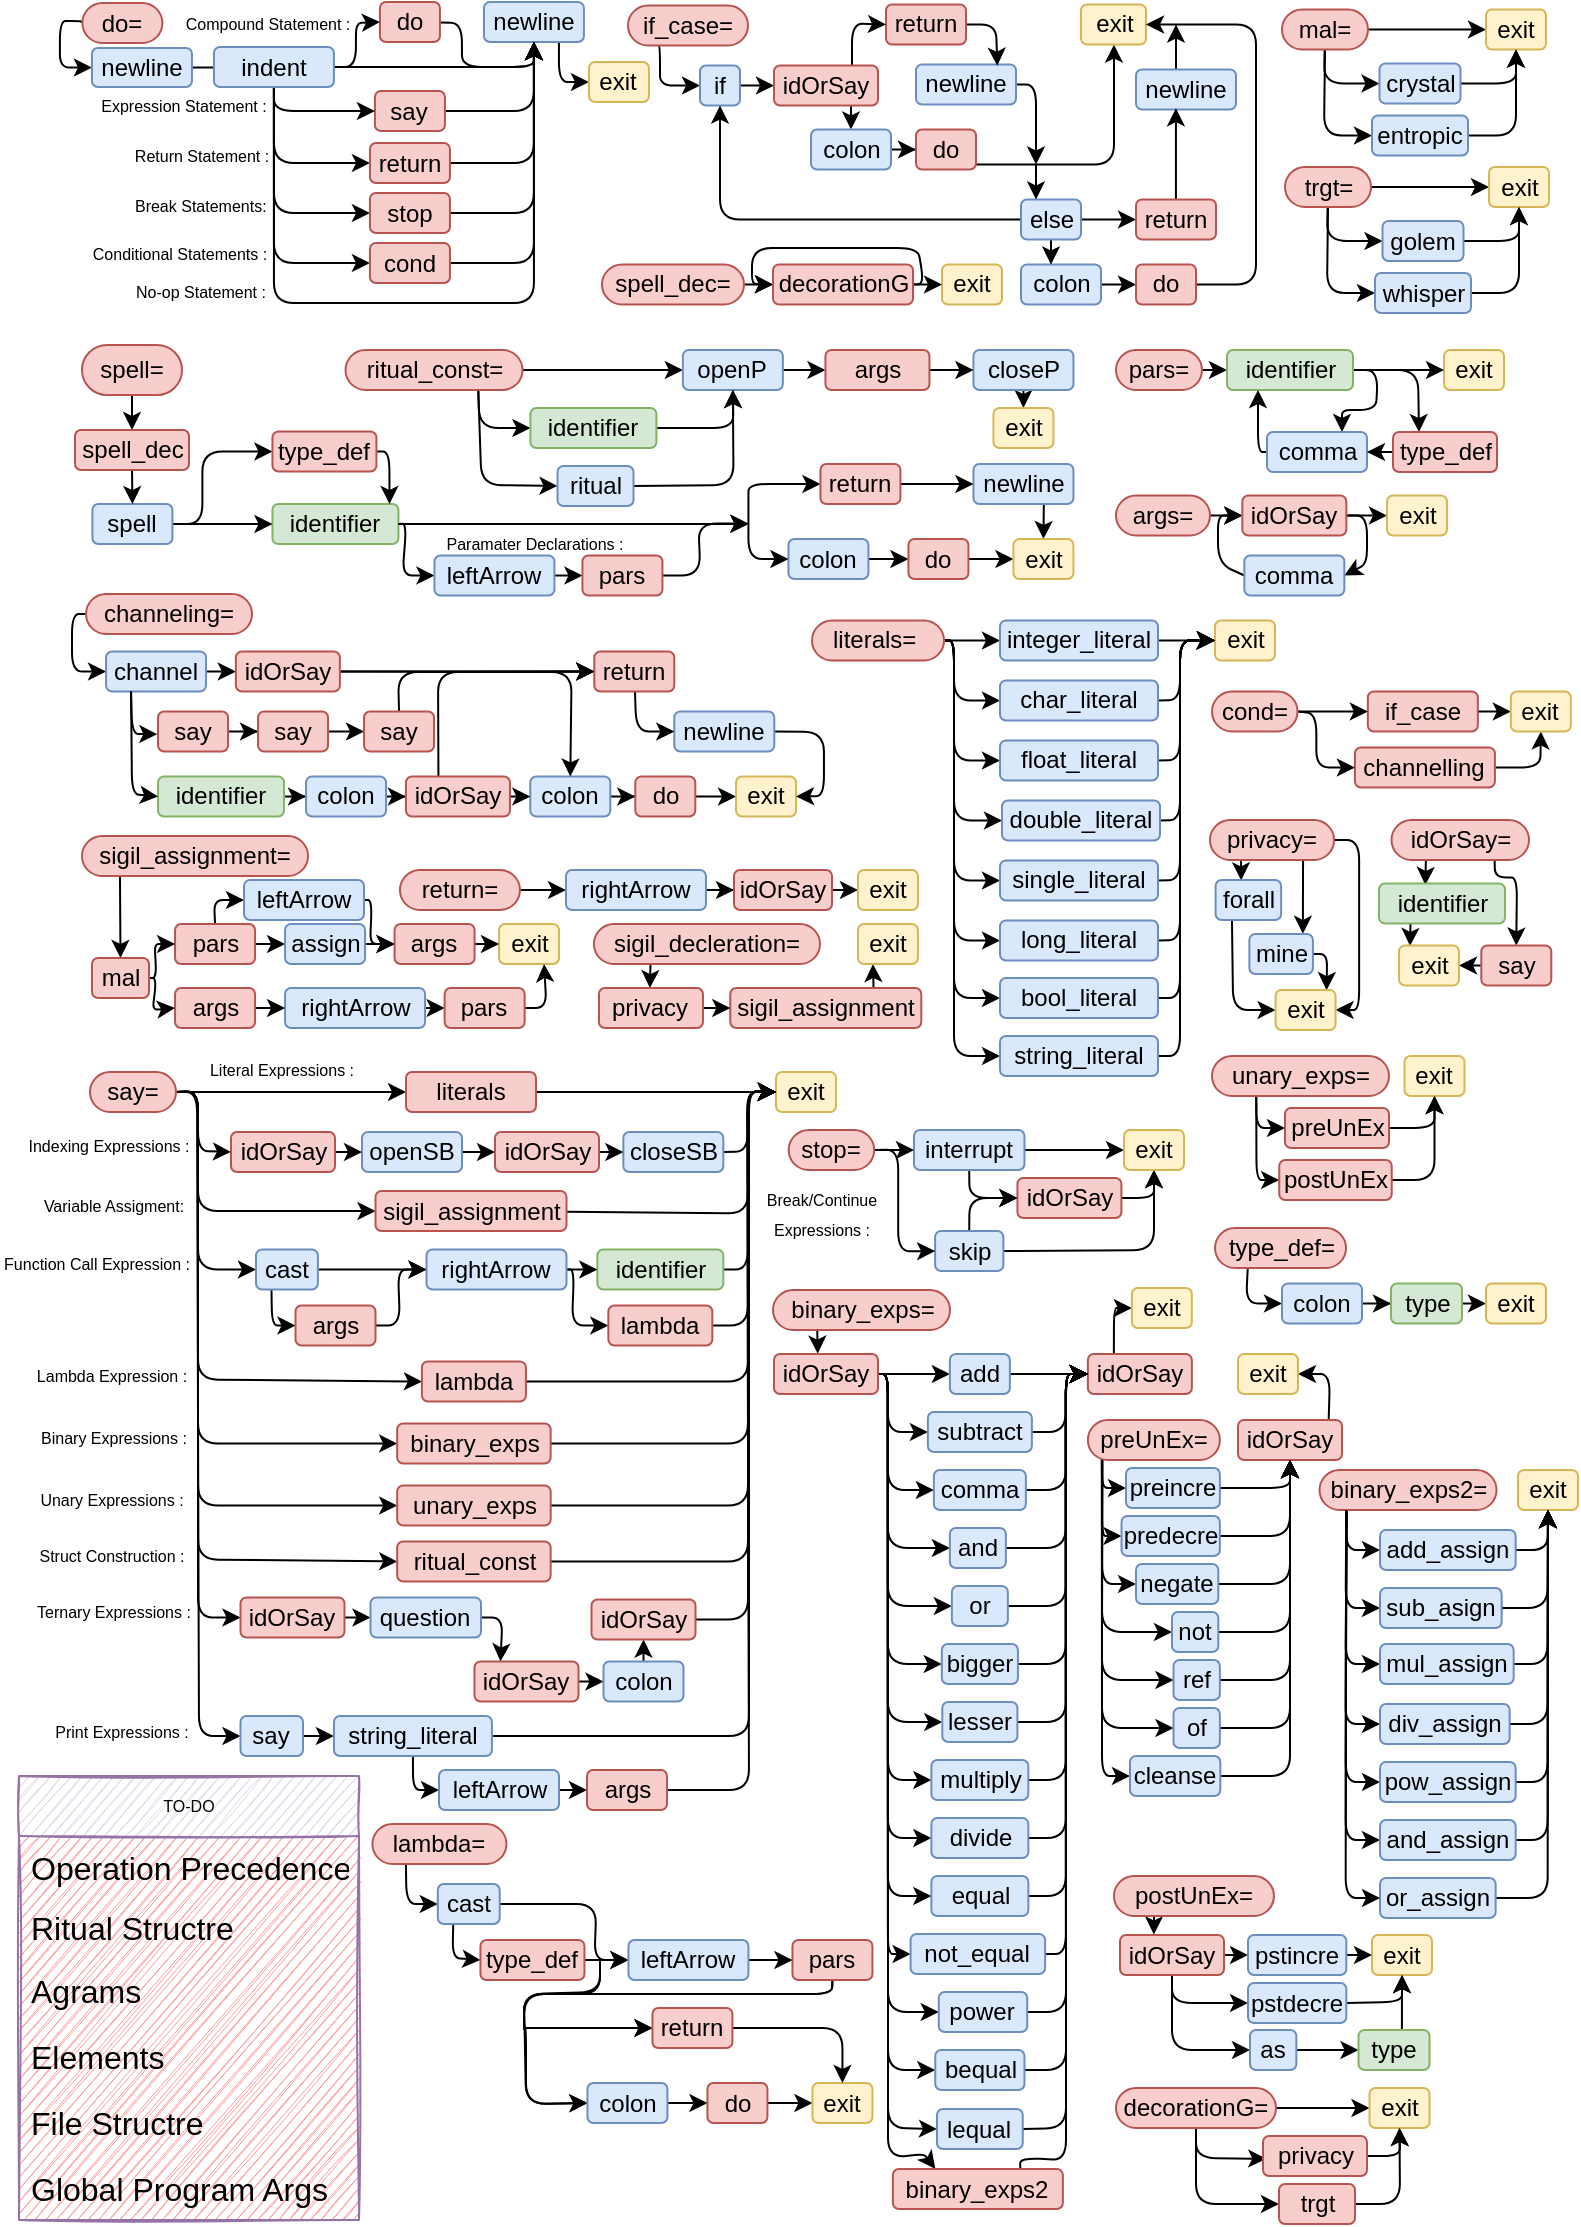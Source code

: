 <mxfile version="20.2.3" type="device"><diagram id="C5RBs43oDa-KdzZeNtuy" name="Page-1"><mxGraphModel dx="593" dy="312" grid="1" gridSize="1" guides="1" tooltips="1" connect="1" arrows="1" fold="1" page="1" pageScale="1" pageWidth="827" pageHeight="1169" math="0" shadow="0"><root><mxCell id="WIyWlLk6GJQsqaUBKTNV-0"/><mxCell id="WIyWlLk6GJQsqaUBKTNV-1" parent="WIyWlLk6GJQsqaUBKTNV-0"/><mxCell id="yclfmAkIHQgygVvzJ5GL-180" style="edgeStyle=orthogonalEdgeStyle;rounded=1;orthogonalLoop=1;jettySize=auto;html=1;entryX=0;entryY=0.5;entryDx=0;entryDy=0;fontSize=8;exitX=0;exitY=0.5;exitDx=0;exitDy=0;" parent="WIyWlLk6GJQsqaUBKTNV-1" source="WIyWlLk6GJQsqaUBKTNV-3" target="yclfmAkIHQgygVvzJ5GL-1" edge="1"><mxGeometry relative="1" as="geometry"><Array as="points"><mxPoint x="61.97" y="40.5"/><mxPoint x="50.97" y="40.5"/><mxPoint x="50.97" y="63.5"/></Array></mxGeometry></mxCell><mxCell id="WIyWlLk6GJQsqaUBKTNV-3" value="do=" style="rounded=1;whiteSpace=wrap;html=1;fontSize=12;glass=0;strokeWidth=1;shadow=0;arcSize=50;fillColor=#f8cecc;strokeColor=#b85450;" parent="WIyWlLk6GJQsqaUBKTNV-1" vertex="1"><mxGeometry x="62.19" y="31.5" width="40" height="20" as="geometry"/></mxCell><mxCell id="iVRUncQM5dUSK81EEew4-567" style="edgeStyle=none;shape=connector;rounded=1;orthogonalLoop=1;jettySize=auto;html=1;exitX=0.75;exitY=1;exitDx=0;exitDy=0;entryX=0;entryY=0.5;entryDx=0;entryDy=0;labelBackgroundColor=default;fontFamily=Helvetica;fontSize=8;fontColor=default;endArrow=classic;startSize=6;endSize=6;strokeColor=default;" edge="1" parent="WIyWlLk6GJQsqaUBKTNV-1" source="WIyWlLk6GJQsqaUBKTNV-7" target="iVRUncQM5dUSK81EEew4-566"><mxGeometry relative="1" as="geometry"><Array as="points"><mxPoint x="300.47" y="71"/></Array></mxGeometry></mxCell><mxCell id="WIyWlLk6GJQsqaUBKTNV-7" value="newline" style="rounded=1;whiteSpace=wrap;html=1;fontSize=12;glass=0;strokeWidth=1;shadow=0;fillColor=#dae8fc;strokeColor=#6c8ebf;" parent="WIyWlLk6GJQsqaUBKTNV-1" vertex="1"><mxGeometry x="262.97" y="31" width="50" height="20" as="geometry"/></mxCell><mxCell id="yclfmAkIHQgygVvzJ5GL-182" style="edgeStyle=orthogonalEdgeStyle;rounded=1;orthogonalLoop=1;jettySize=auto;html=1;entryX=0;entryY=0.5;entryDx=0;entryDy=0;fontSize=8;" parent="WIyWlLk6GJQsqaUBKTNV-1" source="yclfmAkIHQgygVvzJ5GL-1" target="yclfmAkIHQgygVvzJ5GL-89" edge="1"><mxGeometry relative="1" as="geometry"/></mxCell><mxCell id="yclfmAkIHQgygVvzJ5GL-1" value="newline" style="rounded=1;whiteSpace=wrap;html=1;fillColor=#dae8fc;strokeColor=#6c8ebf;" parent="WIyWlLk6GJQsqaUBKTNV-1" vertex="1"><mxGeometry x="66.97" y="54" width="50" height="19.5" as="geometry"/></mxCell><mxCell id="iVRUncQM5dUSK81EEew4-187" style="edgeStyle=none;shape=connector;rounded=1;orthogonalLoop=1;jettySize=auto;html=1;entryX=0.5;entryY=1;entryDx=0;entryDy=0;labelBackgroundColor=default;fontFamily=Helvetica;fontSize=8;fontColor=default;endArrow=classic;startSize=6;endSize=6;strokeColor=default;" edge="1" parent="WIyWlLk6GJQsqaUBKTNV-1" source="yclfmAkIHQgygVvzJ5GL-4" target="WIyWlLk6GJQsqaUBKTNV-7"><mxGeometry relative="1" as="geometry"><Array as="points"><mxPoint x="251.97" y="41.5"/><mxPoint x="251.97" y="63.5"/><mxPoint x="287.97" y="63.5"/></Array></mxGeometry></mxCell><mxCell id="yclfmAkIHQgygVvzJ5GL-4" value="do" style="rounded=1;whiteSpace=wrap;html=1;fillColor=#f8cecc;strokeColor=#b85450;" parent="WIyWlLk6GJQsqaUBKTNV-1" vertex="1"><mxGeometry x="210.97" y="31" width="30" height="20" as="geometry"/></mxCell><mxCell id="iVRUncQM5dUSK81EEew4-195" style="edgeStyle=none;shape=connector;rounded=1;orthogonalLoop=1;jettySize=auto;html=1;exitX=1;exitY=0.5;exitDx=0;exitDy=0;entryX=0.5;entryY=1;entryDx=0;entryDy=0;labelBackgroundColor=default;fontFamily=Helvetica;fontSize=8;fontColor=default;endArrow=classic;startSize=6;endSize=6;strokeColor=default;" edge="1" parent="WIyWlLk6GJQsqaUBKTNV-1" source="yclfmAkIHQgygVvzJ5GL-37" target="WIyWlLk6GJQsqaUBKTNV-7"><mxGeometry relative="1" as="geometry"><Array as="points"><mxPoint x="287.97" y="85.5"/></Array></mxGeometry></mxCell><mxCell id="yclfmAkIHQgygVvzJ5GL-37" value="say" style="rounded=1;whiteSpace=wrap;html=1;fillColor=#f8cecc;strokeColor=#b85450;" parent="WIyWlLk6GJQsqaUBKTNV-1" vertex="1"><mxGeometry x="208.47" y="75.5" width="35" height="20" as="geometry"/></mxCell><mxCell id="iVRUncQM5dUSK81EEew4-678" style="edgeStyle=none;shape=connector;rounded=1;orthogonalLoop=1;jettySize=auto;html=1;exitX=0.5;exitY=1;exitDx=0;exitDy=0;entryX=0.5;entryY=0;entryDx=0;entryDy=0;labelBackgroundColor=default;fontFamily=Helvetica;fontSize=8;fontColor=default;endArrow=classic;startSize=6;endSize=6;strokeColor=default;" edge="1" parent="WIyWlLk6GJQsqaUBKTNV-1" source="yclfmAkIHQgygVvzJ5GL-39" target="iVRUncQM5dUSK81EEew4-677"><mxGeometry relative="1" as="geometry"/></mxCell><mxCell id="yclfmAkIHQgygVvzJ5GL-39" value="spell=" style="rounded=1;whiteSpace=wrap;html=1;fontSize=12;glass=0;strokeWidth=1;shadow=0;arcSize=50;fillColor=#f8cecc;strokeColor=#b85450;" parent="WIyWlLk6GJQsqaUBKTNV-1" vertex="1"><mxGeometry x="62" y="202.5" width="50" height="25" as="geometry"/></mxCell><mxCell id="yclfmAkIHQgygVvzJ5GL-42" value="identifier" style="rounded=1;whiteSpace=wrap;html=1;fillColor=#d5e8d4;strokeColor=#82b366;" parent="WIyWlLk6GJQsqaUBKTNV-1" vertex="1"><mxGeometry x="157.22" y="282" width="63" height="20" as="geometry"/></mxCell><mxCell id="yclfmAkIHQgygVvzJ5GL-48" style="edgeStyle=orthogonalEdgeStyle;rounded=1;orthogonalLoop=1;jettySize=auto;html=1;exitX=1;exitY=0.5;exitDx=0;exitDy=0;entryX=0.929;entryY=0;entryDx=0;entryDy=0;entryPerimeter=0;" parent="WIyWlLk6GJQsqaUBKTNV-1" source="iVRUncQM5dUSK81EEew4-392" target="yclfmAkIHQgygVvzJ5GL-42" edge="1"><mxGeometry relative="1" as="geometry"><mxPoint x="216.345" y="264.5" as="sourcePoint"/></mxGeometry></mxCell><mxCell id="yclfmAkIHQgygVvzJ5GL-49" value="" style="endArrow=classic;html=1;rounded=1;exitX=1;exitY=0.5;exitDx=0;exitDy=0;entryX=0;entryY=0.5;entryDx=0;entryDy=0;" parent="WIyWlLk6GJQsqaUBKTNV-1" source="yclfmAkIHQgygVvzJ5GL-42" target="yclfmAkIHQgygVvzJ5GL-51" edge="1"><mxGeometry width="50" height="50" relative="1" as="geometry"><mxPoint x="292.22" y="352" as="sourcePoint"/><mxPoint x="312.22" y="292" as="targetPoint"/><Array as="points"><mxPoint x="224.22" y="291.75"/><mxPoint x="222.22" y="317.75"/></Array></mxGeometry></mxCell><mxCell id="iVRUncQM5dUSK81EEew4-207" style="edgeStyle=none;shape=connector;rounded=1;orthogonalLoop=1;jettySize=auto;html=1;labelBackgroundColor=default;fontFamily=Helvetica;fontSize=8;fontColor=default;endArrow=classic;startSize=6;endSize=6;strokeColor=default;exitX=1;exitY=0.5;exitDx=0;exitDy=0;" edge="1" parent="WIyWlLk6GJQsqaUBKTNV-1" source="iVRUncQM5dUSK81EEew4-208"><mxGeometry relative="1" as="geometry"><mxPoint x="395.22" y="291.75" as="targetPoint"/><mxPoint x="362.43" y="317.75" as="sourcePoint"/><Array as="points"><mxPoint x="371.22" y="317.75"/><mxPoint x="370.22" y="291.75"/></Array></mxGeometry></mxCell><mxCell id="iVRUncQM5dUSK81EEew4-210" style="edgeStyle=none;shape=connector;rounded=1;orthogonalLoop=1;jettySize=auto;html=1;entryX=0;entryY=0.5;entryDx=0;entryDy=0;labelBackgroundColor=default;fontFamily=Helvetica;fontSize=8;fontColor=default;endArrow=classic;startSize=6;endSize=6;strokeColor=default;" edge="1" parent="WIyWlLk6GJQsqaUBKTNV-1" source="yclfmAkIHQgygVvzJ5GL-51" target="iVRUncQM5dUSK81EEew4-208"><mxGeometry relative="1" as="geometry"/></mxCell><mxCell id="yclfmAkIHQgygVvzJ5GL-51" value="leftArrow" style="rounded=1;whiteSpace=wrap;html=1;fillColor=#dae8fc;strokeColor=#6c8ebf;" parent="WIyWlLk6GJQsqaUBKTNV-1" vertex="1"><mxGeometry x="238.22" y="307.75" width="60" height="20" as="geometry"/></mxCell><mxCell id="yclfmAkIHQgygVvzJ5GL-168" style="edgeStyle=orthogonalEdgeStyle;rounded=1;orthogonalLoop=1;jettySize=auto;html=1;entryX=0;entryY=0.5;entryDx=0;entryDy=0;fontSize=10;" parent="WIyWlLk6GJQsqaUBKTNV-1" source="yclfmAkIHQgygVvzJ5GL-58" target="yclfmAkIHQgygVvzJ5GL-158" edge="1"><mxGeometry relative="1" as="geometry"/></mxCell><mxCell id="yclfmAkIHQgygVvzJ5GL-58" value="colon" style="rounded=1;whiteSpace=wrap;html=1;fillColor=#dae8fc;strokeColor=#6c8ebf;" parent="WIyWlLk6GJQsqaUBKTNV-1" vertex="1"><mxGeometry x="415.22" y="299.5" width="40" height="20" as="geometry"/></mxCell><mxCell id="iVRUncQM5dUSK81EEew4-185" style="edgeStyle=none;shape=connector;rounded=1;orthogonalLoop=1;jettySize=auto;html=1;labelBackgroundColor=default;fontFamily=Helvetica;fontSize=8;fontColor=default;endArrow=classic;startSize=6;endSize=6;strokeColor=default;entryX=0.5;entryY=1;entryDx=0;entryDy=0;" edge="1" parent="WIyWlLk6GJQsqaUBKTNV-1" source="yclfmAkIHQgygVvzJ5GL-89" target="WIyWlLk6GJQsqaUBKTNV-7"><mxGeometry relative="1" as="geometry"><mxPoint x="317.97" y="44.5" as="targetPoint"/><Array as="points"><mxPoint x="287.97" y="63.5"/></Array></mxGeometry></mxCell><mxCell id="iVRUncQM5dUSK81EEew4-186" style="edgeStyle=none;shape=connector;rounded=1;orthogonalLoop=1;jettySize=auto;html=1;exitX=1;exitY=0.5;exitDx=0;exitDy=0;entryX=0;entryY=0.5;entryDx=0;entryDy=0;labelBackgroundColor=default;fontFamily=Helvetica;fontSize=8;fontColor=default;endArrow=classic;startSize=6;endSize=6;strokeColor=default;" edge="1" parent="WIyWlLk6GJQsqaUBKTNV-1" source="yclfmAkIHQgygVvzJ5GL-89" target="yclfmAkIHQgygVvzJ5GL-4"><mxGeometry relative="1" as="geometry"><Array as="points"><mxPoint x="198.97" y="63.5"/><mxPoint x="198.97" y="41.5"/></Array></mxGeometry></mxCell><mxCell id="iVRUncQM5dUSK81EEew4-191" style="edgeStyle=none;shape=connector;rounded=1;orthogonalLoop=1;jettySize=auto;html=1;exitX=0.5;exitY=1;exitDx=0;exitDy=0;entryX=0;entryY=0.5;entryDx=0;entryDy=0;labelBackgroundColor=default;fontFamily=Helvetica;fontSize=8;fontColor=default;endArrow=classic;startSize=6;endSize=6;strokeColor=default;" edge="1" parent="WIyWlLk6GJQsqaUBKTNV-1" source="yclfmAkIHQgygVvzJ5GL-89" target="yclfmAkIHQgygVvzJ5GL-37"><mxGeometry relative="1" as="geometry"><Array as="points"><mxPoint x="157.97" y="85.5"/></Array></mxGeometry></mxCell><mxCell id="iVRUncQM5dUSK81EEew4-579" style="edgeStyle=none;shape=connector;rounded=1;orthogonalLoop=1;jettySize=auto;html=1;exitX=0.5;exitY=1;exitDx=0;exitDy=0;entryX=0.5;entryY=1;entryDx=0;entryDy=0;labelBackgroundColor=default;fontFamily=Helvetica;fontSize=8;fontColor=default;endArrow=classic;startSize=6;endSize=6;strokeColor=default;" edge="1" parent="WIyWlLk6GJQsqaUBKTNV-1" source="yclfmAkIHQgygVvzJ5GL-89" target="WIyWlLk6GJQsqaUBKTNV-7"><mxGeometry relative="1" as="geometry"><Array as="points"><mxPoint x="157.97" y="181.5"/><mxPoint x="287.97" y="181.5"/></Array></mxGeometry></mxCell><mxCell id="iVRUncQM5dUSK81EEew4-607" style="edgeStyle=none;shape=connector;rounded=1;orthogonalLoop=1;jettySize=auto;html=1;exitX=0.5;exitY=1;exitDx=0;exitDy=0;entryX=0;entryY=0.5;entryDx=0;entryDy=0;labelBackgroundColor=default;fontFamily=Helvetica;fontSize=8;fontColor=default;endArrow=classic;startSize=6;endSize=6;strokeColor=default;" edge="1" parent="WIyWlLk6GJQsqaUBKTNV-1" source="yclfmAkIHQgygVvzJ5GL-89" target="iVRUncQM5dUSK81EEew4-602"><mxGeometry relative="1" as="geometry"><Array as="points"><mxPoint x="157.97" y="136.5"/></Array></mxGeometry></mxCell><mxCell id="iVRUncQM5dUSK81EEew4-608" style="edgeStyle=none;shape=connector;rounded=1;orthogonalLoop=1;jettySize=auto;html=1;exitX=0.5;exitY=1;exitDx=0;exitDy=0;entryX=0;entryY=0.5;entryDx=0;entryDy=0;labelBackgroundColor=default;fontFamily=Helvetica;fontSize=8;fontColor=default;endArrow=classic;startSize=6;endSize=6;strokeColor=default;" edge="1" parent="WIyWlLk6GJQsqaUBKTNV-1" source="yclfmAkIHQgygVvzJ5GL-89" target="iVRUncQM5dUSK81EEew4-577"><mxGeometry relative="1" as="geometry"><Array as="points"><mxPoint x="157.97" y="111.5"/></Array></mxGeometry></mxCell><mxCell id="iVRUncQM5dUSK81EEew4-609" style="edgeStyle=none;shape=connector;rounded=1;orthogonalLoop=1;jettySize=auto;html=1;exitX=0.5;exitY=1;exitDx=0;exitDy=0;entryX=0;entryY=0.5;entryDx=0;entryDy=0;labelBackgroundColor=default;fontFamily=Helvetica;fontSize=8;fontColor=default;endArrow=classic;startSize=6;endSize=6;strokeColor=default;" edge="1" parent="WIyWlLk6GJQsqaUBKTNV-1" source="yclfmAkIHQgygVvzJ5GL-89" target="iVRUncQM5dUSK81EEew4-603"><mxGeometry relative="1" as="geometry"><Array as="points"><mxPoint x="157.97" y="161.5"/></Array></mxGeometry></mxCell><mxCell id="yclfmAkIHQgygVvzJ5GL-89" value="indent" style="rounded=1;whiteSpace=wrap;html=1;fillColor=#dae8fc;strokeColor=#6c8ebf;" parent="WIyWlLk6GJQsqaUBKTNV-1" vertex="1"><mxGeometry x="127.97" y="53.5" width="60" height="20" as="geometry"/></mxCell><mxCell id="iVRUncQM5dUSK81EEew4-120" style="edgeStyle=none;shape=connector;rounded=1;orthogonalLoop=1;jettySize=auto;html=1;entryX=0.5;entryY=0;entryDx=0;entryDy=0;labelBackgroundColor=default;fontFamily=Helvetica;fontSize=8;fontColor=default;endArrow=classic;startSize=6;endSize=6;strokeColor=default;exitX=0.704;exitY=0.973;exitDx=0;exitDy=0;exitPerimeter=0;" edge="1" parent="WIyWlLk6GJQsqaUBKTNV-1" source="yclfmAkIHQgygVvzJ5GL-95" target="yclfmAkIHQgygVvzJ5GL-353"><mxGeometry relative="1" as="geometry"><mxPoint x="543.22" y="262" as="sourcePoint"/></mxGeometry></mxCell><mxCell id="yclfmAkIHQgygVvzJ5GL-95" value="newline" style="rounded=1;whiteSpace=wrap;html=1;fontSize=12;glass=0;strokeWidth=1;shadow=0;fillColor=#dae8fc;strokeColor=#6c8ebf;" parent="WIyWlLk6GJQsqaUBKTNV-1" vertex="1"><mxGeometry x="507.72" y="262" width="50" height="20" as="geometry"/></mxCell><mxCell id="yclfmAkIHQgygVvzJ5GL-104" value="&lt;font style=&quot;font-size: 8px;&quot;&gt;Compound Statement :&lt;/font&gt;" style="text;html=1;strokeColor=none;fillColor=none;align=center;verticalAlign=middle;whiteSpace=wrap;rounded=1;" parent="WIyWlLk6GJQsqaUBKTNV-1" vertex="1"><mxGeometry x="110.97" y="34.75" width="87.5" height="12.5" as="geometry"/></mxCell><mxCell id="yclfmAkIHQgygVvzJ5GL-105" value="&lt;font style=&quot;font-size: 8px;&quot;&gt;Conditional Statements :&lt;/font&gt;" style="text;html=1;strokeColor=none;fillColor=none;align=center;verticalAlign=middle;whiteSpace=wrap;rounded=1;" parent="WIyWlLk6GJQsqaUBKTNV-1" vertex="1"><mxGeometry x="66.35" y="151" width="90" height="10" as="geometry"/></mxCell><mxCell id="yclfmAkIHQgygVvzJ5GL-107" value="&lt;font style=&quot;font-size: 8px;&quot;&gt;Return Statement :&lt;/font&gt;" style="text;html=1;strokeColor=none;fillColor=none;align=center;verticalAlign=middle;whiteSpace=wrap;rounded=1;" parent="WIyWlLk6GJQsqaUBKTNV-1" vertex="1"><mxGeometry x="86.6" y="101" width="69.75" height="12.5" as="geometry"/></mxCell><mxCell id="yclfmAkIHQgygVvzJ5GL-109" value="&lt;font style=&quot;font-size: 8px;&quot;&gt;Expression Statement :&lt;/font&gt;" style="text;html=1;strokeColor=none;fillColor=none;align=center;verticalAlign=middle;whiteSpace=wrap;rounded=1;" parent="WIyWlLk6GJQsqaUBKTNV-1" vertex="1"><mxGeometry x="68.97" y="75.5" width="87.5" height="12.5" as="geometry"/></mxCell><mxCell id="yclfmAkIHQgygVvzJ5GL-122" value="&lt;font style=&quot;font-size: 8px;&quot;&gt;Paramater Declarations :&lt;/font&gt;" style="text;html=1;strokeColor=none;fillColor=none;align=center;verticalAlign=middle;whiteSpace=wrap;rounded=1;fontSize=10;" parent="WIyWlLk6GJQsqaUBKTNV-1" vertex="1"><mxGeometry x="241.22" y="295.75" width="95" height="10" as="geometry"/></mxCell><mxCell id="yclfmAkIHQgygVvzJ5GL-125" value="" style="endArrow=classic;html=1;rounded=1;fontSize=10;" parent="WIyWlLk6GJQsqaUBKTNV-1" edge="1"><mxGeometry width="50" height="50" relative="1" as="geometry"><mxPoint x="220.22" y="292" as="sourcePoint"/><mxPoint x="395.22" y="292" as="targetPoint"/></mxGeometry></mxCell><mxCell id="yclfmAkIHQgygVvzJ5GL-126" value="" style="endArrow=classic;html=1;rounded=1;fontSize=10;entryX=0;entryY=0.5;entryDx=0;entryDy=0;" parent="WIyWlLk6GJQsqaUBKTNV-1" target="iVRUncQM5dUSK81EEew4-118" edge="1"><mxGeometry width="50" height="50" relative="1" as="geometry"><mxPoint x="395.22" y="279.5" as="sourcePoint"/><mxPoint x="415.22" y="254.5" as="targetPoint"/><Array as="points"><mxPoint x="395.22" y="272"/></Array></mxGeometry></mxCell><mxCell id="yclfmAkIHQgygVvzJ5GL-127" value="" style="endArrow=classic;html=1;rounded=1;fontSize=10;entryX=0;entryY=0.5;entryDx=0;entryDy=0;" parent="WIyWlLk6GJQsqaUBKTNV-1" target="yclfmAkIHQgygVvzJ5GL-58" edge="1"><mxGeometry width="50" height="50" relative="1" as="geometry"><mxPoint x="395.22" y="279.5" as="sourcePoint"/><mxPoint x="545.22" y="269.5" as="targetPoint"/><Array as="points"><mxPoint x="395.22" y="309.5"/></Array></mxGeometry></mxCell><mxCell id="yclfmAkIHQgygVvzJ5GL-354" style="edgeStyle=orthogonalEdgeStyle;rounded=1;orthogonalLoop=1;jettySize=auto;html=1;entryX=0;entryY=0.5;entryDx=0;entryDy=0;fontSize=8;" parent="WIyWlLk6GJQsqaUBKTNV-1" source="yclfmAkIHQgygVvzJ5GL-158" target="yclfmAkIHQgygVvzJ5GL-353" edge="1"><mxGeometry relative="1" as="geometry"/></mxCell><mxCell id="yclfmAkIHQgygVvzJ5GL-158" value="do" style="rounded=1;whiteSpace=wrap;html=1;fillColor=#f8cecc;strokeColor=#b85450;" parent="WIyWlLk6GJQsqaUBKTNV-1" vertex="1"><mxGeometry x="475.22" y="299.5" width="30" height="20" as="geometry"/></mxCell><mxCell id="yclfmAkIHQgygVvzJ5GL-234" style="edgeStyle=orthogonalEdgeStyle;rounded=1;orthogonalLoop=1;jettySize=auto;html=1;exitX=0.25;exitY=1;exitDx=0;exitDy=0;entryX=0;entryY=0.5;entryDx=0;entryDy=0;fontSize=8;" parent="WIyWlLk6GJQsqaUBKTNV-1" source="yclfmAkIHQgygVvzJ5GL-169" target="yclfmAkIHQgygVvzJ5GL-184" edge="1"><mxGeometry relative="1" as="geometry"><Array as="points"><mxPoint x="351" y="52.75"/><mxPoint x="351" y="72.75"/></Array></mxGeometry></mxCell><mxCell id="yclfmAkIHQgygVvzJ5GL-169" value="if_case=" style="rounded=1;whiteSpace=wrap;html=1;fontSize=12;glass=0;strokeWidth=1;shadow=0;arcSize=50;fillColor=#f8cecc;strokeColor=#b85450;" parent="WIyWlLk6GJQsqaUBKTNV-1" vertex="1"><mxGeometry x="335" y="32.75" width="60" height="20" as="geometry"/></mxCell><mxCell id="yclfmAkIHQgygVvzJ5GL-190" style="edgeStyle=orthogonalEdgeStyle;rounded=1;orthogonalLoop=1;jettySize=auto;html=1;entryX=0;entryY=0.5;entryDx=0;entryDy=0;fontSize=8;" parent="WIyWlLk6GJQsqaUBKTNV-1" source="yclfmAkIHQgygVvzJ5GL-184" target="iVRUncQM5dUSK81EEew4-502" edge="1"><mxGeometry relative="1" as="geometry"><mxPoint x="411" y="72.75" as="targetPoint"/></mxGeometry></mxCell><mxCell id="yclfmAkIHQgygVvzJ5GL-184" value="if" style="rounded=1;whiteSpace=wrap;html=1;fillColor=#dae8fc;strokeColor=#6c8ebf;" parent="WIyWlLk6GJQsqaUBKTNV-1" vertex="1"><mxGeometry x="371" y="62.75" width="20" height="20" as="geometry"/></mxCell><mxCell id="yclfmAkIHQgygVvzJ5GL-193" style="edgeStyle=orthogonalEdgeStyle;rounded=1;orthogonalLoop=1;jettySize=auto;html=1;entryX=0.5;entryY=0;entryDx=0;entryDy=0;fontSize=8;" parent="WIyWlLk6GJQsqaUBKTNV-1" target="yclfmAkIHQgygVvzJ5GL-191" edge="1"><mxGeometry relative="1" as="geometry"><mxPoint x="446.5" y="82.25" as="sourcePoint"/></mxGeometry></mxCell><mxCell id="yclfmAkIHQgygVvzJ5GL-199" style="edgeStyle=orthogonalEdgeStyle;rounded=1;orthogonalLoop=1;jettySize=auto;html=1;entryX=0;entryY=0.5;entryDx=0;entryDy=0;fontSize=8;" parent="WIyWlLk6GJQsqaUBKTNV-1" source="yclfmAkIHQgygVvzJ5GL-191" target="yclfmAkIHQgygVvzJ5GL-198" edge="1"><mxGeometry relative="1" as="geometry"/></mxCell><mxCell id="yclfmAkIHQgygVvzJ5GL-191" value="colon" style="rounded=1;whiteSpace=wrap;html=1;fillColor=#dae8fc;strokeColor=#6c8ebf;" parent="WIyWlLk6GJQsqaUBKTNV-1" vertex="1"><mxGeometry x="426.5" y="94.75" width="40" height="20" as="geometry"/></mxCell><mxCell id="yclfmAkIHQgygVvzJ5GL-361" style="edgeStyle=orthogonalEdgeStyle;rounded=1;orthogonalLoop=1;jettySize=auto;html=1;entryX=0.51;entryY=-0.065;entryDx=0;entryDy=0;entryPerimeter=0;fontSize=8;" parent="WIyWlLk6GJQsqaUBKTNV-1" target="yclfmAkIHQgygVvzJ5GL-196" edge="1"><mxGeometry relative="1" as="geometry"><Array as="points"><mxPoint x="560" y="70"/><mxPoint x="560" y="70"/></Array><mxPoint x="555.35" y="70" as="sourcePoint"/></mxGeometry></mxCell><mxCell id="yclfmAkIHQgygVvzJ5GL-212" style="edgeStyle=orthogonalEdgeStyle;rounded=1;orthogonalLoop=1;jettySize=auto;html=1;entryX=0.5;entryY=1;entryDx=0;entryDy=0;fontSize=8;" parent="WIyWlLk6GJQsqaUBKTNV-1" source="yclfmAkIHQgygVvzJ5GL-198" target="yclfmAkIHQgygVvzJ5GL-200" edge="1"><mxGeometry relative="1" as="geometry"><Array as="points"><mxPoint x="578" y="112.25"/><mxPoint x="578" y="52.25"/></Array></mxGeometry></mxCell><mxCell id="yclfmAkIHQgygVvzJ5GL-198" value="do" style="rounded=1;whiteSpace=wrap;html=1;fillColor=#f8cecc;strokeColor=#b85450;" parent="WIyWlLk6GJQsqaUBKTNV-1" vertex="1"><mxGeometry x="479" y="94.75" width="30" height="20" as="geometry"/></mxCell><mxCell id="yclfmAkIHQgygVvzJ5GL-200" value="exit" style="rounded=1;whiteSpace=wrap;html=1;fontSize=12;glass=0;strokeWidth=1;shadow=0;fillColor=#fff2cc;strokeColor=#d6b656;" parent="WIyWlLk6GJQsqaUBKTNV-1" vertex="1"><mxGeometry x="561.5" y="32.25" width="32.5" height="20" as="geometry"/></mxCell><mxCell id="yclfmAkIHQgygVvzJ5GL-225" style="edgeStyle=orthogonalEdgeStyle;rounded=1;orthogonalLoop=1;jettySize=auto;html=1;entryX=0.375;entryY=0;entryDx=0;entryDy=0;entryPerimeter=0;fontSize=8;" parent="WIyWlLk6GJQsqaUBKTNV-1" source="yclfmAkIHQgygVvzJ5GL-207" target="yclfmAkIHQgygVvzJ5GL-219" edge="1"><mxGeometry relative="1" as="geometry"/></mxCell><mxCell id="yclfmAkIHQgygVvzJ5GL-226" style="edgeStyle=orthogonalEdgeStyle;rounded=1;orthogonalLoop=1;jettySize=auto;html=1;entryX=0;entryY=0.5;entryDx=0;entryDy=0;fontSize=8;" parent="WIyWlLk6GJQsqaUBKTNV-1" source="yclfmAkIHQgygVvzJ5GL-207" target="iVRUncQM5dUSK81EEew4-122" edge="1"><mxGeometry relative="1" as="geometry"><mxPoint x="589" y="139.75" as="targetPoint"/></mxGeometry></mxCell><mxCell id="yclfmAkIHQgygVvzJ5GL-232" style="edgeStyle=orthogonalEdgeStyle;rounded=1;orthogonalLoop=1;jettySize=auto;html=1;entryX=0.5;entryY=1;entryDx=0;entryDy=0;fontSize=8;" parent="WIyWlLk6GJQsqaUBKTNV-1" source="yclfmAkIHQgygVvzJ5GL-207" target="yclfmAkIHQgygVvzJ5GL-184" edge="1"><mxGeometry relative="1" as="geometry"/></mxCell><mxCell id="yclfmAkIHQgygVvzJ5GL-207" value="else" style="rounded=1;whiteSpace=wrap;html=1;fillColor=#dae8fc;strokeColor=#6c8ebf;" parent="WIyWlLk6GJQsqaUBKTNV-1" vertex="1"><mxGeometry x="531.5" y="129.75" width="30" height="20" as="geometry"/></mxCell><mxCell id="yclfmAkIHQgygVvzJ5GL-214" value="" style="endArrow=classic;html=1;rounded=1;fontSize=8;entryX=0.25;entryY=0;entryDx=0;entryDy=0;" parent="WIyWlLk6GJQsqaUBKTNV-1" target="yclfmAkIHQgygVvzJ5GL-207" edge="1"><mxGeometry width="50" height="50" relative="1" as="geometry"><mxPoint x="539" y="112.25" as="sourcePoint"/><mxPoint x="519" y="72.25" as="targetPoint"/></mxGeometry></mxCell><mxCell id="yclfmAkIHQgygVvzJ5GL-218" style="edgeStyle=orthogonalEdgeStyle;rounded=1;orthogonalLoop=1;jettySize=auto;html=1;entryX=0;entryY=0.5;entryDx=0;entryDy=0;fontSize=8;" parent="WIyWlLk6GJQsqaUBKTNV-1" source="yclfmAkIHQgygVvzJ5GL-219" target="yclfmAkIHQgygVvzJ5GL-223" edge="1"><mxGeometry relative="1" as="geometry"/></mxCell><mxCell id="yclfmAkIHQgygVvzJ5GL-219" value="colon" style="rounded=1;whiteSpace=wrap;html=1;fillColor=#dae8fc;strokeColor=#6c8ebf;" parent="WIyWlLk6GJQsqaUBKTNV-1" vertex="1"><mxGeometry x="531.5" y="162.25" width="40" height="20" as="geometry"/></mxCell><mxCell id="yclfmAkIHQgygVvzJ5GL-229" style="edgeStyle=orthogonalEdgeStyle;rounded=1;orthogonalLoop=1;jettySize=auto;html=1;entryX=0.5;entryY=1;entryDx=0;entryDy=0;fontSize=8;" parent="WIyWlLk6GJQsqaUBKTNV-1" target="yclfmAkIHQgygVvzJ5GL-227" edge="1"><mxGeometry relative="1" as="geometry"><mxPoint x="685" y="147.5" as="sourcePoint"/></mxGeometry></mxCell><mxCell id="yclfmAkIHQgygVvzJ5GL-230" style="edgeStyle=orthogonalEdgeStyle;rounded=1;orthogonalLoop=1;jettySize=auto;html=1;entryX=1;entryY=0.5;entryDx=0;entryDy=0;fontSize=8;" parent="WIyWlLk6GJQsqaUBKTNV-1" source="yclfmAkIHQgygVvzJ5GL-223" target="yclfmAkIHQgygVvzJ5GL-200" edge="1"><mxGeometry relative="1" as="geometry"><Array as="points"><mxPoint x="649" y="172.25"/><mxPoint x="649" y="42.25"/></Array></mxGeometry></mxCell><mxCell id="yclfmAkIHQgygVvzJ5GL-223" value="do" style="rounded=1;whiteSpace=wrap;html=1;fillColor=#f8cecc;strokeColor=#b85450;" parent="WIyWlLk6GJQsqaUBKTNV-1" vertex="1"><mxGeometry x="589" y="162.25" width="30" height="20" as="geometry"/></mxCell><mxCell id="yclfmAkIHQgygVvzJ5GL-233" style="edgeStyle=orthogonalEdgeStyle;rounded=1;orthogonalLoop=1;jettySize=auto;html=1;fontSize=8;startArrow=none;" parent="WIyWlLk6GJQsqaUBKTNV-1" source="yclfmAkIHQgygVvzJ5GL-356" edge="1"><mxGeometry relative="1" as="geometry"><mxPoint x="609" y="42.25" as="targetPoint"/><Array as="points"><mxPoint x="609" y="62.25"/><mxPoint x="609" y="62.25"/></Array></mxGeometry></mxCell><mxCell id="yclfmAkIHQgygVvzJ5GL-236" style="edgeStyle=orthogonalEdgeStyle;rounded=1;orthogonalLoop=1;jettySize=auto;html=1;entryX=0;entryY=0.5;entryDx=0;entryDy=0;fontSize=8;" parent="WIyWlLk6GJQsqaUBKTNV-1" source="yclfmAkIHQgygVvzJ5GL-235" target="yclfmAkIHQgygVvzJ5GL-42" edge="1"><mxGeometry relative="1" as="geometry"/></mxCell><mxCell id="yclfmAkIHQgygVvzJ5GL-237" style="edgeStyle=orthogonalEdgeStyle;rounded=1;orthogonalLoop=1;jettySize=auto;html=1;entryX=0;entryY=0.5;entryDx=0;entryDy=0;fontSize=8;" parent="WIyWlLk6GJQsqaUBKTNV-1" source="yclfmAkIHQgygVvzJ5GL-235" target="iVRUncQM5dUSK81EEew4-392" edge="1"><mxGeometry relative="1" as="geometry"><Array as="points"><mxPoint x="122.22" y="291.75"/><mxPoint x="122.22" y="255.75"/></Array><mxPoint x="135.22" y="254.5" as="targetPoint"/></mxGeometry></mxCell><mxCell id="yclfmAkIHQgygVvzJ5GL-235" value="spell" style="rounded=1;whiteSpace=wrap;html=1;fillColor=#dae8fc;strokeColor=#6c8ebf;" parent="WIyWlLk6GJQsqaUBKTNV-1" vertex="1"><mxGeometry x="67.22" y="282" width="40" height="20" as="geometry"/></mxCell><mxCell id="yclfmAkIHQgygVvzJ5GL-257" style="edgeStyle=orthogonalEdgeStyle;rounded=1;orthogonalLoop=1;jettySize=auto;html=1;fontSize=8;entryX=0;entryY=0.5;entryDx=0;entryDy=0;exitX=0;exitY=0.5;exitDx=0;exitDy=0;" parent="WIyWlLk6GJQsqaUBKTNV-1" source="yclfmAkIHQgygVvzJ5GL-239" target="yclfmAkIHQgygVvzJ5GL-241" edge="1"><mxGeometry relative="1" as="geometry"><mxPoint x="57.02" y="367" as="targetPoint"/><Array as="points"><mxPoint x="57.02" y="337"/><mxPoint x="57.02" y="366"/></Array></mxGeometry></mxCell><mxCell id="yclfmAkIHQgygVvzJ5GL-239" value="channeling=" style="rounded=1;whiteSpace=wrap;html=1;fontSize=12;glass=0;strokeWidth=1;shadow=0;arcSize=50;fillColor=#f8cecc;strokeColor=#b85450;" parent="WIyWlLk6GJQsqaUBKTNV-1" vertex="1"><mxGeometry x="64.02" y="327" width="83" height="20" as="geometry"/></mxCell><mxCell id="iVRUncQM5dUSK81EEew4-499" style="edgeStyle=none;shape=connector;rounded=1;orthogonalLoop=1;jettySize=auto;html=1;exitX=1;exitY=0.5;exitDx=0;exitDy=0;entryX=0;entryY=0.5;entryDx=0;entryDy=0;labelBackgroundColor=default;fontFamily=Helvetica;fontSize=8;fontColor=default;endArrow=classic;startSize=6;endSize=6;strokeColor=default;" edge="1" parent="WIyWlLk6GJQsqaUBKTNV-1" source="yclfmAkIHQgygVvzJ5GL-241" target="iVRUncQM5dUSK81EEew4-498"><mxGeometry relative="1" as="geometry"/></mxCell><mxCell id="yclfmAkIHQgygVvzJ5GL-241" value="channel" style="rounded=1;whiteSpace=wrap;html=1;fillColor=#dae8fc;strokeColor=#6c8ebf;" parent="WIyWlLk6GJQsqaUBKTNV-1" vertex="1"><mxGeometry x="74.02" y="355.75" width="50" height="20" as="geometry"/></mxCell><mxCell id="yclfmAkIHQgygVvzJ5GL-247" style="edgeStyle=orthogonalEdgeStyle;rounded=1;orthogonalLoop=1;jettySize=auto;html=1;entryX=0;entryY=0.5;entryDx=0;entryDy=0;fontSize=8;" parent="WIyWlLk6GJQsqaUBKTNV-1" source="yclfmAkIHQgygVvzJ5GL-248" target="yclfmAkIHQgygVvzJ5GL-253" edge="1"><mxGeometry relative="1" as="geometry"/></mxCell><mxCell id="yclfmAkIHQgygVvzJ5GL-248" value="colon" style="rounded=1;whiteSpace=wrap;html=1;fillColor=#dae8fc;strokeColor=#6c8ebf;" parent="WIyWlLk6GJQsqaUBKTNV-1" vertex="1"><mxGeometry x="286.15" y="418.25" width="40" height="20" as="geometry"/></mxCell><mxCell id="yclfmAkIHQgygVvzJ5GL-282" style="edgeStyle=orthogonalEdgeStyle;rounded=1;orthogonalLoop=1;jettySize=auto;html=1;entryX=0;entryY=0.5;entryDx=0;entryDy=0;fontSize=8;" parent="WIyWlLk6GJQsqaUBKTNV-1" source="yclfmAkIHQgygVvzJ5GL-253" edge="1" target="yclfmAkIHQgygVvzJ5GL-352"><mxGeometry relative="1" as="geometry"><mxPoint x="397.65" y="428.25" as="targetPoint"/></mxGeometry></mxCell><mxCell id="yclfmAkIHQgygVvzJ5GL-253" value="do" style="rounded=1;whiteSpace=wrap;html=1;fillColor=#f8cecc;strokeColor=#b85450;" parent="WIyWlLk6GJQsqaUBKTNV-1" vertex="1"><mxGeometry x="338.65" y="418.25" width="30" height="20" as="geometry"/></mxCell><mxCell id="yclfmAkIHQgygVvzJ5GL-262" style="edgeStyle=orthogonalEdgeStyle;rounded=1;orthogonalLoop=1;jettySize=auto;html=1;entryX=0;entryY=0.5;entryDx=0;entryDy=0;fontSize=8;" parent="WIyWlLk6GJQsqaUBKTNV-1" source="yclfmAkIHQgygVvzJ5GL-259" target="yclfmAkIHQgygVvzJ5GL-260" edge="1"><mxGeometry relative="1" as="geometry"/></mxCell><mxCell id="yclfmAkIHQgygVvzJ5GL-259" value="say" style="rounded=1;whiteSpace=wrap;html=1;fillColor=#f8cecc;strokeColor=#b85450;" parent="WIyWlLk6GJQsqaUBKTNV-1" vertex="1"><mxGeometry x="100.02" y="385.75" width="35" height="20" as="geometry"/></mxCell><mxCell id="yclfmAkIHQgygVvzJ5GL-263" style="edgeStyle=orthogonalEdgeStyle;rounded=1;orthogonalLoop=1;jettySize=auto;html=1;entryX=0;entryY=0.5;entryDx=0;entryDy=0;fontSize=8;" parent="WIyWlLk6GJQsqaUBKTNV-1" source="yclfmAkIHQgygVvzJ5GL-260" target="yclfmAkIHQgygVvzJ5GL-261" edge="1"><mxGeometry relative="1" as="geometry"/></mxCell><mxCell id="yclfmAkIHQgygVvzJ5GL-260" value="say" style="rounded=1;whiteSpace=wrap;html=1;fillColor=#f8cecc;strokeColor=#b85450;" parent="WIyWlLk6GJQsqaUBKTNV-1" vertex="1"><mxGeometry x="150.02" y="385.75" width="35" height="20" as="geometry"/></mxCell><mxCell id="iVRUncQM5dUSK81EEew4-134" style="edgeStyle=none;shape=connector;rounded=1;orthogonalLoop=1;jettySize=auto;html=1;exitX=0.5;exitY=0;exitDx=0;exitDy=0;entryX=0;entryY=0.5;entryDx=0;entryDy=0;labelBackgroundColor=default;fontFamily=Helvetica;fontSize=8;fontColor=default;endArrow=classic;startSize=6;endSize=6;strokeColor=default;" edge="1" parent="WIyWlLk6GJQsqaUBKTNV-1" source="yclfmAkIHQgygVvzJ5GL-261" target="iVRUncQM5dUSK81EEew4-129"><mxGeometry relative="1" as="geometry"><Array as="points"><mxPoint x="220.02" y="366"/></Array></mxGeometry></mxCell><mxCell id="yclfmAkIHQgygVvzJ5GL-261" value="say" style="rounded=1;whiteSpace=wrap;html=1;fillColor=#f8cecc;strokeColor=#b85450;" parent="WIyWlLk6GJQsqaUBKTNV-1" vertex="1"><mxGeometry x="203.02" y="385.75" width="35" height="20" as="geometry"/></mxCell><mxCell id="yclfmAkIHQgygVvzJ5GL-265" value="" style="endArrow=classic;html=1;rounded=1;fontSize=8;entryX=-0.01;entryY=0.566;entryDx=0;entryDy=0;entryPerimeter=0;exitX=0.25;exitY=1;exitDx=0;exitDy=0;" parent="WIyWlLk6GJQsqaUBKTNV-1" source="yclfmAkIHQgygVvzJ5GL-241" target="yclfmAkIHQgygVvzJ5GL-259" edge="1"><mxGeometry width="50" height="50" relative="1" as="geometry"><mxPoint x="87.02" y="377" as="sourcePoint"/><mxPoint x="277.02" y="357" as="targetPoint"/><Array as="points"><mxPoint x="87.02" y="397"/></Array></mxGeometry></mxCell><mxCell id="yclfmAkIHQgygVvzJ5GL-270" style="edgeStyle=orthogonalEdgeStyle;rounded=1;orthogonalLoop=1;jettySize=auto;html=1;entryX=0;entryY=0.5;entryDx=0;entryDy=0;fontSize=8;" parent="WIyWlLk6GJQsqaUBKTNV-1" source="yclfmAkIHQgygVvzJ5GL-266" target="yclfmAkIHQgygVvzJ5GL-269" edge="1"><mxGeometry relative="1" as="geometry"/></mxCell><mxCell id="yclfmAkIHQgygVvzJ5GL-266" value="identifier" style="rounded=1;whiteSpace=wrap;html=1;fillColor=#d5e8d4;strokeColor=#82b366;" parent="WIyWlLk6GJQsqaUBKTNV-1" vertex="1"><mxGeometry x="100.02" y="418.25" width="63" height="20" as="geometry"/></mxCell><mxCell id="yclfmAkIHQgygVvzJ5GL-267" value="" style="endArrow=classic;html=1;rounded=1;fontSize=8;entryX=0;entryY=0.5;entryDx=0;entryDy=0;exitX=0.25;exitY=1;exitDx=0;exitDy=0;" parent="WIyWlLk6GJQsqaUBKTNV-1" target="yclfmAkIHQgygVvzJ5GL-266" edge="1" source="yclfmAkIHQgygVvzJ5GL-241"><mxGeometry width="50" height="50" relative="1" as="geometry"><mxPoint x="87.02" y="377" as="sourcePoint"/><mxPoint x="100.02" y="438.25" as="targetPoint"/><Array as="points"><mxPoint x="87.02" y="427"/></Array></mxGeometry></mxCell><mxCell id="yclfmAkIHQgygVvzJ5GL-272" style="edgeStyle=orthogonalEdgeStyle;rounded=1;orthogonalLoop=1;jettySize=auto;html=1;entryX=0;entryY=0.5;entryDx=0;entryDy=0;fontSize=8;" parent="WIyWlLk6GJQsqaUBKTNV-1" source="yclfmAkIHQgygVvzJ5GL-269" target="iVRUncQM5dUSK81EEew4-495" edge="1"><mxGeometry relative="1" as="geometry"><mxPoint x="227.02" y="428.25" as="targetPoint"/></mxGeometry></mxCell><mxCell id="yclfmAkIHQgygVvzJ5GL-269" value="colon" style="rounded=1;whiteSpace=wrap;html=1;fillColor=#dae8fc;strokeColor=#6c8ebf;" parent="WIyWlLk6GJQsqaUBKTNV-1" vertex="1"><mxGeometry x="174.02" y="418.25" width="40" height="20" as="geometry"/></mxCell><mxCell id="iVRUncQM5dUSK81EEew4-136" style="edgeStyle=none;shape=connector;rounded=1;orthogonalLoop=1;jettySize=auto;html=1;entryX=0;entryY=0.5;entryDx=0;entryDy=0;labelBackgroundColor=default;fontFamily=Helvetica;fontSize=8;fontColor=default;endArrow=classic;startSize=6;endSize=6;strokeColor=default;exitX=0.377;exitY=0.01;exitDx=0;exitDy=0;exitPerimeter=0;" edge="1" parent="WIyWlLk6GJQsqaUBKTNV-1" target="iVRUncQM5dUSK81EEew4-129"><mxGeometry relative="1" as="geometry"><mxPoint x="240.215" y="418.45" as="sourcePoint"/><Array as="points"><mxPoint x="240.02" y="366"/></Array></mxGeometry></mxCell><mxCell id="iVRUncQM5dUSK81EEew4-647" style="edgeStyle=none;shape=connector;rounded=1;orthogonalLoop=1;jettySize=auto;html=1;exitX=0.168;exitY=1.002;exitDx=0;exitDy=0;entryX=0.5;entryY=0;entryDx=0;entryDy=0;labelBackgroundColor=default;fontFamily=Helvetica;fontSize=8;fontColor=default;endArrow=classic;startSize=6;endSize=6;strokeColor=default;exitPerimeter=0;" edge="1" parent="WIyWlLk6GJQsqaUBKTNV-1" source="yclfmAkIHQgygVvzJ5GL-285" target="iVRUncQM5dUSK81EEew4-644"><mxGeometry relative="1" as="geometry"/></mxCell><mxCell id="yclfmAkIHQgygVvzJ5GL-285" value="sigil_assignment=" style="rounded=1;whiteSpace=wrap;html=1;fontSize=12;glass=0;strokeWidth=1;shadow=0;arcSize=50;fillColor=#f8cecc;strokeColor=#b85450;" parent="WIyWlLk6GJQsqaUBKTNV-1" vertex="1"><mxGeometry x="62" y="448" width="113" height="20" as="geometry"/></mxCell><mxCell id="yclfmAkIHQgygVvzJ5GL-297" style="edgeStyle=orthogonalEdgeStyle;rounded=1;orthogonalLoop=1;jettySize=auto;html=1;fontSize=8;entryX=0;entryY=0.5;entryDx=0;entryDy=0;exitX=1;exitY=0.5;exitDx=0;exitDy=0;" parent="WIyWlLk6GJQsqaUBKTNV-1" source="iVRUncQM5dUSK81EEew4-547" target="yclfmAkIHQgygVvzJ5GL-294" edge="1"><mxGeometry relative="1" as="geometry"><mxPoint x="220.28" y="502" as="targetPoint"/><mxPoint x="170.28" y="502" as="sourcePoint"/></mxGeometry></mxCell><mxCell id="yclfmAkIHQgygVvzJ5GL-308" style="edgeStyle=orthogonalEdgeStyle;rounded=1;orthogonalLoop=1;jettySize=auto;html=1;entryX=0;entryY=0.5;entryDx=0;entryDy=0;fontSize=8;exitX=1;exitY=0.5;exitDx=0;exitDy=0;" parent="WIyWlLk6GJQsqaUBKTNV-1" source="yclfmAkIHQgygVvzJ5GL-294" target="iVRUncQM5dUSK81EEew4-548" edge="1"><mxGeometry relative="1" as="geometry"><mxPoint x="277.28" y="502" as="sourcePoint"/><mxPoint x="242.78" y="502" as="targetPoint"/></mxGeometry></mxCell><mxCell id="yclfmAkIHQgygVvzJ5GL-294" value="assign" style="rounded=1;whiteSpace=wrap;html=1;fillColor=#dae8fc;strokeColor=#6c8ebf;" parent="WIyWlLk6GJQsqaUBKTNV-1" vertex="1"><mxGeometry x="163.53" y="492" width="40" height="20" as="geometry"/></mxCell><mxCell id="yclfmAkIHQgygVvzJ5GL-315" value="exit" style="rounded=1;whiteSpace=wrap;html=1;fontSize=12;glass=0;strokeWidth=1;shadow=0;fillColor=#fff2cc;strokeColor=#d6b656;" parent="WIyWlLk6GJQsqaUBKTNV-1" vertex="1"><mxGeometry x="270.53" y="492" width="30" height="20" as="geometry"/></mxCell><mxCell id="yclfmAkIHQgygVvzJ5GL-352" value="exit" style="rounded=1;whiteSpace=wrap;html=1;fontSize=12;glass=0;strokeWidth=1;shadow=0;fillColor=#fff2cc;strokeColor=#d6b656;" parent="WIyWlLk6GJQsqaUBKTNV-1" vertex="1"><mxGeometry x="389.02" y="418.25" width="30" height="20" as="geometry"/></mxCell><mxCell id="yclfmAkIHQgygVvzJ5GL-353" value="exit" style="rounded=1;whiteSpace=wrap;html=1;fontSize=12;glass=0;strokeWidth=1;shadow=0;fillColor=#fff2cc;strokeColor=#d6b656;" parent="WIyWlLk6GJQsqaUBKTNV-1" vertex="1"><mxGeometry x="527.72" y="299.5" width="30" height="20" as="geometry"/></mxCell><mxCell id="yclfmAkIHQgygVvzJ5GL-356" value="newline" style="rounded=1;whiteSpace=wrap;html=1;fontSize=12;glass=0;strokeWidth=1;shadow=0;fillColor=#dae8fc;strokeColor=#6c8ebf;" parent="WIyWlLk6GJQsqaUBKTNV-1" vertex="1"><mxGeometry x="589" y="64.75" width="50" height="20" as="geometry"/></mxCell><mxCell id="iVRUncQM5dUSK81EEew4-124" style="edgeStyle=none;shape=connector;rounded=1;orthogonalLoop=1;jettySize=auto;html=1;labelBackgroundColor=default;fontFamily=Helvetica;fontSize=8;fontColor=default;endArrow=classic;startSize=6;endSize=6;strokeColor=default;exitX=1;exitY=0.5;exitDx=0;exitDy=0;" edge="1" parent="WIyWlLk6GJQsqaUBKTNV-1" source="yclfmAkIHQgygVvzJ5GL-359"><mxGeometry relative="1" as="geometry"><mxPoint x="539" y="112.25" as="targetPoint"/><Array as="points"><mxPoint x="539" y="72.25"/></Array></mxGeometry></mxCell><mxCell id="yclfmAkIHQgygVvzJ5GL-359" value="newline" style="rounded=1;whiteSpace=wrap;html=1;fontSize=12;glass=0;strokeWidth=1;shadow=0;fillColor=#dae8fc;strokeColor=#6c8ebf;" parent="WIyWlLk6GJQsqaUBKTNV-1" vertex="1"><mxGeometry x="479" y="62.25" width="50" height="20" as="geometry"/></mxCell><mxCell id="iVRUncQM5dUSK81EEew4-553" style="edgeStyle=none;shape=connector;rounded=1;orthogonalLoop=1;jettySize=auto;html=1;exitX=1;exitY=0.5;exitDx=0;exitDy=0;entryX=0;entryY=0.5;entryDx=0;entryDy=0;labelBackgroundColor=default;fontFamily=Helvetica;fontSize=8;fontColor=default;endArrow=classic;startSize=6;endSize=6;strokeColor=default;" edge="1" parent="WIyWlLk6GJQsqaUBKTNV-1" source="yclfmAkIHQgygVvzJ5GL-364" target="iVRUncQM5dUSK81EEew4-551"><mxGeometry relative="1" as="geometry"/></mxCell><mxCell id="yclfmAkIHQgygVvzJ5GL-364" value="rightArrow" style="rounded=1;whiteSpace=wrap;html=1;fillColor=#dae8fc;strokeColor=#6c8ebf;" parent="WIyWlLk6GJQsqaUBKTNV-1" vertex="1"><mxGeometry x="163.53" y="524" width="70" height="20" as="geometry"/></mxCell><mxCell id="iVRUncQM5dUSK81EEew4-74" style="edgeStyle=none;shape=connector;rounded=1;orthogonalLoop=1;jettySize=auto;html=1;entryX=0;entryY=0.5;entryDx=0;entryDy=0;labelBackgroundColor=default;fontFamily=Helvetica;fontSize=8;fontColor=default;endArrow=classic;startSize=6;endSize=6;strokeColor=default;" edge="1" parent="WIyWlLk6GJQsqaUBKTNV-1" source="iVRUncQM5dUSK81EEew4-0" target="iVRUncQM5dUSK81EEew4-37"><mxGeometry relative="1" as="geometry"/></mxCell><mxCell id="iVRUncQM5dUSK81EEew4-180" style="edgeStyle=none;shape=connector;rounded=1;orthogonalLoop=1;jettySize=auto;html=1;exitX=1;exitY=0.5;exitDx=0;exitDy=0;labelBackgroundColor=default;fontFamily=Helvetica;fontSize=8;fontColor=default;endArrow=classic;startSize=6;endSize=6;strokeColor=default;entryX=0;entryY=0.5;entryDx=0;entryDy=0;" edge="1" parent="WIyWlLk6GJQsqaUBKTNV-1" source="iVRUncQM5dUSK81EEew4-0" target="iVRUncQM5dUSK81EEew4-177"><mxGeometry relative="1" as="geometry"><mxPoint x="159" y="643.5" as="targetPoint"/><Array as="points"><mxPoint x="120" y="575.75"/><mxPoint x="120" y="635.5"/></Array></mxGeometry></mxCell><mxCell id="iVRUncQM5dUSK81EEew4-181" style="edgeStyle=none;shape=connector;rounded=1;orthogonalLoop=1;jettySize=auto;html=1;entryX=0;entryY=0.5;entryDx=0;entryDy=0;labelBackgroundColor=default;fontFamily=Helvetica;fontSize=8;fontColor=default;endArrow=classic;startSize=6;endSize=6;strokeColor=default;exitX=1;exitY=0.5;exitDx=0;exitDy=0;" edge="1" parent="WIyWlLk6GJQsqaUBKTNV-1" source="iVRUncQM5dUSK81EEew4-0" target="iVRUncQM5dUSK81EEew4-142"><mxGeometry relative="1" as="geometry"><Array as="points"><mxPoint x="120" y="575.75"/><mxPoint x="120" y="605.5"/></Array></mxGeometry></mxCell><mxCell id="iVRUncQM5dUSK81EEew4-366" style="edgeStyle=none;shape=connector;rounded=1;orthogonalLoop=1;jettySize=auto;html=1;entryX=0;entryY=0.5;entryDx=0;entryDy=0;labelBackgroundColor=default;fontFamily=Helvetica;fontSize=8;fontColor=default;endArrow=classic;startSize=6;endSize=6;strokeColor=default;exitX=1;exitY=0.5;exitDx=0;exitDy=0;" edge="1" parent="WIyWlLk6GJQsqaUBKTNV-1" source="iVRUncQM5dUSK81EEew4-0" target="iVRUncQM5dUSK81EEew4-363"><mxGeometry relative="1" as="geometry"><Array as="points"><mxPoint x="120" y="575.75"/><mxPoint x="120" y="664.75"/></Array></mxGeometry></mxCell><mxCell id="iVRUncQM5dUSK81EEew4-419" style="edgeStyle=none;shape=connector;rounded=1;orthogonalLoop=1;jettySize=auto;html=1;exitX=1;exitY=0.5;exitDx=0;exitDy=0;entryX=0;entryY=0.5;entryDx=0;entryDy=0;labelBackgroundColor=default;fontFamily=Helvetica;fontSize=8;fontColor=default;endArrow=classic;startSize=6;endSize=6;strokeColor=default;" edge="1" parent="WIyWlLk6GJQsqaUBKTNV-1" source="iVRUncQM5dUSK81EEew4-0" target="iVRUncQM5dUSK81EEew4-418"><mxGeometry relative="1" as="geometry"><Array as="points"><mxPoint x="120" y="575.75"/><mxPoint x="120" y="719.75"/></Array></mxGeometry></mxCell><mxCell id="iVRUncQM5dUSK81EEew4-422" style="edgeStyle=none;shape=connector;rounded=1;orthogonalLoop=1;jettySize=auto;html=1;exitX=1;exitY=0.5;exitDx=0;exitDy=0;entryX=0;entryY=0.5;entryDx=0;entryDy=0;labelBackgroundColor=default;fontFamily=Helvetica;fontSize=8;fontColor=default;endArrow=classic;startSize=6;endSize=6;strokeColor=default;" edge="1" parent="WIyWlLk6GJQsqaUBKTNV-1" source="iVRUncQM5dUSK81EEew4-0" target="iVRUncQM5dUSK81EEew4-421"><mxGeometry relative="1" as="geometry"><Array as="points"><mxPoint x="120" y="575.75"/><mxPoint x="120" y="751.75"/></Array></mxGeometry></mxCell><mxCell id="iVRUncQM5dUSK81EEew4-476" style="edgeStyle=none;shape=connector;rounded=1;orthogonalLoop=1;jettySize=auto;html=1;exitX=1;exitY=0.5;exitDx=0;exitDy=0;labelBackgroundColor=default;fontFamily=Helvetica;fontSize=8;fontColor=default;endArrow=classic;startSize=6;endSize=6;strokeColor=default;entryX=0;entryY=0.5;entryDx=0;entryDy=0;" edge="1" parent="WIyWlLk6GJQsqaUBKTNV-1" source="iVRUncQM5dUSK81EEew4-0" target="iVRUncQM5dUSK81EEew4-475"><mxGeometry relative="1" as="geometry"><mxPoint x="124" y="716.75" as="targetPoint"/><Array as="points"><mxPoint x="120" y="575.75"/><mxPoint x="120" y="782.75"/></Array></mxGeometry></mxCell><mxCell id="iVRUncQM5dUSK81EEew4-485" style="edgeStyle=none;shape=connector;rounded=1;orthogonalLoop=1;jettySize=auto;html=1;exitX=1;exitY=0.5;exitDx=0;exitDy=0;entryX=0;entryY=0.5;entryDx=0;entryDy=0;labelBackgroundColor=default;fontFamily=Helvetica;fontSize=8;fontColor=default;endArrow=classic;startSize=6;endSize=6;strokeColor=default;" edge="1" parent="WIyWlLk6GJQsqaUBKTNV-1" source="iVRUncQM5dUSK81EEew4-0" target="iVRUncQM5dUSK81EEew4-484"><mxGeometry relative="1" as="geometry"><Array as="points"><mxPoint x="120" y="575.75"/><mxPoint x="120" y="809.75"/></Array></mxGeometry></mxCell><mxCell id="iVRUncQM5dUSK81EEew4-504" style="edgeStyle=none;shape=connector;rounded=1;orthogonalLoop=1;jettySize=auto;html=1;exitX=1;exitY=0.5;exitDx=0;exitDy=0;labelBackgroundColor=default;fontFamily=Helvetica;fontSize=8;fontColor=default;endArrow=classic;startSize=6;endSize=6;strokeColor=default;entryX=0;entryY=0.5;entryDx=0;entryDy=0;" edge="1" parent="WIyWlLk6GJQsqaUBKTNV-1" source="iVRUncQM5dUSK81EEew4-0" target="iVRUncQM5dUSK81EEew4-478"><mxGeometry relative="1" as="geometry"><mxPoint x="149" y="837.417" as="targetPoint"/><Array as="points"><mxPoint x="120" y="575.75"/><mxPoint x="120" y="838.75"/></Array></mxGeometry></mxCell><mxCell id="iVRUncQM5dUSK81EEew4-703" style="edgeStyle=none;shape=connector;rounded=1;orthogonalLoop=1;jettySize=auto;html=1;exitX=1;exitY=0.5;exitDx=0;exitDy=0;labelBackgroundColor=default;fontFamily=Helvetica;fontSize=8;fontColor=default;endArrow=classic;startSize=6;endSize=6;strokeColor=default;entryX=0;entryY=0.5;entryDx=0;entryDy=0;" edge="1" parent="WIyWlLk6GJQsqaUBKTNV-1" source="iVRUncQM5dUSK81EEew4-0" target="iVRUncQM5dUSK81EEew4-685"><mxGeometry relative="1" as="geometry"><mxPoint x="129.5" y="889" as="targetPoint"/><Array as="points"><mxPoint x="119.5" y="576"/><mxPoint x="120.5" y="898"/></Array></mxGeometry></mxCell><mxCell id="iVRUncQM5dUSK81EEew4-0" value="say=" style="rounded=1;whiteSpace=wrap;html=1;fontSize=12;glass=0;strokeWidth=1;shadow=0;arcSize=50;fillColor=#f8cecc;strokeColor=#b85450;" vertex="1" parent="WIyWlLk6GJQsqaUBKTNV-1"><mxGeometry x="66" y="566" width="43" height="20" as="geometry"/></mxCell><mxCell id="iVRUncQM5dUSK81EEew4-76" style="edgeStyle=none;shape=connector;rounded=1;orthogonalLoop=1;jettySize=auto;html=1;entryX=0;entryY=0.5;entryDx=0;entryDy=0;labelBackgroundColor=default;fontFamily=Helvetica;fontSize=8;fontColor=default;endArrow=classic;startSize=6;endSize=6;strokeColor=default;" edge="1" parent="WIyWlLk6GJQsqaUBKTNV-1" source="iVRUncQM5dUSK81EEew4-17" target="iVRUncQM5dUSK81EEew4-19"><mxGeometry relative="1" as="geometry"/></mxCell><mxCell id="iVRUncQM5dUSK81EEew4-79" style="edgeStyle=none;shape=connector;rounded=1;orthogonalLoop=1;jettySize=auto;html=1;entryX=0;entryY=0.5;entryDx=0;entryDy=0;labelBackgroundColor=default;fontFamily=Helvetica;fontSize=8;fontColor=default;endArrow=classic;startSize=6;endSize=6;strokeColor=default;exitX=1;exitY=0.5;exitDx=0;exitDy=0;" edge="1" parent="WIyWlLk6GJQsqaUBKTNV-1" source="iVRUncQM5dUSK81EEew4-17" target="iVRUncQM5dUSK81EEew4-22"><mxGeometry relative="1" as="geometry"><Array as="points"><mxPoint x="498" y="350.25"/><mxPoint x="498" y="380.25"/></Array></mxGeometry></mxCell><mxCell id="iVRUncQM5dUSK81EEew4-81" style="edgeStyle=none;shape=connector;rounded=1;orthogonalLoop=1;jettySize=auto;html=1;entryX=0;entryY=0.5;entryDx=0;entryDy=0;labelBackgroundColor=default;fontFamily=Helvetica;fontSize=8;fontColor=default;endArrow=classic;startSize=6;endSize=6;strokeColor=default;exitX=1;exitY=0.5;exitDx=0;exitDy=0;" edge="1" parent="WIyWlLk6GJQsqaUBKTNV-1" source="iVRUncQM5dUSK81EEew4-17" target="iVRUncQM5dUSK81EEew4-24"><mxGeometry relative="1" as="geometry"><Array as="points"><mxPoint x="498" y="350.25"/><mxPoint x="498" y="410.25"/></Array></mxGeometry></mxCell><mxCell id="iVRUncQM5dUSK81EEew4-87" style="edgeStyle=none;shape=connector;rounded=1;orthogonalLoop=1;jettySize=auto;html=1;entryX=0;entryY=0.5;entryDx=0;entryDy=0;labelBackgroundColor=default;fontFamily=Helvetica;fontSize=8;fontColor=default;endArrow=classic;startSize=6;endSize=6;strokeColor=default;exitX=1;exitY=0.5;exitDx=0;exitDy=0;" edge="1" parent="WIyWlLk6GJQsqaUBKTNV-1" source="iVRUncQM5dUSK81EEew4-17" target="iVRUncQM5dUSK81EEew4-31"><mxGeometry relative="1" as="geometry"><Array as="points"><mxPoint x="498" y="350.25"/><mxPoint x="498" y="410.25"/><mxPoint x="498" y="470.25"/></Array></mxGeometry></mxCell><mxCell id="iVRUncQM5dUSK81EEew4-90" style="edgeStyle=none;shape=connector;rounded=1;orthogonalLoop=1;jettySize=auto;html=1;entryX=0;entryY=0.5;entryDx=0;entryDy=0;labelBackgroundColor=default;fontFamily=Helvetica;fontSize=8;fontColor=default;endArrow=classic;startSize=6;endSize=6;strokeColor=default;exitX=1;exitY=0.5;exitDx=0;exitDy=0;" edge="1" parent="WIyWlLk6GJQsqaUBKTNV-1" source="iVRUncQM5dUSK81EEew4-17" target="iVRUncQM5dUSK81EEew4-28"><mxGeometry relative="1" as="geometry"><Array as="points"><mxPoint x="498" y="350.25"/><mxPoint x="498" y="440.25"/></Array></mxGeometry></mxCell><mxCell id="iVRUncQM5dUSK81EEew4-92" style="edgeStyle=none;shape=connector;rounded=1;orthogonalLoop=1;jettySize=auto;html=1;entryX=0;entryY=0.5;entryDx=0;entryDy=0;labelBackgroundColor=default;fontFamily=Helvetica;fontSize=8;fontColor=default;endArrow=classic;startSize=6;endSize=6;strokeColor=default;exitX=1;exitY=0.5;exitDx=0;exitDy=0;" edge="1" parent="WIyWlLk6GJQsqaUBKTNV-1" source="iVRUncQM5dUSK81EEew4-17" target="iVRUncQM5dUSK81EEew4-34"><mxGeometry relative="1" as="geometry"><Array as="points"><mxPoint x="498" y="350.25"/><mxPoint x="498" y="500.25"/></Array></mxGeometry></mxCell><mxCell id="iVRUncQM5dUSK81EEew4-425" style="edgeStyle=none;shape=connector;rounded=1;orthogonalLoop=1;jettySize=auto;html=1;exitX=1;exitY=0.5;exitDx=0;exitDy=0;labelBackgroundColor=default;fontFamily=Helvetica;fontSize=8;fontColor=default;endArrow=classic;startSize=6;endSize=6;strokeColor=default;entryX=0;entryY=0.5;entryDx=0;entryDy=0;" edge="1" parent="WIyWlLk6GJQsqaUBKTNV-1" source="iVRUncQM5dUSK81EEew4-17" target="iVRUncQM5dUSK81EEew4-424"><mxGeometry relative="1" as="geometry"><mxPoint x="528" y="514" as="targetPoint"/><Array as="points"><mxPoint x="498" y="350"/><mxPoint x="498" y="529"/></Array></mxGeometry></mxCell><mxCell id="iVRUncQM5dUSK81EEew4-688" style="edgeStyle=none;shape=connector;rounded=1;orthogonalLoop=1;jettySize=auto;html=1;exitX=1;exitY=0.5;exitDx=0;exitDy=0;entryX=0;entryY=0.5;entryDx=0;entryDy=0;labelBackgroundColor=default;fontFamily=Helvetica;fontSize=8;fontColor=default;endArrow=classic;startSize=6;endSize=6;strokeColor=default;" edge="1" parent="WIyWlLk6GJQsqaUBKTNV-1" source="iVRUncQM5dUSK81EEew4-17" target="iVRUncQM5dUSK81EEew4-687"><mxGeometry relative="1" as="geometry"><Array as="points"><mxPoint x="498" y="350"/><mxPoint x="498" y="558"/></Array></mxGeometry></mxCell><mxCell id="iVRUncQM5dUSK81EEew4-17" value="literals=&amp;nbsp;" style="rounded=1;whiteSpace=wrap;html=1;fontSize=12;glass=0;strokeWidth=1;shadow=0;arcSize=50;fillColor=#f8cecc;strokeColor=#b85450;" vertex="1" parent="WIyWlLk6GJQsqaUBKTNV-1"><mxGeometry x="427" y="340.25" width="66" height="20" as="geometry"/></mxCell><mxCell id="iVRUncQM5dUSK81EEew4-77" style="edgeStyle=none;shape=connector;rounded=1;orthogonalLoop=1;jettySize=auto;html=1;entryX=0;entryY=0.5;entryDx=0;entryDy=0;labelBackgroundColor=default;fontFamily=Helvetica;fontSize=8;fontColor=default;endArrow=classic;startSize=6;endSize=6;strokeColor=default;" edge="1" parent="WIyWlLk6GJQsqaUBKTNV-1" source="iVRUncQM5dUSK81EEew4-19" target="iVRUncQM5dUSK81EEew4-20"><mxGeometry relative="1" as="geometry"/></mxCell><mxCell id="iVRUncQM5dUSK81EEew4-19" value="integer_literal" style="rounded=1;whiteSpace=wrap;html=1;fillColor=#dae8fc;strokeColor=#6c8ebf;" vertex="1" parent="WIyWlLk6GJQsqaUBKTNV-1"><mxGeometry x="521" y="340.25" width="79" height="20" as="geometry"/></mxCell><mxCell id="iVRUncQM5dUSK81EEew4-20" value="exit" style="rounded=1;whiteSpace=wrap;html=1;fontSize=12;glass=0;strokeWidth=1;shadow=0;fillColor=#fff2cc;strokeColor=#d6b656;" vertex="1" parent="WIyWlLk6GJQsqaUBKTNV-1"><mxGeometry x="628.5" y="340.25" width="30" height="20" as="geometry"/></mxCell><mxCell id="iVRUncQM5dUSK81EEew4-689" style="edgeStyle=none;shape=connector;rounded=1;orthogonalLoop=1;jettySize=auto;html=1;exitX=1;exitY=0.5;exitDx=0;exitDy=0;entryX=0;entryY=0.5;entryDx=0;entryDy=0;labelBackgroundColor=default;fontFamily=Helvetica;fontSize=8;fontColor=default;endArrow=classic;startSize=6;endSize=6;strokeColor=default;" edge="1" parent="WIyWlLk6GJQsqaUBKTNV-1" source="iVRUncQM5dUSK81EEew4-22" target="iVRUncQM5dUSK81EEew4-20"><mxGeometry relative="1" as="geometry"><Array as="points"><mxPoint x="611" y="380"/><mxPoint x="611" y="350"/></Array></mxGeometry></mxCell><mxCell id="iVRUncQM5dUSK81EEew4-22" value="char_literal" style="rounded=1;whiteSpace=wrap;html=1;fillColor=#dae8fc;strokeColor=#6c8ebf;" vertex="1" parent="WIyWlLk6GJQsqaUBKTNV-1"><mxGeometry x="521" y="370.25" width="79" height="20" as="geometry"/></mxCell><mxCell id="iVRUncQM5dUSK81EEew4-690" style="edgeStyle=none;shape=connector;rounded=1;orthogonalLoop=1;jettySize=auto;html=1;exitX=1;exitY=0.5;exitDx=0;exitDy=0;entryX=0;entryY=0.5;entryDx=0;entryDy=0;labelBackgroundColor=default;fontFamily=Helvetica;fontSize=8;fontColor=default;endArrow=classic;startSize=6;endSize=6;strokeColor=default;" edge="1" parent="WIyWlLk6GJQsqaUBKTNV-1" source="iVRUncQM5dUSK81EEew4-24" target="iVRUncQM5dUSK81EEew4-20"><mxGeometry relative="1" as="geometry"><Array as="points"><mxPoint x="611" y="410"/><mxPoint x="611" y="350"/></Array></mxGeometry></mxCell><mxCell id="iVRUncQM5dUSK81EEew4-24" value="float_literal" style="rounded=1;whiteSpace=wrap;html=1;fillColor=#dae8fc;strokeColor=#6c8ebf;" vertex="1" parent="WIyWlLk6GJQsqaUBKTNV-1"><mxGeometry x="521" y="400.25" width="79" height="20" as="geometry"/></mxCell><mxCell id="iVRUncQM5dUSK81EEew4-693" style="edgeStyle=none;shape=connector;rounded=1;orthogonalLoop=1;jettySize=auto;html=1;exitX=1;exitY=0.5;exitDx=0;exitDy=0;labelBackgroundColor=default;fontFamily=Helvetica;fontSize=8;fontColor=default;endArrow=classic;startSize=6;endSize=6;strokeColor=default;entryX=0;entryY=0.5;entryDx=0;entryDy=0;" edge="1" parent="WIyWlLk6GJQsqaUBKTNV-1" source="iVRUncQM5dUSK81EEew4-28" target="iVRUncQM5dUSK81EEew4-20"><mxGeometry relative="1" as="geometry"><mxPoint x="641" y="366" as="targetPoint"/><Array as="points"><mxPoint x="611" y="440"/><mxPoint x="611" y="350"/></Array></mxGeometry></mxCell><mxCell id="iVRUncQM5dUSK81EEew4-28" value="double_literal" style="rounded=1;whiteSpace=wrap;html=1;fillColor=#dae8fc;strokeColor=#6c8ebf;" vertex="1" parent="WIyWlLk6GJQsqaUBKTNV-1"><mxGeometry x="522" y="430.25" width="79" height="20" as="geometry"/></mxCell><mxCell id="iVRUncQM5dUSK81EEew4-692" style="edgeStyle=none;shape=connector;rounded=1;orthogonalLoop=1;jettySize=auto;html=1;exitX=1;exitY=0.5;exitDx=0;exitDy=0;labelBackgroundColor=default;fontFamily=Helvetica;fontSize=8;fontColor=default;endArrow=classic;startSize=6;endSize=6;strokeColor=default;entryX=0;entryY=0.5;entryDx=0;entryDy=0;" edge="1" parent="WIyWlLk6GJQsqaUBKTNV-1" source="iVRUncQM5dUSK81EEew4-31" target="iVRUncQM5dUSK81EEew4-20"><mxGeometry relative="1" as="geometry"><mxPoint x="621" y="402" as="targetPoint"/><Array as="points"><mxPoint x="611" y="470"/><mxPoint x="611" y="350"/></Array></mxGeometry></mxCell><mxCell id="iVRUncQM5dUSK81EEew4-31" value="single_literal" style="rounded=1;whiteSpace=wrap;html=1;fillColor=#dae8fc;strokeColor=#6c8ebf;" vertex="1" parent="WIyWlLk6GJQsqaUBKTNV-1"><mxGeometry x="521" y="460.25" width="79" height="20" as="geometry"/></mxCell><mxCell id="iVRUncQM5dUSK81EEew4-91" style="edgeStyle=none;shape=connector;rounded=1;orthogonalLoop=1;jettySize=auto;html=1;entryX=0;entryY=0.5;entryDx=0;entryDy=0;labelBackgroundColor=default;fontFamily=Helvetica;fontSize=8;fontColor=default;endArrow=classic;startSize=6;endSize=6;strokeColor=default;exitX=1;exitY=0.5;exitDx=0;exitDy=0;" edge="1" parent="WIyWlLk6GJQsqaUBKTNV-1" source="iVRUncQM5dUSK81EEew4-34" target="iVRUncQM5dUSK81EEew4-20"><mxGeometry relative="1" as="geometry"><Array as="points"><mxPoint x="611" y="500"/><mxPoint x="611" y="350"/></Array></mxGeometry></mxCell><mxCell id="iVRUncQM5dUSK81EEew4-34" value="long_literal" style="rounded=1;whiteSpace=wrap;html=1;fillColor=#dae8fc;strokeColor=#6c8ebf;" vertex="1" parent="WIyWlLk6GJQsqaUBKTNV-1"><mxGeometry x="521" y="490.25" width="79" height="20" as="geometry"/></mxCell><mxCell id="iVRUncQM5dUSK81EEew4-75" style="edgeStyle=none;shape=connector;rounded=1;orthogonalLoop=1;jettySize=auto;html=1;entryX=0;entryY=0.5;entryDx=0;entryDy=0;labelBackgroundColor=default;fontFamily=Helvetica;fontSize=8;fontColor=default;endArrow=classic;startSize=6;endSize=6;strokeColor=default;" edge="1" parent="WIyWlLk6GJQsqaUBKTNV-1" source="iVRUncQM5dUSK81EEew4-37" target="iVRUncQM5dUSK81EEew4-39"><mxGeometry relative="1" as="geometry"/></mxCell><mxCell id="iVRUncQM5dUSK81EEew4-37" value="literals" style="rounded=1;whiteSpace=wrap;html=1;fillColor=#f8cecc;strokeColor=#b85450;" vertex="1" parent="WIyWlLk6GJQsqaUBKTNV-1"><mxGeometry x="224" y="566" width="65" height="20" as="geometry"/></mxCell><mxCell id="iVRUncQM5dUSK81EEew4-39" value="exit" style="rounded=1;whiteSpace=wrap;html=1;fontSize=12;glass=0;strokeWidth=1;shadow=0;fillColor=#fff2cc;strokeColor=#d6b656;" vertex="1" parent="WIyWlLk6GJQsqaUBKTNV-1"><mxGeometry x="409" y="566" width="30" height="20" as="geometry"/></mxCell><mxCell id="iVRUncQM5dUSK81EEew4-169" style="edgeStyle=none;shape=connector;rounded=1;orthogonalLoop=1;jettySize=auto;html=1;entryX=0;entryY=0.5;entryDx=0;entryDy=0;labelBackgroundColor=default;fontFamily=Helvetica;fontSize=8;fontColor=default;endArrow=classic;startSize=6;endSize=6;strokeColor=default;" edge="1" parent="WIyWlLk6GJQsqaUBKTNV-1" source="iVRUncQM5dUSK81EEew4-55" target="iVRUncQM5dUSK81EEew4-166"><mxGeometry relative="1" as="geometry"/></mxCell><mxCell id="iVRUncQM5dUSK81EEew4-55" value="openSB" style="rounded=1;whiteSpace=wrap;html=1;fillColor=#dae8fc;strokeColor=#6c8ebf;" vertex="1" parent="WIyWlLk6GJQsqaUBKTNV-1"><mxGeometry x="202" y="596" width="50" height="20" as="geometry"/></mxCell><mxCell id="iVRUncQM5dUSK81EEew4-83" style="edgeStyle=none;shape=connector;rounded=1;orthogonalLoop=1;jettySize=auto;html=1;entryX=0;entryY=0.5;entryDx=0;entryDy=0;labelBackgroundColor=default;fontFamily=Helvetica;fontSize=8;fontColor=default;endArrow=classic;startSize=6;endSize=6;strokeColor=default;exitX=1;exitY=0.5;exitDx=0;exitDy=0;" edge="1" parent="WIyWlLk6GJQsqaUBKTNV-1" source="iVRUncQM5dUSK81EEew4-57" target="iVRUncQM5dUSK81EEew4-39"><mxGeometry relative="1" as="geometry"><Array as="points"><mxPoint x="395" y="605.75"/><mxPoint x="395" y="575.75"/></Array></mxGeometry></mxCell><mxCell id="iVRUncQM5dUSK81EEew4-57" value="closeSB" style="rounded=1;whiteSpace=wrap;html=1;fillColor=#dae8fc;strokeColor=#6c8ebf;" vertex="1" parent="WIyWlLk6GJQsqaUBKTNV-1"><mxGeometry x="332.67" y="596" width="50" height="20" as="geometry"/></mxCell><mxCell id="iVRUncQM5dUSK81EEew4-99" value="&lt;font style=&quot;font-size: 8px;&quot;&gt;Literal Expressions :&lt;/font&gt;" style="text;html=1;strokeColor=none;fillColor=none;align=center;verticalAlign=middle;whiteSpace=wrap;rounded=1;" vertex="1" parent="WIyWlLk6GJQsqaUBKTNV-1"><mxGeometry x="122.5" y="558" width="78" height="12.5" as="geometry"/></mxCell><mxCell id="iVRUncQM5dUSK81EEew4-115" style="edgeStyle=none;shape=connector;rounded=1;orthogonalLoop=1;jettySize=auto;html=1;entryX=0;entryY=0.5;entryDx=0;entryDy=0;labelBackgroundColor=default;fontFamily=Helvetica;fontSize=8;fontColor=default;endArrow=classic;startSize=6;endSize=6;strokeColor=default;" edge="1" parent="WIyWlLk6GJQsqaUBKTNV-1" source="iVRUncQM5dUSK81EEew4-110" target="iVRUncQM5dUSK81EEew4-112"><mxGeometry relative="1" as="geometry"/></mxCell><mxCell id="iVRUncQM5dUSK81EEew4-110" value="return=" style="rounded=1;whiteSpace=wrap;html=1;fontSize=12;glass=0;strokeWidth=1;shadow=0;arcSize=50;fillColor=#f8cecc;strokeColor=#b85450;" vertex="1" parent="WIyWlLk6GJQsqaUBKTNV-1"><mxGeometry x="220.98" y="465" width="60" height="20" as="geometry"/></mxCell><mxCell id="iVRUncQM5dUSK81EEew4-111" style="edgeStyle=orthogonalEdgeStyle;rounded=1;orthogonalLoop=1;jettySize=auto;html=1;entryX=0;entryY=0.5;entryDx=0;entryDy=0;fontSize=10;" edge="1" parent="WIyWlLk6GJQsqaUBKTNV-1" source="iVRUncQM5dUSK81EEew4-112" target="iVRUncQM5dUSK81EEew4-113"><mxGeometry relative="1" as="geometry"/></mxCell><mxCell id="iVRUncQM5dUSK81EEew4-112" value="rightArrow" style="rounded=1;whiteSpace=wrap;html=1;fillColor=#dae8fc;strokeColor=#6c8ebf;" vertex="1" parent="WIyWlLk6GJQsqaUBKTNV-1"><mxGeometry x="303.98" y="465" width="70" height="20" as="geometry"/></mxCell><mxCell id="iVRUncQM5dUSK81EEew4-116" style="edgeStyle=none;shape=connector;rounded=1;orthogonalLoop=1;jettySize=auto;html=1;entryX=0;entryY=0.5;entryDx=0;entryDy=0;labelBackgroundColor=default;fontFamily=Helvetica;fontSize=8;fontColor=default;endArrow=classic;startSize=6;endSize=6;strokeColor=default;" edge="1" parent="WIyWlLk6GJQsqaUBKTNV-1" source="iVRUncQM5dUSK81EEew4-113" target="iVRUncQM5dUSK81EEew4-114"><mxGeometry relative="1" as="geometry"/></mxCell><mxCell id="iVRUncQM5dUSK81EEew4-113" value="idOrSay" style="rounded=1;whiteSpace=wrap;html=1;fillColor=#f8cecc;strokeColor=#b85450;" vertex="1" parent="WIyWlLk6GJQsqaUBKTNV-1"><mxGeometry x="388" y="465" width="49" height="20" as="geometry"/></mxCell><mxCell id="iVRUncQM5dUSK81EEew4-114" value="exit" style="rounded=1;whiteSpace=wrap;html=1;fontSize=12;glass=0;strokeWidth=1;shadow=0;fillColor=#fff2cc;strokeColor=#d6b656;" vertex="1" parent="WIyWlLk6GJQsqaUBKTNV-1"><mxGeometry x="449.98" y="465" width="30" height="20" as="geometry"/></mxCell><mxCell id="iVRUncQM5dUSK81EEew4-119" style="edgeStyle=none;shape=connector;rounded=1;orthogonalLoop=1;jettySize=auto;html=1;entryX=0;entryY=0.5;entryDx=0;entryDy=0;labelBackgroundColor=default;fontFamily=Helvetica;fontSize=8;fontColor=default;endArrow=classic;startSize=6;endSize=6;strokeColor=default;" edge="1" parent="WIyWlLk6GJQsqaUBKTNV-1" source="iVRUncQM5dUSK81EEew4-118" target="yclfmAkIHQgygVvzJ5GL-95"><mxGeometry relative="1" as="geometry"/></mxCell><mxCell id="iVRUncQM5dUSK81EEew4-118" value="return" style="rounded=1;whiteSpace=wrap;html=1;fillColor=#f8cecc;strokeColor=#b85450;" vertex="1" parent="WIyWlLk6GJQsqaUBKTNV-1"><mxGeometry x="431.22" y="262" width="40" height="20" as="geometry"/></mxCell><mxCell id="iVRUncQM5dUSK81EEew4-123" style="edgeStyle=none;shape=connector;rounded=1;orthogonalLoop=1;jettySize=auto;html=1;entryX=0.399;entryY=0.967;entryDx=0;entryDy=0;entryPerimeter=0;labelBackgroundColor=default;fontFamily=Helvetica;fontSize=8;fontColor=default;endArrow=classic;startSize=6;endSize=6;strokeColor=default;" edge="1" parent="WIyWlLk6GJQsqaUBKTNV-1" source="iVRUncQM5dUSK81EEew4-122" target="yclfmAkIHQgygVvzJ5GL-356"><mxGeometry relative="1" as="geometry"/></mxCell><mxCell id="iVRUncQM5dUSK81EEew4-122" value="return" style="rounded=1;whiteSpace=wrap;html=1;fillColor=#f8cecc;strokeColor=#b85450;" vertex="1" parent="WIyWlLk6GJQsqaUBKTNV-1"><mxGeometry x="589" y="129.75" width="40" height="20" as="geometry"/></mxCell><mxCell id="iVRUncQM5dUSK81EEew4-126" style="edgeStyle=none;shape=connector;rounded=1;orthogonalLoop=1;jettySize=auto;html=1;exitX=1;exitY=0.5;exitDx=0;exitDy=0;entryX=0.813;entryY=0.029;entryDx=0;entryDy=0;labelBackgroundColor=default;fontFamily=Helvetica;fontSize=8;fontColor=default;endArrow=classic;startSize=6;endSize=6;strokeColor=default;entryPerimeter=0;" edge="1" parent="WIyWlLk6GJQsqaUBKTNV-1" source="iVRUncQM5dUSK81EEew4-125" target="yclfmAkIHQgygVvzJ5GL-359"><mxGeometry relative="1" as="geometry"><Array as="points"><mxPoint x="519" y="42.25"/></Array></mxGeometry></mxCell><mxCell id="iVRUncQM5dUSK81EEew4-125" value="return" style="rounded=1;whiteSpace=wrap;html=1;fillColor=#f8cecc;strokeColor=#b85450;" vertex="1" parent="WIyWlLk6GJQsqaUBKTNV-1"><mxGeometry x="464" y="32.25" width="40" height="20" as="geometry"/></mxCell><mxCell id="iVRUncQM5dUSK81EEew4-132" style="edgeStyle=none;shape=connector;rounded=1;orthogonalLoop=1;jettySize=auto;html=1;labelBackgroundColor=default;fontFamily=Helvetica;fontSize=8;fontColor=default;endArrow=classic;startSize=6;endSize=6;strokeColor=default;exitX=1;exitY=0.5;exitDx=0;exitDy=0;entryX=1;entryY=0.5;entryDx=0;entryDy=0;" edge="1" parent="WIyWlLk6GJQsqaUBKTNV-1" source="iVRUncQM5dUSK81EEew4-127" target="yclfmAkIHQgygVvzJ5GL-352"><mxGeometry relative="1" as="geometry"><mxPoint x="418.49" y="416.38" as="targetPoint"/><Array as="points"><mxPoint x="432.98" y="396"/><mxPoint x="432.98" y="428"/></Array></mxGeometry></mxCell><mxCell id="iVRUncQM5dUSK81EEew4-127" value="newline" style="rounded=1;whiteSpace=wrap;html=1;fontSize=12;glass=0;strokeWidth=1;shadow=0;fillColor=#dae8fc;strokeColor=#6c8ebf;" vertex="1" parent="WIyWlLk6GJQsqaUBKTNV-1"><mxGeometry x="358.15" y="385.75" width="50" height="20" as="geometry"/></mxCell><mxCell id="iVRUncQM5dUSK81EEew4-131" style="edgeStyle=none;shape=connector;rounded=1;orthogonalLoop=1;jettySize=auto;html=1;entryX=0;entryY=0.5;entryDx=0;entryDy=0;labelBackgroundColor=default;fontFamily=Helvetica;fontSize=8;fontColor=default;endArrow=classic;startSize=6;endSize=6;strokeColor=default;" edge="1" parent="WIyWlLk6GJQsqaUBKTNV-1" source="iVRUncQM5dUSK81EEew4-129" target="iVRUncQM5dUSK81EEew4-127"><mxGeometry relative="1" as="geometry"><Array as="points"><mxPoint x="339.15" y="395.75"/></Array></mxGeometry></mxCell><mxCell id="iVRUncQM5dUSK81EEew4-129" value="return" style="rounded=1;whiteSpace=wrap;html=1;fillColor=#f8cecc;strokeColor=#b85450;" vertex="1" parent="WIyWlLk6GJQsqaUBKTNV-1"><mxGeometry x="318.15" y="355.75" width="40" height="20" as="geometry"/></mxCell><mxCell id="iVRUncQM5dUSK81EEew4-141" style="edgeStyle=none;shape=connector;rounded=1;orthogonalLoop=1;jettySize=auto;html=1;exitX=1;exitY=0.5;exitDx=0;exitDy=0;entryX=0;entryY=0.5;entryDx=0;entryDy=0;labelBackgroundColor=default;fontFamily=Helvetica;fontSize=8;fontColor=default;endArrow=classic;startSize=6;endSize=6;strokeColor=default;" edge="1" parent="WIyWlLk6GJQsqaUBKTNV-1" source="iVRUncQM5dUSK81EEew4-142" target="iVRUncQM5dUSK81EEew4-55"><mxGeometry relative="1" as="geometry"><mxPoint x="205.25" y="606" as="sourcePoint"/></mxGeometry></mxCell><mxCell id="iVRUncQM5dUSK81EEew4-142" value="idOrSay" style="rounded=1;whiteSpace=wrap;html=1;fillColor=#f8cecc;strokeColor=#b85450;" vertex="1" parent="WIyWlLk6GJQsqaUBKTNV-1"><mxGeometry x="136.5" y="596" width="52" height="20" as="geometry"/></mxCell><mxCell id="iVRUncQM5dUSK81EEew4-145" value="&lt;font style=&quot;font-size: 8px;&quot;&gt;Indexing Expressions :&lt;/font&gt;" style="text;html=1;strokeColor=none;fillColor=none;align=center;verticalAlign=middle;whiteSpace=wrap;rounded=1;" vertex="1" parent="WIyWlLk6GJQsqaUBKTNV-1"><mxGeometry x="34" y="596" width="83" height="12.5" as="geometry"/></mxCell><mxCell id="iVRUncQM5dUSK81EEew4-709" style="edgeStyle=none;shape=connector;rounded=1;orthogonalLoop=1;jettySize=auto;html=1;exitX=0.25;exitY=1;exitDx=0;exitDy=0;entryX=0.368;entryY=0.037;entryDx=0;entryDy=0;entryPerimeter=0;labelBackgroundColor=default;fontFamily=Helvetica;fontSize=8;fontColor=default;endArrow=classic;startSize=6;endSize=6;strokeColor=default;" edge="1" parent="WIyWlLk6GJQsqaUBKTNV-1" source="iVRUncQM5dUSK81EEew4-146" target="iVRUncQM5dUSK81EEew4-147"><mxGeometry relative="1" as="geometry"/></mxCell><mxCell id="iVRUncQM5dUSK81EEew4-713" style="edgeStyle=none;shape=connector;rounded=1;orthogonalLoop=1;jettySize=auto;html=1;exitX=0.75;exitY=1;exitDx=0;exitDy=0;entryX=0.5;entryY=0;entryDx=0;entryDy=0;labelBackgroundColor=default;fontFamily=Helvetica;fontSize=8;fontColor=default;endArrow=classic;startSize=6;endSize=6;strokeColor=default;" edge="1" parent="WIyWlLk6GJQsqaUBKTNV-1" source="iVRUncQM5dUSK81EEew4-146" target="iVRUncQM5dUSK81EEew4-148"><mxGeometry relative="1" as="geometry"><Array as="points"><mxPoint x="768.5" y="468.75"/><mxPoint x="779.5" y="468.75"/></Array></mxGeometry></mxCell><mxCell id="iVRUncQM5dUSK81EEew4-146" value="idOrSay=" style="rounded=1;whiteSpace=wrap;html=1;fontSize=12;glass=0;strokeWidth=1;shadow=0;arcSize=50;fillColor=#f8cecc;strokeColor=#b85450;" vertex="1" parent="WIyWlLk6GJQsqaUBKTNV-1"><mxGeometry x="716.75" y="440" width="68.75" height="20" as="geometry"/></mxCell><mxCell id="iVRUncQM5dUSK81EEew4-710" style="edgeStyle=none;shape=connector;rounded=1;orthogonalLoop=1;jettySize=auto;html=1;exitX=0.25;exitY=1;exitDx=0;exitDy=0;entryX=0.183;entryY=0.01;entryDx=0;entryDy=0;entryPerimeter=0;labelBackgroundColor=default;fontFamily=Helvetica;fontSize=8;fontColor=default;endArrow=classic;startSize=6;endSize=6;strokeColor=default;" edge="1" parent="WIyWlLk6GJQsqaUBKTNV-1" source="iVRUncQM5dUSK81EEew4-147" target="iVRUncQM5dUSK81EEew4-150"><mxGeometry relative="1" as="geometry"/></mxCell><mxCell id="iVRUncQM5dUSK81EEew4-147" value="identifier" style="rounded=1;whiteSpace=wrap;html=1;fillColor=#d5e8d4;strokeColor=#82b366;" vertex="1" parent="WIyWlLk6GJQsqaUBKTNV-1"><mxGeometry x="710.5" y="471.75" width="63" height="20" as="geometry"/></mxCell><mxCell id="iVRUncQM5dUSK81EEew4-711" style="edgeStyle=none;shape=connector;rounded=1;orthogonalLoop=1;jettySize=auto;html=1;exitX=0;exitY=0.5;exitDx=0;exitDy=0;entryX=1;entryY=0.5;entryDx=0;entryDy=0;labelBackgroundColor=default;fontFamily=Helvetica;fontSize=8;fontColor=default;endArrow=classic;startSize=6;endSize=6;strokeColor=default;" edge="1" parent="WIyWlLk6GJQsqaUBKTNV-1" source="iVRUncQM5dUSK81EEew4-148" target="iVRUncQM5dUSK81EEew4-150"><mxGeometry relative="1" as="geometry"/></mxCell><mxCell id="iVRUncQM5dUSK81EEew4-148" value="say" style="rounded=1;whiteSpace=wrap;html=1;fillColor=#f8cecc;strokeColor=#b85450;" vertex="1" parent="WIyWlLk6GJQsqaUBKTNV-1"><mxGeometry x="761.64" y="502.75" width="35" height="20" as="geometry"/></mxCell><mxCell id="iVRUncQM5dUSK81EEew4-150" value="exit" style="rounded=1;whiteSpace=wrap;html=1;fontSize=12;glass=0;strokeWidth=1;shadow=0;fillColor=#fff2cc;strokeColor=#d6b656;" vertex="1" parent="WIyWlLk6GJQsqaUBKTNV-1"><mxGeometry x="720.5" y="502.75" width="30" height="20" as="geometry"/></mxCell><mxCell id="iVRUncQM5dUSK81EEew4-164" style="edgeStyle=none;shape=connector;rounded=1;orthogonalLoop=1;jettySize=auto;html=1;entryX=0;entryY=0.5;entryDx=0;entryDy=0;labelBackgroundColor=default;fontFamily=Helvetica;fontSize=8;fontColor=default;endArrow=classic;startSize=6;endSize=6;strokeColor=default;exitX=1;exitY=0.5;exitDx=0;exitDy=0;" edge="1" parent="WIyWlLk6GJQsqaUBKTNV-1" source="iVRUncQM5dUSK81EEew4-548" target="yclfmAkIHQgygVvzJ5GL-315"><mxGeometry relative="1" as="geometry"><mxPoint x="294.78" y="502" as="sourcePoint"/></mxGeometry></mxCell><mxCell id="iVRUncQM5dUSK81EEew4-170" style="edgeStyle=none;shape=connector;rounded=1;orthogonalLoop=1;jettySize=auto;html=1;entryX=0;entryY=0.5;entryDx=0;entryDy=0;labelBackgroundColor=default;fontFamily=Helvetica;fontSize=8;fontColor=default;endArrow=classic;startSize=6;endSize=6;strokeColor=default;" edge="1" parent="WIyWlLk6GJQsqaUBKTNV-1" source="iVRUncQM5dUSK81EEew4-166" target="iVRUncQM5dUSK81EEew4-57"><mxGeometry relative="1" as="geometry"/></mxCell><mxCell id="iVRUncQM5dUSK81EEew4-166" value="idOrSay" style="rounded=1;whiteSpace=wrap;html=1;fillColor=#f8cecc;strokeColor=#b85450;" vertex="1" parent="WIyWlLk6GJQsqaUBKTNV-1"><mxGeometry x="268.5" y="596" width="52" height="20" as="geometry"/></mxCell><mxCell id="iVRUncQM5dUSK81EEew4-182" style="edgeStyle=none;shape=connector;rounded=1;orthogonalLoop=1;jettySize=auto;html=1;entryX=0;entryY=0.5;entryDx=0;entryDy=0;labelBackgroundColor=default;fontFamily=Helvetica;fontSize=8;fontColor=default;endArrow=classic;startSize=6;endSize=6;strokeColor=default;" edge="1" parent="WIyWlLk6GJQsqaUBKTNV-1" source="iVRUncQM5dUSK81EEew4-177" target="iVRUncQM5dUSK81EEew4-39"><mxGeometry relative="1" as="geometry"><Array as="points"><mxPoint x="395" y="636.75"/><mxPoint x="395" y="575.75"/></Array></mxGeometry></mxCell><mxCell id="iVRUncQM5dUSK81EEew4-177" value="sigil_assignment" style="rounded=1;whiteSpace=wrap;html=1;fillColor=#f8cecc;strokeColor=#b85450;" vertex="1" parent="WIyWlLk6GJQsqaUBKTNV-1"><mxGeometry x="208.75" y="625.5" width="95.5" height="20" as="geometry"/></mxCell><mxCell id="iVRUncQM5dUSK81EEew4-178" value="&lt;font style=&quot;font-size: 8px;&quot;&gt;Variable Assigment:&lt;/font&gt;" style="text;html=1;strokeColor=none;fillColor=none;align=center;verticalAlign=middle;whiteSpace=wrap;rounded=1;" vertex="1" parent="WIyWlLk6GJQsqaUBKTNV-1"><mxGeometry x="38" y="625.5" width="80" height="12.5" as="geometry"/></mxCell><mxCell id="iVRUncQM5dUSK81EEew4-200" style="edgeStyle=none;shape=connector;rounded=1;orthogonalLoop=1;jettySize=auto;html=1;exitX=1;exitY=0.5;exitDx=0;exitDy=0;entryX=0;entryY=0.5;entryDx=0;entryDy=0;labelBackgroundColor=default;fontFamily=Helvetica;fontSize=8;fontColor=default;endArrow=classic;startSize=6;endSize=6;strokeColor=default;" edge="1" parent="WIyWlLk6GJQsqaUBKTNV-1" source="iVRUncQM5dUSK81EEew4-197" target="iVRUncQM5dUSK81EEew4-535"><mxGeometry relative="1" as="geometry"><mxPoint x="642.0" y="287.75" as="targetPoint"/></mxGeometry></mxCell><mxCell id="iVRUncQM5dUSK81EEew4-197" value="args=" style="rounded=1;whiteSpace=wrap;html=1;fontSize=12;glass=0;strokeWidth=1;shadow=0;arcSize=50;fillColor=#f8cecc;strokeColor=#b85450;" vertex="1" parent="WIyWlLk6GJQsqaUBKTNV-1"><mxGeometry x="579" y="277.75" width="47" height="20" as="geometry"/></mxCell><mxCell id="iVRUncQM5dUSK81EEew4-202" style="edgeStyle=none;shape=connector;rounded=1;orthogonalLoop=1;jettySize=auto;html=1;exitX=1;exitY=0.5;exitDx=0;exitDy=0;entryX=1;entryY=0.5;entryDx=0;entryDy=0;labelBackgroundColor=default;fontFamily=Helvetica;fontSize=8;fontColor=default;endArrow=classic;startSize=6;endSize=6;strokeColor=default;" edge="1" parent="WIyWlLk6GJQsqaUBKTNV-1" source="iVRUncQM5dUSK81EEew4-535" target="iVRUncQM5dUSK81EEew4-199"><mxGeometry relative="1" as="geometry"><mxPoint x="702.17" y="287.75" as="sourcePoint"/><Array as="points"><mxPoint x="704.5" y="287.75"/><mxPoint x="704.5" y="311.75"/></Array></mxGeometry></mxCell><mxCell id="iVRUncQM5dUSK81EEew4-206" style="edgeStyle=none;shape=connector;rounded=1;orthogonalLoop=1;jettySize=auto;html=1;entryX=0;entryY=0.5;entryDx=0;entryDy=0;labelBackgroundColor=default;fontFamily=Helvetica;fontSize=8;fontColor=default;endArrow=classic;startSize=6;endSize=6;strokeColor=default;exitX=1;exitY=0.5;exitDx=0;exitDy=0;" edge="1" parent="WIyWlLk6GJQsqaUBKTNV-1" source="iVRUncQM5dUSK81EEew4-535" target="iVRUncQM5dUSK81EEew4-205"><mxGeometry relative="1" as="geometry"><mxPoint x="702.17" y="287.75" as="sourcePoint"/><mxPoint x="718.17" y="287.75" as="targetPoint"/></mxGeometry></mxCell><mxCell id="iVRUncQM5dUSK81EEew4-203" style="edgeStyle=none;shape=connector;rounded=1;orthogonalLoop=1;jettySize=auto;html=1;entryX=0;entryY=0.5;entryDx=0;entryDy=0;labelBackgroundColor=default;fontFamily=Helvetica;fontSize=8;fontColor=default;endArrow=classic;startSize=6;endSize=6;strokeColor=default;exitX=0;exitY=0.5;exitDx=0;exitDy=0;" edge="1" parent="WIyWlLk6GJQsqaUBKTNV-1" source="iVRUncQM5dUSK81EEew4-199" target="iVRUncQM5dUSK81EEew4-535"><mxGeometry relative="1" as="geometry"><mxPoint x="642.0" y="287.75" as="targetPoint"/><Array as="points"><mxPoint x="630" y="311.75"/><mxPoint x="630" y="287.75"/></Array></mxGeometry></mxCell><mxCell id="iVRUncQM5dUSK81EEew4-199" value="comma" style="rounded=1;whiteSpace=wrap;html=1;fillColor=#dae8fc;strokeColor=#6c8ebf;" vertex="1" parent="WIyWlLk6GJQsqaUBKTNV-1"><mxGeometry x="643.17" y="307.75" width="50" height="20" as="geometry"/></mxCell><mxCell id="iVRUncQM5dUSK81EEew4-205" value="exit" style="rounded=1;whiteSpace=wrap;html=1;fontSize=12;glass=0;strokeWidth=1;shadow=0;fillColor=#fff2cc;strokeColor=#d6b656;" vertex="1" parent="WIyWlLk6GJQsqaUBKTNV-1"><mxGeometry x="714.5" y="277.75" width="30" height="20" as="geometry"/></mxCell><mxCell id="iVRUncQM5dUSK81EEew4-208" value="pars" style="rounded=1;whiteSpace=wrap;html=1;fillColor=#f8cecc;strokeColor=#b85450;" vertex="1" parent="WIyWlLk6GJQsqaUBKTNV-1"><mxGeometry x="312.22" y="307.75" width="40" height="20" as="geometry"/></mxCell><mxCell id="iVRUncQM5dUSK81EEew4-370" style="edgeStyle=none;shape=connector;rounded=1;orthogonalLoop=1;jettySize=auto;html=1;exitX=1;exitY=0.5;exitDx=0;exitDy=0;entryX=0;entryY=0.5;entryDx=0;entryDy=0;labelBackgroundColor=default;fontFamily=Helvetica;fontSize=8;fontColor=default;endArrow=classic;startSize=6;endSize=6;strokeColor=default;" edge="1" parent="WIyWlLk6GJQsqaUBKTNV-1" source="iVRUncQM5dUSK81EEew4-363" target="iVRUncQM5dUSK81EEew4-368"><mxGeometry relative="1" as="geometry"/></mxCell><mxCell id="iVRUncQM5dUSK81EEew4-375" style="edgeStyle=none;shape=connector;rounded=1;orthogonalLoop=1;jettySize=auto;html=1;exitX=0.25;exitY=1;exitDx=0;exitDy=0;entryX=0;entryY=0.5;entryDx=0;entryDy=0;labelBackgroundColor=default;fontFamily=Helvetica;fontSize=8;fontColor=default;endArrow=classic;startSize=6;endSize=6;strokeColor=default;" edge="1" parent="WIyWlLk6GJQsqaUBKTNV-1" source="iVRUncQM5dUSK81EEew4-363" target="iVRUncQM5dUSK81EEew4-371"><mxGeometry relative="1" as="geometry"><Array as="points"><mxPoint x="157" y="692.75"/></Array></mxGeometry></mxCell><mxCell id="iVRUncQM5dUSK81EEew4-363" value="cast" style="rounded=1;whiteSpace=wrap;html=1;fillColor=#dae8fc;strokeColor=#6c8ebf;" vertex="1" parent="WIyWlLk6GJQsqaUBKTNV-1"><mxGeometry x="149" y="654.75" width="30.96" height="20" as="geometry"/></mxCell><mxCell id="iVRUncQM5dUSK81EEew4-367" style="edgeStyle=none;shape=connector;rounded=1;orthogonalLoop=1;jettySize=auto;html=1;entryX=0;entryY=0.5;entryDx=0;entryDy=0;labelBackgroundColor=default;fontFamily=Helvetica;fontSize=8;fontColor=default;endArrow=classic;startSize=6;endSize=6;strokeColor=default;exitX=1;exitY=0.5;exitDx=0;exitDy=0;" edge="1" parent="WIyWlLk6GJQsqaUBKTNV-1" source="iVRUncQM5dUSK81EEew4-364" target="iVRUncQM5dUSK81EEew4-39"><mxGeometry relative="1" as="geometry"><Array as="points"><mxPoint x="395" y="664.75"/><mxPoint x="395" y="575.75"/></Array></mxGeometry></mxCell><mxCell id="iVRUncQM5dUSK81EEew4-364" value="identifier" style="rounded=1;whiteSpace=wrap;html=1;fillColor=#d5e8d4;strokeColor=#82b366;" vertex="1" parent="WIyWlLk6GJQsqaUBKTNV-1"><mxGeometry x="319.67" y="654.75" width="63" height="20" as="geometry"/></mxCell><mxCell id="iVRUncQM5dUSK81EEew4-369" style="edgeStyle=none;shape=connector;rounded=1;orthogonalLoop=1;jettySize=auto;html=1;exitX=1;exitY=0.5;exitDx=0;exitDy=0;entryX=0;entryY=0.5;entryDx=0;entryDy=0;labelBackgroundColor=default;fontFamily=Helvetica;fontSize=8;fontColor=default;endArrow=classic;startSize=6;endSize=6;strokeColor=default;" edge="1" parent="WIyWlLk6GJQsqaUBKTNV-1" source="iVRUncQM5dUSK81EEew4-368" target="iVRUncQM5dUSK81EEew4-364"><mxGeometry relative="1" as="geometry"/></mxCell><mxCell id="iVRUncQM5dUSK81EEew4-379" style="edgeStyle=none;shape=connector;rounded=1;orthogonalLoop=1;jettySize=auto;html=1;exitX=1;exitY=0.5;exitDx=0;exitDy=0;entryX=0;entryY=0.5;entryDx=0;entryDy=0;labelBackgroundColor=default;fontFamily=Helvetica;fontSize=8;fontColor=default;endArrow=classic;startSize=6;endSize=6;strokeColor=default;" edge="1" parent="WIyWlLk6GJQsqaUBKTNV-1" source="iVRUncQM5dUSK81EEew4-368" target="iVRUncQM5dUSK81EEew4-378"><mxGeometry relative="1" as="geometry"><Array as="points"><mxPoint x="308" y="664.75"/><mxPoint x="307" y="692.75"/></Array></mxGeometry></mxCell><mxCell id="iVRUncQM5dUSK81EEew4-368" value="rightArrow" style="rounded=1;whiteSpace=wrap;html=1;fillColor=#dae8fc;strokeColor=#6c8ebf;" vertex="1" parent="WIyWlLk6GJQsqaUBKTNV-1"><mxGeometry x="234.25" y="654.75" width="70" height="20" as="geometry"/></mxCell><mxCell id="iVRUncQM5dUSK81EEew4-374" style="edgeStyle=none;shape=connector;rounded=1;orthogonalLoop=1;jettySize=auto;html=1;exitX=1;exitY=0.5;exitDx=0;exitDy=0;entryX=0;entryY=0.5;entryDx=0;entryDy=0;labelBackgroundColor=default;fontFamily=Helvetica;fontSize=8;fontColor=default;endArrow=classic;startSize=6;endSize=6;strokeColor=default;" edge="1" parent="WIyWlLk6GJQsqaUBKTNV-1" source="iVRUncQM5dUSK81EEew4-371" target="iVRUncQM5dUSK81EEew4-368"><mxGeometry relative="1" as="geometry"><Array as="points"><mxPoint x="221" y="692.75"/><mxPoint x="220" y="664.75"/></Array></mxGeometry></mxCell><mxCell id="iVRUncQM5dUSK81EEew4-371" value="args" style="rounded=1;whiteSpace=wrap;html=1;fillColor=#f8cecc;strokeColor=#b85450;" vertex="1" parent="WIyWlLk6GJQsqaUBKTNV-1"><mxGeometry x="168.75" y="682.75" width="40" height="20" as="geometry"/></mxCell><mxCell id="iVRUncQM5dUSK81EEew4-376" value="&lt;font style=&quot;font-size: 8px;&quot;&gt;Function Call Expression :&lt;/font&gt;" style="text;html=1;strokeColor=none;fillColor=none;align=center;verticalAlign=middle;whiteSpace=wrap;rounded=1;" vertex="1" parent="WIyWlLk6GJQsqaUBKTNV-1"><mxGeometry x="21" y="655" width="97" height="12.5" as="geometry"/></mxCell><mxCell id="iVRUncQM5dUSK81EEew4-382" style="edgeStyle=none;shape=connector;rounded=1;orthogonalLoop=1;jettySize=auto;html=1;exitX=0.25;exitY=1;exitDx=0;exitDy=0;entryX=0;entryY=0.5;entryDx=0;entryDy=0;labelBackgroundColor=default;fontFamily=Helvetica;fontSize=8;fontColor=default;endArrow=classic;startSize=6;endSize=6;strokeColor=default;" edge="1" parent="WIyWlLk6GJQsqaUBKTNV-1" source="iVRUncQM5dUSK81EEew4-377" target="iVRUncQM5dUSK81EEew4-381"><mxGeometry relative="1" as="geometry"><Array as="points"><mxPoint x="224.22" y="982"/></Array></mxGeometry></mxCell><mxCell id="iVRUncQM5dUSK81EEew4-750" style="edgeStyle=none;shape=connector;rounded=1;orthogonalLoop=1;jettySize=auto;html=1;entryX=0;entryY=0.5;entryDx=0;entryDy=0;labelBackgroundColor=default;fontFamily=Helvetica;fontSize=8;fontColor=default;endArrow=classic;startSize=6;endSize=6;strokeColor=default;" edge="1" parent="WIyWlLk6GJQsqaUBKTNV-1" target="iVRUncQM5dUSK81EEew4-412"><mxGeometry relative="1" as="geometry"><mxPoint x="321" y="1010" as="sourcePoint"/><Array as="points"><mxPoint x="321" y="1027"/><mxPoint x="283" y="1027"/><mxPoint x="283" y="1045"/><mxPoint x="283" y="1044"/></Array></mxGeometry></mxCell><mxCell id="iVRUncQM5dUSK81EEew4-752" style="edgeStyle=none;shape=connector;rounded=1;orthogonalLoop=1;jettySize=auto;html=1;entryX=0;entryY=0.5;entryDx=0;entryDy=0;labelBackgroundColor=default;fontFamily=Helvetica;fontSize=8;fontColor=default;endArrow=classic;startSize=6;endSize=6;strokeColor=default;" edge="1" parent="WIyWlLk6GJQsqaUBKTNV-1" target="iVRUncQM5dUSK81EEew4-403"><mxGeometry relative="1" as="geometry"><mxPoint x="321" y="1010" as="sourcePoint"/><Array as="points"><mxPoint x="321" y="1026"/><mxPoint x="283" y="1027"/><mxPoint x="283" y="1044"/><mxPoint x="284" y="1044"/><mxPoint x="284" y="1082"/></Array></mxGeometry></mxCell><mxCell id="iVRUncQM5dUSK81EEew4-377" value="lambda=" style="rounded=1;whiteSpace=wrap;html=1;fontSize=12;glass=0;strokeWidth=1;shadow=0;arcSize=50;fillColor=#f8cecc;strokeColor=#b85450;" vertex="1" parent="WIyWlLk6GJQsqaUBKTNV-1"><mxGeometry x="207.22" y="942" width="67" height="20" as="geometry"/></mxCell><mxCell id="iVRUncQM5dUSK81EEew4-380" style="edgeStyle=none;shape=connector;rounded=1;orthogonalLoop=1;jettySize=auto;html=1;exitX=1;exitY=0.5;exitDx=0;exitDy=0;entryX=0;entryY=0.5;entryDx=0;entryDy=0;labelBackgroundColor=default;fontFamily=Helvetica;fontSize=8;fontColor=default;endArrow=classic;startSize=6;endSize=6;strokeColor=default;" edge="1" parent="WIyWlLk6GJQsqaUBKTNV-1" source="iVRUncQM5dUSK81EEew4-378" target="iVRUncQM5dUSK81EEew4-39"><mxGeometry relative="1" as="geometry"><Array as="points"><mxPoint x="395" y="692.75"/><mxPoint x="395" y="575.75"/></Array></mxGeometry></mxCell><mxCell id="iVRUncQM5dUSK81EEew4-378" value="lambda" style="rounded=1;whiteSpace=wrap;html=1;fillColor=#f8cecc;strokeColor=#b85450;" vertex="1" parent="WIyWlLk6GJQsqaUBKTNV-1"><mxGeometry x="325.17" y="682.75" width="52" height="20" as="geometry"/></mxCell><mxCell id="iVRUncQM5dUSK81EEew4-396" style="edgeStyle=none;shape=connector;rounded=1;orthogonalLoop=1;jettySize=auto;html=1;exitX=0.25;exitY=1;exitDx=0;exitDy=0;entryX=0;entryY=0.5;entryDx=0;entryDy=0;labelBackgroundColor=default;fontFamily=Helvetica;fontSize=8;fontColor=default;endArrow=classic;startSize=6;endSize=6;strokeColor=default;" edge="1" parent="WIyWlLk6GJQsqaUBKTNV-1" source="iVRUncQM5dUSK81EEew4-381" target="iVRUncQM5dUSK81EEew4-395"><mxGeometry relative="1" as="geometry"><Array as="points"><mxPoint x="247.22" y="1009"/></Array></mxGeometry></mxCell><mxCell id="iVRUncQM5dUSK81EEew4-401" style="edgeStyle=none;shape=connector;rounded=1;orthogonalLoop=1;jettySize=auto;html=1;exitX=1;exitY=0.5;exitDx=0;exitDy=0;entryX=0;entryY=0.5;entryDx=0;entryDy=0;labelBackgroundColor=default;fontFamily=Helvetica;fontSize=8;fontColor=default;endArrow=classic;startSize=6;endSize=6;strokeColor=default;" edge="1" parent="WIyWlLk6GJQsqaUBKTNV-1" source="iVRUncQM5dUSK81EEew4-381" target="iVRUncQM5dUSK81EEew4-398"><mxGeometry relative="1" as="geometry"><Array as="points"><mxPoint x="319.22" y="982"/><mxPoint x="318.22" y="1010"/></Array></mxGeometry></mxCell><mxCell id="iVRUncQM5dUSK81EEew4-381" value="cast" style="rounded=1;whiteSpace=wrap;html=1;fillColor=#dae8fc;strokeColor=#6c8ebf;" vertex="1" parent="WIyWlLk6GJQsqaUBKTNV-1"><mxGeometry x="239.89" y="972" width="30.96" height="20" as="geometry"/></mxCell><mxCell id="iVRUncQM5dUSK81EEew4-389" style="edgeStyle=none;shape=connector;rounded=1;orthogonalLoop=1;jettySize=auto;html=1;exitX=0.25;exitY=1;exitDx=0;exitDy=0;entryX=0;entryY=0.5;entryDx=0;entryDy=0;labelBackgroundColor=default;fontFamily=Helvetica;fontSize=8;fontColor=default;endArrow=classic;startSize=6;endSize=6;strokeColor=default;" edge="1" parent="WIyWlLk6GJQsqaUBKTNV-1" source="iVRUncQM5dUSK81EEew4-383" target="iVRUncQM5dUSK81EEew4-385"><mxGeometry relative="1" as="geometry"><Array as="points"><mxPoint x="644" y="681.75"/></Array></mxGeometry></mxCell><mxCell id="iVRUncQM5dUSK81EEew4-383" value="type_def=" style="rounded=1;whiteSpace=wrap;html=1;fontSize=12;glass=0;strokeWidth=1;shadow=0;arcSize=50;fillColor=#f8cecc;strokeColor=#b85450;" vertex="1" parent="WIyWlLk6GJQsqaUBKTNV-1"><mxGeometry x="628.5" y="644" width="65.5" height="20" as="geometry"/></mxCell><mxCell id="iVRUncQM5dUSK81EEew4-384" style="edgeStyle=orthogonalEdgeStyle;rounded=1;orthogonalLoop=1;jettySize=auto;html=1;exitX=1;exitY=0.5;exitDx=0;exitDy=0;" edge="1" parent="WIyWlLk6GJQsqaUBKTNV-1" source="iVRUncQM5dUSK81EEew4-385" target="iVRUncQM5dUSK81EEew4-386"><mxGeometry relative="1" as="geometry"/></mxCell><mxCell id="iVRUncQM5dUSK81EEew4-385" value="colon" style="rounded=1;whiteSpace=wrap;html=1;fillColor=#dae8fc;strokeColor=#6c8ebf;" vertex="1" parent="WIyWlLk6GJQsqaUBKTNV-1"><mxGeometry x="662" y="671.75" width="40" height="20" as="geometry"/></mxCell><mxCell id="iVRUncQM5dUSK81EEew4-388" style="edgeStyle=none;shape=connector;rounded=1;orthogonalLoop=1;jettySize=auto;html=1;exitX=1;exitY=0.5;exitDx=0;exitDy=0;entryX=0;entryY=0.5;entryDx=0;entryDy=0;labelBackgroundColor=default;fontFamily=Helvetica;fontSize=8;fontColor=default;endArrow=classic;startSize=6;endSize=6;strokeColor=default;" edge="1" parent="WIyWlLk6GJQsqaUBKTNV-1" source="iVRUncQM5dUSK81EEew4-386" target="iVRUncQM5dUSK81EEew4-387"><mxGeometry relative="1" as="geometry"/></mxCell><mxCell id="iVRUncQM5dUSK81EEew4-386" value="type" style="rounded=1;whiteSpace=wrap;html=1;fillColor=#d5e8d4;strokeColor=#82b366;" vertex="1" parent="WIyWlLk6GJQsqaUBKTNV-1"><mxGeometry x="716.5" y="671.75" width="35.5" height="20" as="geometry"/></mxCell><mxCell id="iVRUncQM5dUSK81EEew4-387" value="exit" style="rounded=1;whiteSpace=wrap;html=1;fontSize=12;glass=0;strokeWidth=1;shadow=0;fillColor=#fff2cc;strokeColor=#d6b656;" vertex="1" parent="WIyWlLk6GJQsqaUBKTNV-1"><mxGeometry x="764" y="671.75" width="30" height="20" as="geometry"/></mxCell><mxCell id="iVRUncQM5dUSK81EEew4-392" value="type_def" style="rounded=1;whiteSpace=wrap;html=1;fillColor=#f8cecc;strokeColor=#b85450;" vertex="1" parent="WIyWlLk6GJQsqaUBKTNV-1"><mxGeometry x="157.22" y="245.75" width="52" height="20" as="geometry"/></mxCell><mxCell id="iVRUncQM5dUSK81EEew4-749" style="edgeStyle=none;shape=connector;rounded=1;orthogonalLoop=1;jettySize=auto;html=1;exitX=0.5;exitY=1;exitDx=0;exitDy=0;labelBackgroundColor=default;fontFamily=Helvetica;fontSize=8;fontColor=default;endArrow=classic;startSize=6;endSize=6;strokeColor=default;entryX=0;entryY=0.5;entryDx=0;entryDy=0;" edge="1" parent="WIyWlLk6GJQsqaUBKTNV-1" source="iVRUncQM5dUSK81EEew4-393" target="iVRUncQM5dUSK81EEew4-412"><mxGeometry relative="1" as="geometry"><mxPoint x="281" y="1062" as="targetPoint"/><Array as="points"><mxPoint x="437" y="1027"/><mxPoint x="283" y="1027"/><mxPoint x="283" y="1044"/><mxPoint x="285" y="1044"/></Array></mxGeometry></mxCell><mxCell id="iVRUncQM5dUSK81EEew4-751" style="edgeStyle=none;shape=connector;rounded=1;orthogonalLoop=1;jettySize=auto;html=1;exitX=0.5;exitY=1;exitDx=0;exitDy=0;entryX=0;entryY=0.5;entryDx=0;entryDy=0;labelBackgroundColor=default;fontFamily=Helvetica;fontSize=8;fontColor=default;endArrow=classic;startSize=6;endSize=6;strokeColor=default;" edge="1" parent="WIyWlLk6GJQsqaUBKTNV-1" source="iVRUncQM5dUSK81EEew4-393" target="iVRUncQM5dUSK81EEew4-403"><mxGeometry relative="1" as="geometry"><Array as="points"><mxPoint x="437" y="1027"/><mxPoint x="283" y="1027"/><mxPoint x="284" y="1082"/></Array></mxGeometry></mxCell><mxCell id="iVRUncQM5dUSK81EEew4-393" value="pars" style="rounded=1;whiteSpace=wrap;html=1;fillColor=#f8cecc;strokeColor=#b85450;" vertex="1" parent="WIyWlLk6GJQsqaUBKTNV-1"><mxGeometry x="417.22" y="1000" width="40" height="20" as="geometry"/></mxCell><mxCell id="iVRUncQM5dUSK81EEew4-400" style="edgeStyle=none;shape=connector;rounded=1;orthogonalLoop=1;jettySize=auto;html=1;exitX=1;exitY=0.5;exitDx=0;exitDy=0;entryX=0;entryY=0.5;entryDx=0;entryDy=0;labelBackgroundColor=default;fontFamily=Helvetica;fontSize=8;fontColor=default;endArrow=classic;startSize=6;endSize=6;strokeColor=default;" edge="1" parent="WIyWlLk6GJQsqaUBKTNV-1" source="iVRUncQM5dUSK81EEew4-395" target="iVRUncQM5dUSK81EEew4-398"><mxGeometry relative="1" as="geometry"/></mxCell><mxCell id="iVRUncQM5dUSK81EEew4-395" value="type_def" style="rounded=1;whiteSpace=wrap;html=1;fillColor=#f8cecc;strokeColor=#b85450;" vertex="1" parent="WIyWlLk6GJQsqaUBKTNV-1"><mxGeometry x="261.22" y="1000" width="52" height="20" as="geometry"/></mxCell><mxCell id="iVRUncQM5dUSK81EEew4-399" style="edgeStyle=none;shape=connector;rounded=1;orthogonalLoop=1;jettySize=auto;html=1;exitX=1;exitY=0.5;exitDx=0;exitDy=0;entryX=0;entryY=0.5;entryDx=0;entryDy=0;labelBackgroundColor=default;fontFamily=Helvetica;fontSize=8;fontColor=default;endArrow=classic;startSize=6;endSize=6;strokeColor=default;" edge="1" parent="WIyWlLk6GJQsqaUBKTNV-1" source="iVRUncQM5dUSK81EEew4-398" target="iVRUncQM5dUSK81EEew4-393"><mxGeometry relative="1" as="geometry"/></mxCell><mxCell id="iVRUncQM5dUSK81EEew4-398" value="leftArrow" style="rounded=1;whiteSpace=wrap;html=1;fillColor=#dae8fc;strokeColor=#6c8ebf;" vertex="1" parent="WIyWlLk6GJQsqaUBKTNV-1"><mxGeometry x="335.22" y="1000" width="60" height="20" as="geometry"/></mxCell><mxCell id="iVRUncQM5dUSK81EEew4-402" style="edgeStyle=orthogonalEdgeStyle;rounded=1;orthogonalLoop=1;jettySize=auto;html=1;entryX=0;entryY=0.5;entryDx=0;entryDy=0;fontSize=10;" edge="1" parent="WIyWlLk6GJQsqaUBKTNV-1" source="iVRUncQM5dUSK81EEew4-403" target="iVRUncQM5dUSK81EEew4-409"><mxGeometry relative="1" as="geometry"/></mxCell><mxCell id="iVRUncQM5dUSK81EEew4-403" value="colon" style="rounded=1;whiteSpace=wrap;html=1;fillColor=#dae8fc;strokeColor=#6c8ebf;" vertex="1" parent="WIyWlLk6GJQsqaUBKTNV-1"><mxGeometry x="314.72" y="1071.5" width="40" height="20" as="geometry"/></mxCell><mxCell id="iVRUncQM5dUSK81EEew4-408" style="edgeStyle=orthogonalEdgeStyle;rounded=1;orthogonalLoop=1;jettySize=auto;html=1;entryX=0;entryY=0.5;entryDx=0;entryDy=0;fontSize=8;" edge="1" parent="WIyWlLk6GJQsqaUBKTNV-1" source="iVRUncQM5dUSK81EEew4-409" target="iVRUncQM5dUSK81EEew4-410"><mxGeometry relative="1" as="geometry"/></mxCell><mxCell id="iVRUncQM5dUSK81EEew4-409" value="do" style="rounded=1;whiteSpace=wrap;html=1;fillColor=#f8cecc;strokeColor=#b85450;" vertex="1" parent="WIyWlLk6GJQsqaUBKTNV-1"><mxGeometry x="374.72" y="1071.5" width="30" height="20" as="geometry"/></mxCell><mxCell id="iVRUncQM5dUSK81EEew4-410" value="exit" style="rounded=1;whiteSpace=wrap;html=1;fontSize=12;glass=0;strokeWidth=1;shadow=0;fillColor=#fff2cc;strokeColor=#d6b656;" vertex="1" parent="WIyWlLk6GJQsqaUBKTNV-1"><mxGeometry x="427.22" y="1071.5" width="30" height="20" as="geometry"/></mxCell><mxCell id="iVRUncQM5dUSK81EEew4-414" style="edgeStyle=none;shape=connector;rounded=1;orthogonalLoop=1;jettySize=auto;html=1;exitX=1;exitY=0.5;exitDx=0;exitDy=0;entryX=0.5;entryY=0;entryDx=0;entryDy=0;labelBackgroundColor=default;fontFamily=Helvetica;fontSize=8;fontColor=default;endArrow=classic;startSize=6;endSize=6;strokeColor=default;" edge="1" parent="WIyWlLk6GJQsqaUBKTNV-1" source="iVRUncQM5dUSK81EEew4-412" target="iVRUncQM5dUSK81EEew4-410"><mxGeometry relative="1" as="geometry"><Array as="points"><mxPoint x="442.22" y="1044"/></Array></mxGeometry></mxCell><mxCell id="iVRUncQM5dUSK81EEew4-412" value="return" style="rounded=1;whiteSpace=wrap;html=1;fillColor=#f8cecc;strokeColor=#b85450;" vertex="1" parent="WIyWlLk6GJQsqaUBKTNV-1"><mxGeometry x="347.22" y="1034" width="40" height="20" as="geometry"/></mxCell><mxCell id="iVRUncQM5dUSK81EEew4-420" style="edgeStyle=none;shape=connector;rounded=1;orthogonalLoop=1;jettySize=auto;html=1;exitX=1;exitY=0.5;exitDx=0;exitDy=0;entryX=0;entryY=0.5;entryDx=0;entryDy=0;labelBackgroundColor=default;fontFamily=Helvetica;fontSize=8;fontColor=default;endArrow=classic;startSize=6;endSize=6;strokeColor=default;" edge="1" parent="WIyWlLk6GJQsqaUBKTNV-1" source="iVRUncQM5dUSK81EEew4-418" target="iVRUncQM5dUSK81EEew4-39"><mxGeometry relative="1" as="geometry"><Array as="points"><mxPoint x="395" y="720.75"/><mxPoint x="395" y="575.75"/></Array></mxGeometry></mxCell><mxCell id="iVRUncQM5dUSK81EEew4-418" value="lambda" style="rounded=1;whiteSpace=wrap;html=1;fillColor=#f8cecc;strokeColor=#b85450;" vertex="1" parent="WIyWlLk6GJQsqaUBKTNV-1"><mxGeometry x="231.96" y="710.75" width="52" height="20" as="geometry"/></mxCell><mxCell id="iVRUncQM5dUSK81EEew4-423" style="edgeStyle=none;shape=connector;rounded=1;orthogonalLoop=1;jettySize=auto;html=1;exitX=1;exitY=0.5;exitDx=0;exitDy=0;entryX=0;entryY=0.5;entryDx=0;entryDy=0;labelBackgroundColor=default;fontFamily=Helvetica;fontSize=8;fontColor=default;endArrow=classic;startSize=6;endSize=6;strokeColor=default;" edge="1" parent="WIyWlLk6GJQsqaUBKTNV-1" source="iVRUncQM5dUSK81EEew4-421" target="iVRUncQM5dUSK81EEew4-39"><mxGeometry relative="1" as="geometry"><Array as="points"><mxPoint x="395" y="751.75"/><mxPoint x="395" y="575.75"/></Array></mxGeometry></mxCell><mxCell id="iVRUncQM5dUSK81EEew4-421" value="binary_exps" style="rounded=1;whiteSpace=wrap;html=1;fillColor=#f8cecc;strokeColor=#b85450;" vertex="1" parent="WIyWlLk6GJQsqaUBKTNV-1"><mxGeometry x="219.58" y="741.75" width="76.75" height="20" as="geometry"/></mxCell><mxCell id="iVRUncQM5dUSK81EEew4-426" style="edgeStyle=none;shape=connector;rounded=1;orthogonalLoop=1;jettySize=auto;html=1;exitX=1;exitY=0.5;exitDx=0;exitDy=0;entryX=0;entryY=0.5;entryDx=0;entryDy=0;labelBackgroundColor=default;fontFamily=Helvetica;fontSize=8;fontColor=default;endArrow=classic;startSize=6;endSize=6;strokeColor=default;" edge="1" parent="WIyWlLk6GJQsqaUBKTNV-1" source="iVRUncQM5dUSK81EEew4-424" target="iVRUncQM5dUSK81EEew4-20"><mxGeometry relative="1" as="geometry"><Array as="points"><mxPoint x="611" y="529"/><mxPoint x="611" y="350"/></Array></mxGeometry></mxCell><mxCell id="iVRUncQM5dUSK81EEew4-424" value="bool_literal" style="rounded=1;whiteSpace=wrap;html=1;fillColor=#dae8fc;strokeColor=#6c8ebf;" vertex="1" parent="WIyWlLk6GJQsqaUBKTNV-1"><mxGeometry x="521" y="519" width="79" height="20" as="geometry"/></mxCell><mxCell id="iVRUncQM5dUSK81EEew4-743" style="edgeStyle=none;shape=connector;rounded=1;orthogonalLoop=1;jettySize=auto;html=1;exitX=0.25;exitY=1;exitDx=0;exitDy=0;entryX=0.42;entryY=-0.009;entryDx=0;entryDy=0;entryPerimeter=0;labelBackgroundColor=default;fontFamily=Helvetica;fontSize=8;fontColor=default;endArrow=classic;startSize=6;endSize=6;strokeColor=default;" edge="1" parent="WIyWlLk6GJQsqaUBKTNV-1" source="iVRUncQM5dUSK81EEew4-427" target="iVRUncQM5dUSK81EEew4-428"><mxGeometry relative="1" as="geometry"/></mxCell><mxCell id="iVRUncQM5dUSK81EEew4-427" value="binary_exps=" style="rounded=1;whiteSpace=wrap;html=1;fontSize=12;glass=0;strokeWidth=1;shadow=0;arcSize=50;fillColor=#f8cecc;strokeColor=#b85450;" vertex="1" parent="WIyWlLk6GJQsqaUBKTNV-1"><mxGeometry x="407.5" y="675" width="88.5" height="20" as="geometry"/></mxCell><mxCell id="iVRUncQM5dUSK81EEew4-435" style="edgeStyle=none;shape=connector;rounded=1;orthogonalLoop=1;jettySize=auto;html=1;exitX=1;exitY=0.5;exitDx=0;exitDy=0;entryX=0;entryY=0.5;entryDx=0;entryDy=0;labelBackgroundColor=default;fontFamily=Helvetica;fontSize=8;fontColor=default;endArrow=classic;startSize=6;endSize=6;strokeColor=default;" edge="1" parent="WIyWlLk6GJQsqaUBKTNV-1" source="iVRUncQM5dUSK81EEew4-428" target="iVRUncQM5dUSK81EEew4-434"><mxGeometry relative="1" as="geometry"/></mxCell><mxCell id="iVRUncQM5dUSK81EEew4-440" style="edgeStyle=none;shape=connector;rounded=1;orthogonalLoop=1;jettySize=auto;html=1;exitX=1;exitY=0.5;exitDx=0;exitDy=0;entryX=0;entryY=0.5;entryDx=0;entryDy=0;labelBackgroundColor=default;fontFamily=Helvetica;fontSize=8;fontColor=default;endArrow=classic;startSize=6;endSize=6;strokeColor=default;" edge="1" parent="WIyWlLk6GJQsqaUBKTNV-1" source="iVRUncQM5dUSK81EEew4-428" target="iVRUncQM5dUSK81EEew4-439"><mxGeometry relative="1" as="geometry"><Array as="points"><mxPoint x="464.93" y="717"/><mxPoint x="464.93" y="746"/></Array></mxGeometry></mxCell><mxCell id="iVRUncQM5dUSK81EEew4-443" style="edgeStyle=none;shape=connector;rounded=1;orthogonalLoop=1;jettySize=auto;html=1;exitX=1;exitY=0.5;exitDx=0;exitDy=0;entryX=0;entryY=0.5;entryDx=0;entryDy=0;labelBackgroundColor=default;fontFamily=Helvetica;fontSize=8;fontColor=default;endArrow=classic;startSize=6;endSize=6;strokeColor=default;" edge="1" parent="WIyWlLk6GJQsqaUBKTNV-1" source="iVRUncQM5dUSK81EEew4-428" target="iVRUncQM5dUSK81EEew4-442"><mxGeometry relative="1" as="geometry"><Array as="points"><mxPoint x="464.93" y="717"/><mxPoint x="464.93" y="775"/></Array></mxGeometry></mxCell><mxCell id="iVRUncQM5dUSK81EEew4-454" style="edgeStyle=none;shape=connector;rounded=1;orthogonalLoop=1;jettySize=auto;html=1;exitX=1;exitY=0.5;exitDx=0;exitDy=0;entryX=0;entryY=0.5;entryDx=0;entryDy=0;labelBackgroundColor=default;fontFamily=Helvetica;fontSize=8;fontColor=default;endArrow=classic;startSize=6;endSize=6;strokeColor=default;" edge="1" parent="WIyWlLk6GJQsqaUBKTNV-1" source="iVRUncQM5dUSK81EEew4-428" target="iVRUncQM5dUSK81EEew4-445"><mxGeometry relative="1" as="geometry"><Array as="points"><mxPoint x="464.93" y="717"/><mxPoint x="464.93" y="804"/></Array></mxGeometry></mxCell><mxCell id="iVRUncQM5dUSK81EEew4-456" style="edgeStyle=none;shape=connector;rounded=1;orthogonalLoop=1;jettySize=auto;html=1;exitX=1;exitY=0.5;exitDx=0;exitDy=0;labelBackgroundColor=default;fontFamily=Helvetica;fontSize=8;fontColor=default;endArrow=classic;startSize=6;endSize=6;strokeColor=default;entryX=0;entryY=0.5;entryDx=0;entryDy=0;" edge="1" parent="WIyWlLk6GJQsqaUBKTNV-1" source="iVRUncQM5dUSK81EEew4-428" target="iVRUncQM5dUSK81EEew4-446"><mxGeometry relative="1" as="geometry"><mxPoint x="466.93" y="802" as="targetPoint"/><Array as="points"><mxPoint x="464.93" y="717"/><mxPoint x="464.93" y="833"/></Array></mxGeometry></mxCell><mxCell id="iVRUncQM5dUSK81EEew4-461" style="edgeStyle=none;shape=connector;rounded=1;orthogonalLoop=1;jettySize=auto;html=1;exitX=1;exitY=0.5;exitDx=0;exitDy=0;entryX=0;entryY=0.5;entryDx=0;entryDy=0;labelBackgroundColor=default;fontFamily=Helvetica;fontSize=8;fontColor=default;endArrow=classic;startSize=6;endSize=6;strokeColor=default;" edge="1" parent="WIyWlLk6GJQsqaUBKTNV-1" source="iVRUncQM5dUSK81EEew4-428" target="iVRUncQM5dUSK81EEew4-447"><mxGeometry relative="1" as="geometry"><Array as="points"><mxPoint x="464.93" y="717"/><mxPoint x="464.93" y="862"/></Array></mxGeometry></mxCell><mxCell id="iVRUncQM5dUSK81EEew4-463" style="edgeStyle=none;shape=connector;rounded=1;orthogonalLoop=1;jettySize=auto;html=1;exitX=1;exitY=0.5;exitDx=0;exitDy=0;entryX=0;entryY=0.5;entryDx=0;entryDy=0;labelBackgroundColor=default;fontFamily=Helvetica;fontSize=8;fontColor=default;endArrow=classic;startSize=6;endSize=6;strokeColor=default;" edge="1" parent="WIyWlLk6GJQsqaUBKTNV-1" source="iVRUncQM5dUSK81EEew4-428" target="iVRUncQM5dUSK81EEew4-448"><mxGeometry relative="1" as="geometry"><Array as="points"><mxPoint x="464.93" y="717"/><mxPoint x="464.93" y="891"/></Array></mxGeometry></mxCell><mxCell id="iVRUncQM5dUSK81EEew4-466" style="edgeStyle=none;shape=connector;rounded=1;orthogonalLoop=1;jettySize=auto;html=1;exitX=1;exitY=0.5;exitDx=0;exitDy=0;entryX=0;entryY=0.5;entryDx=0;entryDy=0;labelBackgroundColor=default;fontFamily=Helvetica;fontSize=8;fontColor=default;endArrow=classic;startSize=6;endSize=6;strokeColor=default;" edge="1" parent="WIyWlLk6GJQsqaUBKTNV-1" source="iVRUncQM5dUSK81EEew4-428" target="iVRUncQM5dUSK81EEew4-449"><mxGeometry relative="1" as="geometry"><Array as="points"><mxPoint x="464.93" y="717"/><mxPoint x="464.93" y="920"/></Array></mxGeometry></mxCell><mxCell id="iVRUncQM5dUSK81EEew4-469" style="edgeStyle=none;shape=connector;rounded=1;orthogonalLoop=1;jettySize=auto;html=1;exitX=1;exitY=0.5;exitDx=0;exitDy=0;labelBackgroundColor=default;fontFamily=Helvetica;fontSize=8;fontColor=default;endArrow=classic;startSize=6;endSize=6;strokeColor=default;entryX=0;entryY=0.5;entryDx=0;entryDy=0;" edge="1" parent="WIyWlLk6GJQsqaUBKTNV-1" source="iVRUncQM5dUSK81EEew4-428" target="iVRUncQM5dUSK81EEew4-450"><mxGeometry relative="1" as="geometry"><mxPoint x="453.93" y="810" as="targetPoint"/><Array as="points"><mxPoint x="464.93" y="717"/><mxPoint x="464.93" y="949"/></Array></mxGeometry></mxCell><mxCell id="iVRUncQM5dUSK81EEew4-471" style="edgeStyle=none;shape=connector;rounded=1;orthogonalLoop=1;jettySize=auto;html=1;exitX=1;exitY=0.5;exitDx=0;exitDy=0;labelBackgroundColor=default;fontFamily=Helvetica;fontSize=8;fontColor=default;endArrow=classic;startSize=6;endSize=6;strokeColor=default;entryX=0;entryY=0.5;entryDx=0;entryDy=0;" edge="1" parent="WIyWlLk6GJQsqaUBKTNV-1" source="iVRUncQM5dUSK81EEew4-428" target="iVRUncQM5dUSK81EEew4-451"><mxGeometry relative="1" as="geometry"><mxPoint x="470.93" y="868" as="targetPoint"/><Array as="points"><mxPoint x="464.93" y="717"/><mxPoint x="464.93" y="978"/></Array></mxGeometry></mxCell><mxCell id="iVRUncQM5dUSK81EEew4-473" style="edgeStyle=none;shape=connector;rounded=1;orthogonalLoop=1;jettySize=auto;html=1;exitX=1;exitY=0.5;exitDx=0;exitDy=0;entryX=0;entryY=0.5;entryDx=0;entryDy=0;labelBackgroundColor=default;fontFamily=Helvetica;fontSize=8;fontColor=default;endArrow=classic;startSize=6;endSize=6;strokeColor=default;" edge="1" parent="WIyWlLk6GJQsqaUBKTNV-1" source="iVRUncQM5dUSK81EEew4-428" target="iVRUncQM5dUSK81EEew4-452"><mxGeometry relative="1" as="geometry"><Array as="points"><mxPoint x="464.93" y="717"/><mxPoint x="464.93" y="1007"/></Array></mxGeometry></mxCell><mxCell id="iVRUncQM5dUSK81EEew4-650" style="edgeStyle=none;shape=connector;rounded=1;orthogonalLoop=1;jettySize=auto;html=1;exitX=1;exitY=0.5;exitDx=0;exitDy=0;labelBackgroundColor=default;fontFamily=Helvetica;fontSize=8;fontColor=default;endArrow=classic;startSize=6;endSize=6;strokeColor=default;entryX=0;entryY=0.5;entryDx=0;entryDy=0;" edge="1" parent="WIyWlLk6GJQsqaUBKTNV-1" source="iVRUncQM5dUSK81EEew4-428" target="iVRUncQM5dUSK81EEew4-627"><mxGeometry relative="1" as="geometry"><mxPoint x="453" y="1029" as="targetPoint"/><Array as="points"><mxPoint x="465" y="717"/><mxPoint x="465" y="1036"/></Array></mxGeometry></mxCell><mxCell id="iVRUncQM5dUSK81EEew4-684" style="edgeStyle=none;shape=connector;rounded=1;orthogonalLoop=1;jettySize=auto;html=1;exitX=1;exitY=0.5;exitDx=0;exitDy=0;labelBackgroundColor=default;fontFamily=Helvetica;fontSize=8;fontColor=default;endArrow=classic;startSize=6;endSize=6;strokeColor=default;entryX=0;entryY=0.5;entryDx=0;entryDy=0;" edge="1" parent="WIyWlLk6GJQsqaUBKTNV-1" source="iVRUncQM5dUSK81EEew4-428" target="iVRUncQM5dUSK81EEew4-628"><mxGeometry relative="1" as="geometry"><mxPoint x="453" y="905" as="targetPoint"/><Array as="points"><mxPoint x="465" y="717"/><mxPoint x="465" y="1065"/></Array></mxGeometry></mxCell><mxCell id="iVRUncQM5dUSK81EEew4-716" style="edgeStyle=none;shape=connector;rounded=1;orthogonalLoop=1;jettySize=auto;html=1;exitX=1;exitY=0.5;exitDx=0;exitDy=0;entryX=0;entryY=0.5;entryDx=0;entryDy=0;labelBackgroundColor=default;fontFamily=Helvetica;fontSize=8;fontColor=default;endArrow=classic;startSize=6;endSize=6;strokeColor=default;" edge="1" parent="WIyWlLk6GJQsqaUBKTNV-1" source="iVRUncQM5dUSK81EEew4-428" target="iVRUncQM5dUSK81EEew4-673"><mxGeometry relative="1" as="geometry"><Array as="points"><mxPoint x="465" y="717"/><mxPoint x="465" y="1094"/></Array></mxGeometry></mxCell><mxCell id="iVRUncQM5dUSK81EEew4-717" style="edgeStyle=none;shape=connector;rounded=1;orthogonalLoop=1;jettySize=auto;html=1;exitX=1;exitY=0.5;exitDx=0;exitDy=0;labelBackgroundColor=default;fontFamily=Helvetica;fontSize=8;fontColor=default;endArrow=classic;startSize=6;endSize=6;strokeColor=default;entryX=0.25;entryY=0;entryDx=0;entryDy=0;" edge="1" parent="WIyWlLk6GJQsqaUBKTNV-1" source="iVRUncQM5dUSK81EEew4-428" target="iVRUncQM5dUSK81EEew4-453"><mxGeometry relative="1" as="geometry"><mxPoint x="445" y="1270.636" as="targetPoint"/><Array as="points"><mxPoint x="465" y="717"/><mxPoint x="465" y="1109"/><mxPoint x="483" y="1107"/></Array></mxGeometry></mxCell><mxCell id="iVRUncQM5dUSK81EEew4-428" value="idOrSay" style="rounded=1;whiteSpace=wrap;html=1;fillColor=#f8cecc;strokeColor=#b85450;" vertex="1" parent="WIyWlLk6GJQsqaUBKTNV-1"><mxGeometry x="408" y="707" width="52" height="20" as="geometry"/></mxCell><mxCell id="iVRUncQM5dUSK81EEew4-748" style="edgeStyle=none;shape=connector;rounded=1;orthogonalLoop=1;jettySize=auto;html=1;exitX=0.25;exitY=0;exitDx=0;exitDy=0;entryX=0;entryY=0.5;entryDx=0;entryDy=0;labelBackgroundColor=default;fontFamily=Helvetica;fontSize=8;fontColor=default;endArrow=classic;startSize=6;endSize=6;strokeColor=default;" edge="1" parent="WIyWlLk6GJQsqaUBKTNV-1" source="iVRUncQM5dUSK81EEew4-429" target="iVRUncQM5dUSK81EEew4-431"><mxGeometry relative="1" as="geometry"><Array as="points"><mxPoint x="578" y="684"/></Array></mxGeometry></mxCell><mxCell id="iVRUncQM5dUSK81EEew4-429" value="idOrSay" style="rounded=1;whiteSpace=wrap;html=1;fillColor=#f8cecc;strokeColor=#b85450;" vertex="1" parent="WIyWlLk6GJQsqaUBKTNV-1"><mxGeometry x="564.93" y="707" width="52" height="20" as="geometry"/></mxCell><mxCell id="iVRUncQM5dUSK81EEew4-431" value="exit" style="rounded=1;whiteSpace=wrap;html=1;fontSize=12;glass=0;strokeWidth=1;shadow=0;fillColor=#fff2cc;strokeColor=#d6b656;" vertex="1" parent="WIyWlLk6GJQsqaUBKTNV-1"><mxGeometry x="586.93" y="674" width="30" height="20" as="geometry"/></mxCell><mxCell id="iVRUncQM5dUSK81EEew4-436" style="edgeStyle=none;shape=connector;rounded=1;orthogonalLoop=1;jettySize=auto;html=1;exitX=1;exitY=0.5;exitDx=0;exitDy=0;entryX=0;entryY=0.5;entryDx=0;entryDy=0;labelBackgroundColor=default;fontFamily=Helvetica;fontSize=8;fontColor=default;endArrow=classic;startSize=6;endSize=6;strokeColor=default;" edge="1" parent="WIyWlLk6GJQsqaUBKTNV-1" source="iVRUncQM5dUSK81EEew4-434" target="iVRUncQM5dUSK81EEew4-429"><mxGeometry relative="1" as="geometry"/></mxCell><mxCell id="iVRUncQM5dUSK81EEew4-434" value="add" style="rounded=1;whiteSpace=wrap;html=1;fontSize=12;glass=0;strokeWidth=1;shadow=0;fillColor=#dae8fc;strokeColor=#6c8ebf;" vertex="1" parent="WIyWlLk6GJQsqaUBKTNV-1"><mxGeometry x="495.93" y="707" width="30" height="20" as="geometry"/></mxCell><mxCell id="iVRUncQM5dUSK81EEew4-441" style="edgeStyle=none;shape=connector;rounded=1;orthogonalLoop=1;jettySize=auto;html=1;exitX=1;exitY=0.5;exitDx=0;exitDy=0;entryX=0;entryY=0.5;entryDx=0;entryDy=0;labelBackgroundColor=default;fontFamily=Helvetica;fontSize=8;fontColor=default;endArrow=classic;startSize=6;endSize=6;strokeColor=default;" edge="1" parent="WIyWlLk6GJQsqaUBKTNV-1" source="iVRUncQM5dUSK81EEew4-439" target="iVRUncQM5dUSK81EEew4-429"><mxGeometry relative="1" as="geometry"><Array as="points"><mxPoint x="553.93" y="746"/><mxPoint x="553.93" y="717"/></Array></mxGeometry></mxCell><mxCell id="iVRUncQM5dUSK81EEew4-439" value="subtract" style="rounded=1;whiteSpace=wrap;html=1;fontSize=12;glass=0;strokeWidth=1;shadow=0;fillColor=#dae8fc;strokeColor=#6c8ebf;" vertex="1" parent="WIyWlLk6GJQsqaUBKTNV-1"><mxGeometry x="484.93" y="736" width="52" height="20" as="geometry"/></mxCell><mxCell id="iVRUncQM5dUSK81EEew4-444" style="edgeStyle=none;shape=connector;rounded=1;orthogonalLoop=1;jettySize=auto;html=1;exitX=1;exitY=0.5;exitDx=0;exitDy=0;entryX=0;entryY=0.5;entryDx=0;entryDy=0;labelBackgroundColor=default;fontFamily=Helvetica;fontSize=8;fontColor=default;endArrow=classic;startSize=6;endSize=6;strokeColor=default;" edge="1" parent="WIyWlLk6GJQsqaUBKTNV-1" source="iVRUncQM5dUSK81EEew4-442" target="iVRUncQM5dUSK81EEew4-429"><mxGeometry relative="1" as="geometry"><Array as="points"><mxPoint x="553.93" y="775"/><mxPoint x="553.93" y="717"/></Array></mxGeometry></mxCell><mxCell id="iVRUncQM5dUSK81EEew4-442" value="comma" style="rounded=1;whiteSpace=wrap;html=1;fontSize=12;glass=0;strokeWidth=1;shadow=0;fillColor=#dae8fc;strokeColor=#6c8ebf;" vertex="1" parent="WIyWlLk6GJQsqaUBKTNV-1"><mxGeometry x="487.93" y="765" width="46" height="20" as="geometry"/></mxCell><mxCell id="iVRUncQM5dUSK81EEew4-455" style="edgeStyle=none;shape=connector;rounded=1;orthogonalLoop=1;jettySize=auto;html=1;exitX=1;exitY=0.5;exitDx=0;exitDy=0;entryX=0;entryY=0.5;entryDx=0;entryDy=0;labelBackgroundColor=default;fontFamily=Helvetica;fontSize=8;fontColor=default;endArrow=classic;startSize=6;endSize=6;strokeColor=default;" edge="1" parent="WIyWlLk6GJQsqaUBKTNV-1" source="iVRUncQM5dUSK81EEew4-445" target="iVRUncQM5dUSK81EEew4-429"><mxGeometry relative="1" as="geometry"><Array as="points"><mxPoint x="553.93" y="804"/><mxPoint x="553.93" y="717"/></Array></mxGeometry></mxCell><mxCell id="iVRUncQM5dUSK81EEew4-445" value="and" style="rounded=1;whiteSpace=wrap;html=1;fontSize=12;glass=0;strokeWidth=1;shadow=0;fillColor=#dae8fc;strokeColor=#6c8ebf;" vertex="1" parent="WIyWlLk6GJQsqaUBKTNV-1"><mxGeometry x="495.93" y="794" width="28" height="20" as="geometry"/></mxCell><mxCell id="iVRUncQM5dUSK81EEew4-460" style="edgeStyle=none;shape=connector;rounded=1;orthogonalLoop=1;jettySize=auto;html=1;entryX=0;entryY=0.5;entryDx=0;entryDy=0;labelBackgroundColor=default;fontFamily=Helvetica;fontSize=8;fontColor=default;endArrow=classic;startSize=6;endSize=6;strokeColor=default;exitX=1;exitY=0.5;exitDx=0;exitDy=0;" edge="1" parent="WIyWlLk6GJQsqaUBKTNV-1" source="iVRUncQM5dUSK81EEew4-446" target="iVRUncQM5dUSK81EEew4-429"><mxGeometry relative="1" as="geometry"><Array as="points"><mxPoint x="553.93" y="833"/><mxPoint x="553.93" y="717"/></Array></mxGeometry></mxCell><mxCell id="iVRUncQM5dUSK81EEew4-446" value="or" style="rounded=1;whiteSpace=wrap;html=1;fontSize=12;glass=0;strokeWidth=1;shadow=0;fillColor=#dae8fc;strokeColor=#6c8ebf;" vertex="1" parent="WIyWlLk6GJQsqaUBKTNV-1"><mxGeometry x="496.93" y="823" width="28" height="20" as="geometry"/></mxCell><mxCell id="iVRUncQM5dUSK81EEew4-462" style="edgeStyle=none;shape=connector;rounded=1;orthogonalLoop=1;jettySize=auto;html=1;exitX=1;exitY=0.5;exitDx=0;exitDy=0;entryX=0;entryY=0.5;entryDx=0;entryDy=0;labelBackgroundColor=default;fontFamily=Helvetica;fontSize=8;fontColor=default;endArrow=classic;startSize=6;endSize=6;strokeColor=default;" edge="1" parent="WIyWlLk6GJQsqaUBKTNV-1" source="iVRUncQM5dUSK81EEew4-447" target="iVRUncQM5dUSK81EEew4-429"><mxGeometry relative="1" as="geometry"><Array as="points"><mxPoint x="553.93" y="862"/><mxPoint x="553.93" y="717"/></Array></mxGeometry></mxCell><mxCell id="iVRUncQM5dUSK81EEew4-447" value="bigger" style="rounded=1;whiteSpace=wrap;html=1;fontSize=12;glass=0;strokeWidth=1;shadow=0;fillColor=#dae8fc;strokeColor=#6c8ebf;" vertex="1" parent="WIyWlLk6GJQsqaUBKTNV-1"><mxGeometry x="491.89" y="852" width="38.07" height="20" as="geometry"/></mxCell><mxCell id="iVRUncQM5dUSK81EEew4-465" style="edgeStyle=none;shape=connector;rounded=1;orthogonalLoop=1;jettySize=auto;html=1;exitX=1;exitY=0.5;exitDx=0;exitDy=0;labelBackgroundColor=default;fontFamily=Helvetica;fontSize=8;fontColor=default;endArrow=classic;startSize=6;endSize=6;strokeColor=default;entryX=0;entryY=0.5;entryDx=0;entryDy=0;" edge="1" parent="WIyWlLk6GJQsqaUBKTNV-1" source="iVRUncQM5dUSK81EEew4-448" target="iVRUncQM5dUSK81EEew4-429"><mxGeometry relative="1" as="geometry"><mxPoint x="560.93" y="788" as="targetPoint"/><Array as="points"><mxPoint x="553.93" y="891"/><mxPoint x="553.93" y="717"/></Array></mxGeometry></mxCell><mxCell id="iVRUncQM5dUSK81EEew4-448" value="lesser" style="rounded=1;whiteSpace=wrap;html=1;fontSize=12;glass=0;strokeWidth=1;shadow=0;fillColor=#dae8fc;strokeColor=#6c8ebf;" vertex="1" parent="WIyWlLk6GJQsqaUBKTNV-1"><mxGeometry x="492.14" y="881" width="37.57" height="20" as="geometry"/></mxCell><mxCell id="iVRUncQM5dUSK81EEew4-467" style="edgeStyle=none;shape=connector;rounded=1;orthogonalLoop=1;jettySize=auto;html=1;exitX=1;exitY=0.5;exitDx=0;exitDy=0;labelBackgroundColor=default;fontFamily=Helvetica;fontSize=8;fontColor=default;endArrow=classic;startSize=6;endSize=6;strokeColor=default;entryX=0;entryY=0.5;entryDx=0;entryDy=0;" edge="1" parent="WIyWlLk6GJQsqaUBKTNV-1" source="iVRUncQM5dUSK81EEew4-449" target="iVRUncQM5dUSK81EEew4-429"><mxGeometry relative="1" as="geometry"><mxPoint x="560.93" y="754" as="targetPoint"/><Array as="points"><mxPoint x="553.93" y="920"/><mxPoint x="553.93" y="717"/></Array></mxGeometry></mxCell><mxCell id="iVRUncQM5dUSK81EEew4-449" value="multiply" style="rounded=1;whiteSpace=wrap;html=1;fontSize=12;glass=0;strokeWidth=1;shadow=0;fillColor=#dae8fc;strokeColor=#6c8ebf;" vertex="1" parent="WIyWlLk6GJQsqaUBKTNV-1"><mxGeometry x="486.68" y="910" width="48.5" height="20" as="geometry"/></mxCell><mxCell id="iVRUncQM5dUSK81EEew4-470" style="edgeStyle=none;shape=connector;rounded=1;orthogonalLoop=1;jettySize=auto;html=1;exitX=1;exitY=0.5;exitDx=0;exitDy=0;entryX=0;entryY=0.5;entryDx=0;entryDy=0;labelBackgroundColor=default;fontFamily=Helvetica;fontSize=8;fontColor=default;endArrow=classic;startSize=6;endSize=6;strokeColor=default;" edge="1" parent="WIyWlLk6GJQsqaUBKTNV-1" source="iVRUncQM5dUSK81EEew4-450" target="iVRUncQM5dUSK81EEew4-429"><mxGeometry relative="1" as="geometry"><Array as="points"><mxPoint x="553.93" y="949"/><mxPoint x="553.93" y="717"/></Array></mxGeometry></mxCell><mxCell id="iVRUncQM5dUSK81EEew4-450" value="divide" style="rounded=1;whiteSpace=wrap;html=1;fontSize=12;glass=0;strokeWidth=1;shadow=0;fillColor=#dae8fc;strokeColor=#6c8ebf;" vertex="1" parent="WIyWlLk6GJQsqaUBKTNV-1"><mxGeometry x="486.68" y="939" width="48.5" height="20" as="geometry"/></mxCell><mxCell id="iVRUncQM5dUSK81EEew4-472" style="edgeStyle=none;shape=connector;rounded=1;orthogonalLoop=1;jettySize=auto;html=1;exitX=1;exitY=0.5;exitDx=0;exitDy=0;labelBackgroundColor=default;fontFamily=Helvetica;fontSize=8;fontColor=default;endArrow=classic;startSize=6;endSize=6;strokeColor=default;entryX=0;entryY=0.5;entryDx=0;entryDy=0;" edge="1" parent="WIyWlLk6GJQsqaUBKTNV-1" source="iVRUncQM5dUSK81EEew4-451" target="iVRUncQM5dUSK81EEew4-429"><mxGeometry relative="1" as="geometry"><mxPoint x="565.93" y="861" as="targetPoint"/><Array as="points"><mxPoint x="553.93" y="978"/><mxPoint x="553.93" y="717"/></Array></mxGeometry></mxCell><mxCell id="iVRUncQM5dUSK81EEew4-451" value="equal" style="rounded=1;whiteSpace=wrap;html=1;fontSize=12;glass=0;strokeWidth=1;shadow=0;fillColor=#dae8fc;strokeColor=#6c8ebf;" vertex="1" parent="WIyWlLk6GJQsqaUBKTNV-1"><mxGeometry x="486.68" y="968" width="48.5" height="20" as="geometry"/></mxCell><mxCell id="iVRUncQM5dUSK81EEew4-474" style="edgeStyle=none;shape=connector;rounded=1;orthogonalLoop=1;jettySize=auto;html=1;exitX=1;exitY=0.5;exitDx=0;exitDy=0;labelBackgroundColor=default;fontFamily=Helvetica;fontSize=8;fontColor=default;endArrow=classic;startSize=6;endSize=6;strokeColor=default;entryX=0;entryY=0.5;entryDx=0;entryDy=0;" edge="1" parent="WIyWlLk6GJQsqaUBKTNV-1" source="iVRUncQM5dUSK81EEew4-452" target="iVRUncQM5dUSK81EEew4-429"><mxGeometry relative="1" as="geometry"><mxPoint x="570.93" y="785" as="targetPoint"/><Array as="points"><mxPoint x="553.93" y="1007"/><mxPoint x="553.93" y="717"/></Array></mxGeometry></mxCell><mxCell id="iVRUncQM5dUSK81EEew4-452" value="not_equal" style="rounded=1;whiteSpace=wrap;html=1;fontSize=12;glass=0;strokeWidth=1;shadow=0;fillColor=#dae8fc;strokeColor=#6c8ebf;" vertex="1" parent="WIyWlLk6GJQsqaUBKTNV-1"><mxGeometry x="476.3" y="997" width="67.25" height="20" as="geometry"/></mxCell><mxCell id="iVRUncQM5dUSK81EEew4-718" style="edgeStyle=none;shape=connector;rounded=1;orthogonalLoop=1;jettySize=auto;html=1;exitX=0.75;exitY=0;exitDx=0;exitDy=0;labelBackgroundColor=default;fontFamily=Helvetica;fontSize=8;fontColor=default;endArrow=classic;startSize=6;endSize=6;strokeColor=default;entryX=0;entryY=0.5;entryDx=0;entryDy=0;" edge="1" parent="WIyWlLk6GJQsqaUBKTNV-1" source="iVRUncQM5dUSK81EEew4-453" target="iVRUncQM5dUSK81EEew4-429"><mxGeometry relative="1" as="geometry"><mxPoint x="570" y="820" as="targetPoint"/><Array as="points"><mxPoint x="531" y="1109"/><mxPoint x="554" y="1110"/><mxPoint x="554" y="717"/></Array></mxGeometry></mxCell><mxCell id="iVRUncQM5dUSK81EEew4-453" value="binary_exps2" style="rounded=1;whiteSpace=wrap;html=1;fillColor=#f8cecc;strokeColor=#b85450;" vertex="1" parent="WIyWlLk6GJQsqaUBKTNV-1"><mxGeometry x="467.43" y="1114.5" width="85" height="20" as="geometry"/></mxCell><mxCell id="iVRUncQM5dUSK81EEew4-477" style="edgeStyle=none;shape=connector;rounded=1;orthogonalLoop=1;jettySize=auto;html=1;exitX=1;exitY=0.5;exitDx=0;exitDy=0;labelBackgroundColor=default;fontFamily=Helvetica;fontSize=8;fontColor=default;endArrow=classic;startSize=6;endSize=6;strokeColor=default;entryX=0;entryY=0.5;entryDx=0;entryDy=0;" edge="1" parent="WIyWlLk6GJQsqaUBKTNV-1" source="iVRUncQM5dUSK81EEew4-475" target="iVRUncQM5dUSK81EEew4-39"><mxGeometry relative="1" as="geometry"><mxPoint x="411" y="754.75" as="targetPoint"/><Array as="points"><mxPoint x="395" y="782.75"/><mxPoint x="395" y="575.75"/></Array></mxGeometry></mxCell><mxCell id="iVRUncQM5dUSK81EEew4-475" value="unary_exps" style="rounded=1;whiteSpace=wrap;html=1;fillColor=#f8cecc;strokeColor=#b85450;" vertex="1" parent="WIyWlLk6GJQsqaUBKTNV-1"><mxGeometry x="219.59" y="772.75" width="76.75" height="20" as="geometry"/></mxCell><mxCell id="iVRUncQM5dUSK81EEew4-486" style="edgeStyle=none;shape=connector;rounded=1;orthogonalLoop=1;jettySize=auto;html=1;exitX=1;exitY=0.5;exitDx=0;exitDy=0;entryX=0;entryY=0.5;entryDx=0;entryDy=0;labelBackgroundColor=default;fontFamily=Helvetica;fontSize=8;fontColor=default;endArrow=classic;startSize=6;endSize=6;strokeColor=default;" edge="1" parent="WIyWlLk6GJQsqaUBKTNV-1" source="iVRUncQM5dUSK81EEew4-478" target="iVRUncQM5dUSK81EEew4-479"><mxGeometry relative="1" as="geometry"/></mxCell><mxCell id="iVRUncQM5dUSK81EEew4-478" value="idOrSay" style="rounded=1;whiteSpace=wrap;html=1;fillColor=#f8cecc;strokeColor=#b85450;" vertex="1" parent="WIyWlLk6GJQsqaUBKTNV-1"><mxGeometry x="141.25" y="828.75" width="52" height="20" as="geometry"/></mxCell><mxCell id="iVRUncQM5dUSK81EEew4-487" style="edgeStyle=none;shape=connector;rounded=1;orthogonalLoop=1;jettySize=auto;html=1;exitX=1;exitY=0.5;exitDx=0;exitDy=0;entryX=0.25;entryY=0;entryDx=0;entryDy=0;labelBackgroundColor=default;fontFamily=Helvetica;fontSize=8;fontColor=default;endArrow=classic;startSize=6;endSize=6;strokeColor=default;" edge="1" parent="WIyWlLk6GJQsqaUBKTNV-1" source="iVRUncQM5dUSK81EEew4-479" target="iVRUncQM5dUSK81EEew4-480"><mxGeometry relative="1" as="geometry"><Array as="points"><mxPoint x="272.25" y="838.75"/></Array></mxGeometry></mxCell><mxCell id="iVRUncQM5dUSK81EEew4-479" value="question" style="rounded=1;whiteSpace=wrap;html=1;fillColor=#dae8fc;strokeColor=#6c8ebf;" vertex="1" parent="WIyWlLk6GJQsqaUBKTNV-1"><mxGeometry x="206.25" y="828.75" width="55.25" height="20" as="geometry"/></mxCell><mxCell id="iVRUncQM5dUSK81EEew4-489" style="edgeStyle=none;shape=connector;rounded=1;orthogonalLoop=1;jettySize=auto;html=1;exitX=1;exitY=0.5;exitDx=0;exitDy=0;entryX=0;entryY=0.5;entryDx=0;entryDy=0;labelBackgroundColor=default;fontFamily=Helvetica;fontSize=8;fontColor=default;endArrow=classic;startSize=6;endSize=6;strokeColor=default;" edge="1" parent="WIyWlLk6GJQsqaUBKTNV-1" source="iVRUncQM5dUSK81EEew4-480" target="iVRUncQM5dUSK81EEew4-482"><mxGeometry relative="1" as="geometry"/></mxCell><mxCell id="iVRUncQM5dUSK81EEew4-480" value="idOrSay" style="rounded=1;whiteSpace=wrap;html=1;fillColor=#f8cecc;strokeColor=#b85450;" vertex="1" parent="WIyWlLk6GJQsqaUBKTNV-1"><mxGeometry x="258.25" y="860.75" width="52" height="20" as="geometry"/></mxCell><mxCell id="iVRUncQM5dUSK81EEew4-490" style="edgeStyle=none;shape=connector;rounded=1;orthogonalLoop=1;jettySize=auto;html=1;exitX=0.5;exitY=0;exitDx=0;exitDy=0;entryX=0.5;entryY=1;entryDx=0;entryDy=0;labelBackgroundColor=default;fontFamily=Helvetica;fontSize=8;fontColor=default;endArrow=classic;startSize=6;endSize=6;strokeColor=default;" edge="1" parent="WIyWlLk6GJQsqaUBKTNV-1" source="iVRUncQM5dUSK81EEew4-482" target="iVRUncQM5dUSK81EEew4-483"><mxGeometry relative="1" as="geometry"/></mxCell><mxCell id="iVRUncQM5dUSK81EEew4-482" value="colon" style="rounded=1;whiteSpace=wrap;html=1;fillColor=#dae8fc;strokeColor=#6c8ebf;" vertex="1" parent="WIyWlLk6GJQsqaUBKTNV-1"><mxGeometry x="322.75" y="860.75" width="40" height="20" as="geometry"/></mxCell><mxCell id="iVRUncQM5dUSK81EEew4-491" style="edgeStyle=none;shape=connector;rounded=1;orthogonalLoop=1;jettySize=auto;html=1;exitX=1;exitY=0.5;exitDx=0;exitDy=0;labelBackgroundColor=default;fontFamily=Helvetica;fontSize=8;fontColor=default;endArrow=classic;startSize=6;endSize=6;strokeColor=default;entryX=0;entryY=0.5;entryDx=0;entryDy=0;" edge="1" parent="WIyWlLk6GJQsqaUBKTNV-1" source="iVRUncQM5dUSK81EEew4-483" target="iVRUncQM5dUSK81EEew4-39"><mxGeometry relative="1" as="geometry"><mxPoint x="407" y="680.75" as="targetPoint"/><Array as="points"><mxPoint x="395" y="839.75"/><mxPoint x="395" y="575.75"/></Array></mxGeometry></mxCell><mxCell id="iVRUncQM5dUSK81EEew4-483" value="idOrSay" style="rounded=1;whiteSpace=wrap;html=1;fillColor=#f8cecc;strokeColor=#b85450;" vertex="1" parent="WIyWlLk6GJQsqaUBKTNV-1"><mxGeometry x="316.75" y="829.75" width="52" height="20" as="geometry"/></mxCell><mxCell id="iVRUncQM5dUSK81EEew4-488" style="edgeStyle=none;shape=connector;rounded=1;orthogonalLoop=1;jettySize=auto;html=1;exitX=1;exitY=0.5;exitDx=0;exitDy=0;entryX=0;entryY=0.5;entryDx=0;entryDy=0;labelBackgroundColor=default;fontFamily=Helvetica;fontSize=8;fontColor=default;endArrow=classic;startSize=6;endSize=6;strokeColor=default;" edge="1" parent="WIyWlLk6GJQsqaUBKTNV-1" source="iVRUncQM5dUSK81EEew4-484" target="iVRUncQM5dUSK81EEew4-39"><mxGeometry relative="1" as="geometry"><Array as="points"><mxPoint x="395" y="810.75"/><mxPoint x="395" y="575.75"/></Array></mxGeometry></mxCell><mxCell id="iVRUncQM5dUSK81EEew4-484" value="ritual_const" style="rounded=1;whiteSpace=wrap;html=1;fillColor=#f8cecc;strokeColor=#b85450;" vertex="1" parent="WIyWlLk6GJQsqaUBKTNV-1"><mxGeometry x="219.58" y="800.75" width="76.75" height="20" as="geometry"/></mxCell><mxCell id="iVRUncQM5dUSK81EEew4-506" style="edgeStyle=none;shape=connector;rounded=1;orthogonalLoop=1;jettySize=auto;html=1;exitX=0.5;exitY=1;exitDx=0;exitDy=0;entryX=0;entryY=0.5;entryDx=0;entryDy=0;labelBackgroundColor=default;fontFamily=Helvetica;fontSize=8;fontColor=default;endArrow=classic;startSize=6;endSize=6;strokeColor=default;" edge="1" parent="WIyWlLk6GJQsqaUBKTNV-1" source="iVRUncQM5dUSK81EEew4-492" target="iVRUncQM5dUSK81EEew4-505"><mxGeometry relative="1" as="geometry"><Array as="points"><mxPoint x="505.72" y="629"/></Array></mxGeometry></mxCell><mxCell id="iVRUncQM5dUSK81EEew4-588" style="edgeStyle=none;shape=connector;rounded=1;orthogonalLoop=1;jettySize=auto;html=1;exitX=1;exitY=0.5;exitDx=0;exitDy=0;entryX=0;entryY=0.5;entryDx=0;entryDy=0;labelBackgroundColor=default;fontFamily=Helvetica;fontSize=8;fontColor=default;endArrow=classic;startSize=6;endSize=6;strokeColor=default;" edge="1" parent="WIyWlLk6GJQsqaUBKTNV-1" source="iVRUncQM5dUSK81EEew4-492" target="iVRUncQM5dUSK81EEew4-587"><mxGeometry relative="1" as="geometry"/></mxCell><mxCell id="iVRUncQM5dUSK81EEew4-492" value="interrupt" style="rounded=1;whiteSpace=wrap;html=1;fillColor=#dae8fc;strokeColor=#6c8ebf;" vertex="1" parent="WIyWlLk6GJQsqaUBKTNV-1"><mxGeometry x="477.99" y="595" width="55.25" height="20" as="geometry"/></mxCell><mxCell id="iVRUncQM5dUSK81EEew4-497" style="edgeStyle=none;shape=connector;rounded=1;orthogonalLoop=1;jettySize=auto;html=1;exitX=1;exitY=0.5;exitDx=0;exitDy=0;entryX=0;entryY=0.5;entryDx=0;entryDy=0;labelBackgroundColor=default;fontFamily=Helvetica;fontSize=8;fontColor=default;endArrow=classic;startSize=6;endSize=6;strokeColor=default;" edge="1" parent="WIyWlLk6GJQsqaUBKTNV-1" source="iVRUncQM5dUSK81EEew4-495" target="yclfmAkIHQgygVvzJ5GL-248"><mxGeometry relative="1" as="geometry"/></mxCell><mxCell id="iVRUncQM5dUSK81EEew4-495" value="idOrSay" style="rounded=1;whiteSpace=wrap;html=1;fillColor=#f8cecc;strokeColor=#b85450;" vertex="1" parent="WIyWlLk6GJQsqaUBKTNV-1"><mxGeometry x="223.98" y="418.25" width="52" height="20" as="geometry"/></mxCell><mxCell id="iVRUncQM5dUSK81EEew4-500" style="edgeStyle=none;shape=connector;rounded=1;orthogonalLoop=1;jettySize=auto;html=1;entryX=0;entryY=0.5;entryDx=0;entryDy=0;labelBackgroundColor=default;fontFamily=Helvetica;fontSize=8;fontColor=default;endArrow=classic;startSize=6;endSize=6;strokeColor=default;" edge="1" parent="WIyWlLk6GJQsqaUBKTNV-1" source="iVRUncQM5dUSK81EEew4-498" target="iVRUncQM5dUSK81EEew4-129"><mxGeometry relative="1" as="geometry"/></mxCell><mxCell id="iVRUncQM5dUSK81EEew4-501" style="edgeStyle=none;shape=connector;rounded=1;orthogonalLoop=1;jettySize=auto;html=1;exitX=1;exitY=0.5;exitDx=0;exitDy=0;entryX=0.5;entryY=0;entryDx=0;entryDy=0;labelBackgroundColor=default;fontFamily=Helvetica;fontSize=8;fontColor=default;endArrow=classic;startSize=6;endSize=6;strokeColor=default;" edge="1" parent="WIyWlLk6GJQsqaUBKTNV-1" source="iVRUncQM5dUSK81EEew4-498" target="yclfmAkIHQgygVvzJ5GL-248"><mxGeometry relative="1" as="geometry"><Array as="points"><mxPoint x="306.8" y="366"/></Array></mxGeometry></mxCell><mxCell id="iVRUncQM5dUSK81EEew4-498" value="idOrSay" style="rounded=1;whiteSpace=wrap;html=1;fillColor=#f8cecc;strokeColor=#b85450;" vertex="1" parent="WIyWlLk6GJQsqaUBKTNV-1"><mxGeometry x="138.94" y="355.75" width="52" height="20" as="geometry"/></mxCell><mxCell id="iVRUncQM5dUSK81EEew4-503" style="edgeStyle=none;shape=connector;rounded=1;orthogonalLoop=1;jettySize=auto;html=1;exitX=0.75;exitY=0;exitDx=0;exitDy=0;entryX=0;entryY=0.5;entryDx=0;entryDy=0;labelBackgroundColor=default;fontFamily=Helvetica;fontSize=8;fontColor=default;endArrow=classic;startSize=6;endSize=6;strokeColor=default;" edge="1" parent="WIyWlLk6GJQsqaUBKTNV-1" source="iVRUncQM5dUSK81EEew4-502" target="iVRUncQM5dUSK81EEew4-125"><mxGeometry relative="1" as="geometry"><Array as="points"><mxPoint x="447" y="41.75"/></Array></mxGeometry></mxCell><mxCell id="iVRUncQM5dUSK81EEew4-502" value="idOrSay" style="rounded=1;whiteSpace=wrap;html=1;fillColor=#f8cecc;strokeColor=#b85450;" vertex="1" parent="WIyWlLk6GJQsqaUBKTNV-1"><mxGeometry x="408" y="62.75" width="52" height="20" as="geometry"/></mxCell><mxCell id="iVRUncQM5dUSK81EEew4-591" style="edgeStyle=none;shape=connector;rounded=1;orthogonalLoop=1;jettySize=auto;html=1;exitX=1;exitY=0.5;exitDx=0;exitDy=0;entryX=0.5;entryY=1;entryDx=0;entryDy=0;labelBackgroundColor=default;fontFamily=Helvetica;fontSize=8;fontColor=default;endArrow=classic;startSize=6;endSize=6;strokeColor=default;" edge="1" parent="WIyWlLk6GJQsqaUBKTNV-1" source="iVRUncQM5dUSK81EEew4-505" target="iVRUncQM5dUSK81EEew4-587"><mxGeometry relative="1" as="geometry"><Array as="points"><mxPoint x="598" y="629"/></Array></mxGeometry></mxCell><mxCell id="iVRUncQM5dUSK81EEew4-505" value="idOrSay" style="rounded=1;whiteSpace=wrap;html=1;fillColor=#f8cecc;strokeColor=#b85450;" vertex="1" parent="WIyWlLk6GJQsqaUBKTNV-1"><mxGeometry x="529.71" y="619" width="52" height="20" as="geometry"/></mxCell><mxCell id="iVRUncQM5dUSK81EEew4-510" style="edgeStyle=none;shape=connector;rounded=1;orthogonalLoop=1;jettySize=auto;html=1;exitX=0.5;exitY=0;exitDx=0;exitDy=0;entryX=0;entryY=0.5;entryDx=0;entryDy=0;labelBackgroundColor=default;fontFamily=Helvetica;fontSize=8;fontColor=default;endArrow=classic;startSize=6;endSize=6;strokeColor=default;" edge="1" parent="WIyWlLk6GJQsqaUBKTNV-1" source="iVRUncQM5dUSK81EEew4-509" target="iVRUncQM5dUSK81EEew4-505"><mxGeometry relative="1" as="geometry"><Array as="points"><mxPoint x="505.72" y="629"/></Array></mxGeometry></mxCell><mxCell id="iVRUncQM5dUSK81EEew4-746" style="edgeStyle=none;shape=connector;rounded=1;orthogonalLoop=1;jettySize=auto;html=1;exitX=1;exitY=0.5;exitDx=0;exitDy=0;entryX=0.5;entryY=1;entryDx=0;entryDy=0;labelBackgroundColor=default;fontFamily=Helvetica;fontSize=8;fontColor=default;endArrow=classic;startSize=6;endSize=6;strokeColor=default;" edge="1" parent="WIyWlLk6GJQsqaUBKTNV-1" source="iVRUncQM5dUSK81EEew4-509" target="iVRUncQM5dUSK81EEew4-587"><mxGeometry relative="1" as="geometry"><Array as="points"><mxPoint x="598" y="655"/></Array></mxGeometry></mxCell><mxCell id="iVRUncQM5dUSK81EEew4-509" value="skip" style="rounded=1;whiteSpace=wrap;html=1;fillColor=#dae8fc;strokeColor=#6c8ebf;" vertex="1" parent="WIyWlLk6GJQsqaUBKTNV-1"><mxGeometry x="488.55" y="645.5" width="34.13" height="20" as="geometry"/></mxCell><mxCell id="iVRUncQM5dUSK81EEew4-514" value="&lt;font style=&quot;font-size: 8px;&quot;&gt;Lambda Expression :&lt;/font&gt;" style="text;html=1;strokeColor=none;fillColor=none;align=center;verticalAlign=middle;whiteSpace=wrap;rounded=1;" vertex="1" parent="WIyWlLk6GJQsqaUBKTNV-1"><mxGeometry x="37" y="710.75" width="80" height="12.5" as="geometry"/></mxCell><mxCell id="iVRUncQM5dUSK81EEew4-515" value="&lt;font style=&quot;font-size: 8px;&quot;&gt;Binary Expressions :&lt;/font&gt;" style="text;html=1;strokeColor=none;fillColor=none;align=center;verticalAlign=middle;whiteSpace=wrap;rounded=1;" vertex="1" parent="WIyWlLk6GJQsqaUBKTNV-1"><mxGeometry x="38" y="741.75" width="80" height="12.5" as="geometry"/></mxCell><mxCell id="iVRUncQM5dUSK81EEew4-516" value="&lt;font style=&quot;font-size: 8px;&quot;&gt;Unary Expressions :&lt;/font&gt;" style="text;html=1;strokeColor=none;fillColor=none;align=center;verticalAlign=middle;whiteSpace=wrap;rounded=1;" vertex="1" parent="WIyWlLk6GJQsqaUBKTNV-1"><mxGeometry x="37" y="772.75" width="80" height="12.5" as="geometry"/></mxCell><mxCell id="iVRUncQM5dUSK81EEew4-517" value="&lt;font style=&quot;font-size: 8px;&quot;&gt;Ternary Expressions :&lt;/font&gt;" style="text;html=1;strokeColor=none;fillColor=none;align=center;verticalAlign=middle;whiteSpace=wrap;rounded=1;" vertex="1" parent="WIyWlLk6GJQsqaUBKTNV-1"><mxGeometry x="38" y="828.75" width="80" height="12.5" as="geometry"/></mxCell><mxCell id="iVRUncQM5dUSK81EEew4-518" value="&lt;font style=&quot;font-size: 8px;&quot;&gt;Struct Construction :&lt;/font&gt;" style="text;html=1;strokeColor=none;fillColor=none;align=center;verticalAlign=middle;whiteSpace=wrap;rounded=1;" vertex="1" parent="WIyWlLk6GJQsqaUBKTNV-1"><mxGeometry x="37" y="800.75" width="80" height="12.5" as="geometry"/></mxCell><mxCell id="iVRUncQM5dUSK81EEew4-519" value="&lt;font style=&quot;font-size: 8px;&quot;&gt;Break/Continue Expressions :&lt;/font&gt;" style="text;html=1;strokeColor=none;fillColor=none;align=center;verticalAlign=middle;whiteSpace=wrap;rounded=1;" vertex="1" parent="WIyWlLk6GJQsqaUBKTNV-1"><mxGeometry x="392.0" y="630" width="80" height="12.5" as="geometry"/></mxCell><mxCell id="iVRUncQM5dUSK81EEew4-526" style="edgeStyle=none;shape=connector;rounded=1;orthogonalLoop=1;jettySize=auto;html=1;exitX=1;exitY=0.5;exitDx=0;exitDy=0;entryX=0;entryY=0.5;entryDx=0;entryDy=0;labelBackgroundColor=default;fontFamily=Helvetica;fontSize=8;fontColor=default;endArrow=classic;startSize=6;endSize=6;strokeColor=default;" edge="1" parent="WIyWlLk6GJQsqaUBKTNV-1" source="iVRUncQM5dUSK81EEew4-520" target="iVRUncQM5dUSK81EEew4-522"><mxGeometry relative="1" as="geometry"/></mxCell><mxCell id="iVRUncQM5dUSK81EEew4-557" style="edgeStyle=none;shape=connector;rounded=1;orthogonalLoop=1;jettySize=auto;html=1;exitX=0.75;exitY=1;exitDx=0;exitDy=0;entryX=0;entryY=0.5;entryDx=0;entryDy=0;labelBackgroundColor=default;fontFamily=Helvetica;fontSize=8;fontColor=default;endArrow=classic;startSize=6;endSize=6;strokeColor=default;" edge="1" parent="WIyWlLk6GJQsqaUBKTNV-1" source="iVRUncQM5dUSK81EEew4-520" target="iVRUncQM5dUSK81EEew4-556"><mxGeometry relative="1" as="geometry"><Array as="points"><mxPoint x="260.72" y="244"/></Array></mxGeometry></mxCell><mxCell id="iVRUncQM5dUSK81EEew4-561" style="edgeStyle=none;shape=connector;rounded=1;orthogonalLoop=1;jettySize=auto;html=1;exitX=0.75;exitY=1;exitDx=0;exitDy=0;entryX=0;entryY=0.5;entryDx=0;entryDy=0;labelBackgroundColor=default;fontFamily=Helvetica;fontSize=8;fontColor=default;endArrow=classic;startSize=6;endSize=6;strokeColor=default;" edge="1" parent="WIyWlLk6GJQsqaUBKTNV-1" source="iVRUncQM5dUSK81EEew4-520" target="iVRUncQM5dUSK81EEew4-559"><mxGeometry relative="1" as="geometry"><Array as="points"><mxPoint x="261.76" y="272.5"/></Array></mxGeometry></mxCell><mxCell id="iVRUncQM5dUSK81EEew4-520" value="ritual_const=" style="rounded=1;whiteSpace=wrap;html=1;fontSize=12;glass=0;strokeWidth=1;shadow=0;arcSize=50;fillColor=#f8cecc;strokeColor=#b85450;" vertex="1" parent="WIyWlLk6GJQsqaUBKTNV-1"><mxGeometry x="193.76" y="205" width="88.5" height="20" as="geometry"/></mxCell><mxCell id="iVRUncQM5dUSK81EEew4-521" style="edgeStyle=none;shape=connector;rounded=1;orthogonalLoop=1;jettySize=auto;html=1;exitX=1;exitY=0.5;exitDx=0;exitDy=0;entryX=0;entryY=0.5;entryDx=0;entryDy=0;labelBackgroundColor=default;fontFamily=Helvetica;fontSize=8;fontColor=default;endArrow=classic;startSize=6;endSize=6;strokeColor=default;" edge="1" parent="WIyWlLk6GJQsqaUBKTNV-1" source="iVRUncQM5dUSK81EEew4-522" target="iVRUncQM5dUSK81EEew4-525"><mxGeometry relative="1" as="geometry"/></mxCell><mxCell id="iVRUncQM5dUSK81EEew4-522" value="openP" style="rounded=1;whiteSpace=wrap;html=1;fillColor=#dae8fc;strokeColor=#6c8ebf;" vertex="1" parent="WIyWlLk6GJQsqaUBKTNV-1"><mxGeometry x="362.43" y="205" width="50" height="20" as="geometry"/></mxCell><mxCell id="iVRUncQM5dUSK81EEew4-565" style="edgeStyle=none;shape=connector;rounded=1;orthogonalLoop=1;jettySize=auto;html=1;exitX=0.5;exitY=1;exitDx=0;exitDy=0;entryX=0.5;entryY=0;entryDx=0;entryDy=0;labelBackgroundColor=default;fontFamily=Helvetica;fontSize=8;fontColor=default;endArrow=classic;startSize=6;endSize=6;strokeColor=default;" edge="1" parent="WIyWlLk6GJQsqaUBKTNV-1" source="iVRUncQM5dUSK81EEew4-523" target="iVRUncQM5dUSK81EEew4-564"><mxGeometry relative="1" as="geometry"/></mxCell><mxCell id="iVRUncQM5dUSK81EEew4-523" value="closeP" style="rounded=1;whiteSpace=wrap;html=1;fillColor=#dae8fc;strokeColor=#6c8ebf;" vertex="1" parent="WIyWlLk6GJQsqaUBKTNV-1"><mxGeometry x="507.72" y="205" width="50" height="20" as="geometry"/></mxCell><mxCell id="iVRUncQM5dUSK81EEew4-524" style="edgeStyle=none;shape=connector;rounded=1;orthogonalLoop=1;jettySize=auto;html=1;exitX=1;exitY=0.5;exitDx=0;exitDy=0;entryX=0;entryY=0.5;entryDx=0;entryDy=0;labelBackgroundColor=default;fontFamily=Helvetica;fontSize=8;fontColor=default;endArrow=classic;startSize=6;endSize=6;strokeColor=default;" edge="1" parent="WIyWlLk6GJQsqaUBKTNV-1" source="iVRUncQM5dUSK81EEew4-525" target="iVRUncQM5dUSK81EEew4-523"><mxGeometry relative="1" as="geometry"/></mxCell><mxCell id="iVRUncQM5dUSK81EEew4-525" value="args" style="rounded=1;whiteSpace=wrap;html=1;fillColor=#f8cecc;strokeColor=#b85450;" vertex="1" parent="WIyWlLk6GJQsqaUBKTNV-1"><mxGeometry x="433.72" y="205" width="52" height="20" as="geometry"/></mxCell><mxCell id="iVRUncQM5dUSK81EEew4-543" style="edgeStyle=none;shape=connector;rounded=1;orthogonalLoop=1;jettySize=auto;html=1;entryX=0;entryY=0.5;entryDx=0;entryDy=0;labelBackgroundColor=default;fontFamily=Helvetica;fontSize=8;fontColor=default;endArrow=classic;startSize=6;endSize=6;strokeColor=default;" edge="1" parent="WIyWlLk6GJQsqaUBKTNV-1" source="iVRUncQM5dUSK81EEew4-528" target="iVRUncQM5dUSK81EEew4-537"><mxGeometry relative="1" as="geometry"/></mxCell><mxCell id="iVRUncQM5dUSK81EEew4-528" value="pars=" style="rounded=1;whiteSpace=wrap;html=1;fontSize=12;glass=0;strokeWidth=1;shadow=0;arcSize=50;fillColor=#f8cecc;strokeColor=#b85450;" vertex="1" parent="WIyWlLk6GJQsqaUBKTNV-1"><mxGeometry x="579" y="205" width="43" height="20" as="geometry"/></mxCell><mxCell id="iVRUncQM5dUSK81EEew4-534" value="exit" style="rounded=1;whiteSpace=wrap;html=1;fontSize=12;glass=0;strokeWidth=1;shadow=0;fillColor=#fff2cc;strokeColor=#d6b656;" vertex="1" parent="WIyWlLk6GJQsqaUBKTNV-1"><mxGeometry x="743" y="205" width="30" height="20" as="geometry"/></mxCell><mxCell id="iVRUncQM5dUSK81EEew4-535" value="idOrSay" style="rounded=1;whiteSpace=wrap;html=1;fillColor=#f8cecc;strokeColor=#b85450;" vertex="1" parent="WIyWlLk6GJQsqaUBKTNV-1"><mxGeometry x="642.17" y="277.75" width="52" height="20" as="geometry"/></mxCell><mxCell id="iVRUncQM5dUSK81EEew4-544" style="edgeStyle=none;shape=connector;rounded=1;orthogonalLoop=1;jettySize=auto;html=1;exitX=1;exitY=0.5;exitDx=0;exitDy=0;entryX=0;entryY=0.5;entryDx=0;entryDy=0;labelBackgroundColor=default;fontFamily=Helvetica;fontSize=8;fontColor=default;endArrow=classic;startSize=6;endSize=6;strokeColor=default;" edge="1" parent="WIyWlLk6GJQsqaUBKTNV-1" source="iVRUncQM5dUSK81EEew4-537" target="iVRUncQM5dUSK81EEew4-534"><mxGeometry relative="1" as="geometry"/></mxCell><mxCell id="iVRUncQM5dUSK81EEew4-545" style="edgeStyle=none;shape=connector;rounded=1;orthogonalLoop=1;jettySize=auto;html=1;exitX=1;exitY=0.5;exitDx=0;exitDy=0;entryX=0.25;entryY=0;entryDx=0;entryDy=0;labelBackgroundColor=default;fontFamily=Helvetica;fontSize=8;fontColor=default;endArrow=classic;startSize=6;endSize=6;strokeColor=default;" edge="1" parent="WIyWlLk6GJQsqaUBKTNV-1" source="iVRUncQM5dUSK81EEew4-537" target="iVRUncQM5dUSK81EEew4-542"><mxGeometry relative="1" as="geometry"><Array as="points"><mxPoint x="730" y="215"/></Array></mxGeometry></mxCell><mxCell id="iVRUncQM5dUSK81EEew4-563" style="edgeStyle=none;shape=connector;rounded=1;orthogonalLoop=1;jettySize=auto;html=1;exitX=1;exitY=0.5;exitDx=0;exitDy=0;entryX=0.75;entryY=0;entryDx=0;entryDy=0;labelBackgroundColor=default;fontFamily=Helvetica;fontSize=8;fontColor=default;endArrow=classic;startSize=6;endSize=6;strokeColor=default;" edge="1" parent="WIyWlLk6GJQsqaUBKTNV-1" source="iVRUncQM5dUSK81EEew4-537" target="iVRUncQM5dUSK81EEew4-541"><mxGeometry relative="1" as="geometry"><Array as="points"><mxPoint x="710" y="215"/><mxPoint x="709" y="235"/><mxPoint x="692" y="235"/></Array></mxGeometry></mxCell><mxCell id="iVRUncQM5dUSK81EEew4-537" value="identifier" style="rounded=1;whiteSpace=wrap;html=1;fillColor=#d5e8d4;strokeColor=#82b366;" vertex="1" parent="WIyWlLk6GJQsqaUBKTNV-1"><mxGeometry x="634.5" y="205" width="63" height="20" as="geometry"/></mxCell><mxCell id="iVRUncQM5dUSK81EEew4-540" style="edgeStyle=orthogonalEdgeStyle;rounded=1;orthogonalLoop=1;jettySize=auto;html=1;entryX=0.25;entryY=1;entryDx=0;entryDy=0;fontSize=8;exitX=0;exitY=0.5;exitDx=0;exitDy=0;" edge="1" parent="WIyWlLk6GJQsqaUBKTNV-1" source="iVRUncQM5dUSK81EEew4-541" target="iVRUncQM5dUSK81EEew4-537"><mxGeometry relative="1" as="geometry"><Array as="points"><mxPoint x="650" y="256"/><mxPoint x="650" y="225"/></Array></mxGeometry></mxCell><mxCell id="iVRUncQM5dUSK81EEew4-541" value="comma" style="rounded=1;whiteSpace=wrap;html=1;fillColor=#dae8fc;strokeColor=#6c8ebf;" vertex="1" parent="WIyWlLk6GJQsqaUBKTNV-1"><mxGeometry x="654.5" y="246" width="50" height="20" as="geometry"/></mxCell><mxCell id="iVRUncQM5dUSK81EEew4-546" style="edgeStyle=none;shape=connector;rounded=1;orthogonalLoop=1;jettySize=auto;html=1;exitX=0;exitY=0.5;exitDx=0;exitDy=0;entryX=1;entryY=0.5;entryDx=0;entryDy=0;labelBackgroundColor=default;fontFamily=Helvetica;fontSize=8;fontColor=default;endArrow=classic;startSize=6;endSize=6;strokeColor=default;" edge="1" parent="WIyWlLk6GJQsqaUBKTNV-1" source="iVRUncQM5dUSK81EEew4-542" target="iVRUncQM5dUSK81EEew4-541"><mxGeometry relative="1" as="geometry"/></mxCell><mxCell id="iVRUncQM5dUSK81EEew4-542" value="type_def" style="rounded=1;whiteSpace=wrap;html=1;fillColor=#f8cecc;strokeColor=#b85450;" vertex="1" parent="WIyWlLk6GJQsqaUBKTNV-1"><mxGeometry x="717.5" y="246" width="52" height="20" as="geometry"/></mxCell><mxCell id="iVRUncQM5dUSK81EEew4-858" style="edgeStyle=none;shape=connector;rounded=1;orthogonalLoop=1;jettySize=auto;html=1;exitX=0.5;exitY=0;exitDx=0;exitDy=0;entryX=0;entryY=0.5;entryDx=0;entryDy=0;labelBackgroundColor=default;fontFamily=Helvetica;fontSize=8;fontColor=default;endArrow=classic;startSize=6;endSize=6;strokeColor=default;" edge="1" parent="WIyWlLk6GJQsqaUBKTNV-1" source="iVRUncQM5dUSK81EEew4-547" target="iVRUncQM5dUSK81EEew4-856"><mxGeometry relative="1" as="geometry"><Array as="points"><mxPoint x="128" y="480"/></Array></mxGeometry></mxCell><mxCell id="iVRUncQM5dUSK81EEew4-547" value="pars" style="rounded=1;whiteSpace=wrap;html=1;fillColor=#f8cecc;strokeColor=#b85450;" vertex="1" parent="WIyWlLk6GJQsqaUBKTNV-1"><mxGeometry x="108.53" y="492" width="40" height="20" as="geometry"/></mxCell><mxCell id="iVRUncQM5dUSK81EEew4-548" value="args" style="rounded=1;whiteSpace=wrap;html=1;fillColor=#f8cecc;strokeColor=#b85450;" vertex="1" parent="WIyWlLk6GJQsqaUBKTNV-1"><mxGeometry x="218.28" y="492" width="40" height="20" as="geometry"/></mxCell><mxCell id="iVRUncQM5dUSK81EEew4-552" style="edgeStyle=none;shape=connector;rounded=1;orthogonalLoop=1;jettySize=auto;html=1;exitX=1;exitY=0.5;exitDx=0;exitDy=0;entryX=0;entryY=0.5;entryDx=0;entryDy=0;labelBackgroundColor=default;fontFamily=Helvetica;fontSize=8;fontColor=default;endArrow=classic;startSize=6;endSize=6;strokeColor=default;" edge="1" parent="WIyWlLk6GJQsqaUBKTNV-1" source="iVRUncQM5dUSK81EEew4-550" target="yclfmAkIHQgygVvzJ5GL-364"><mxGeometry relative="1" as="geometry"/></mxCell><mxCell id="iVRUncQM5dUSK81EEew4-550" value="args" style="rounded=1;whiteSpace=wrap;html=1;fillColor=#f8cecc;strokeColor=#b85450;" vertex="1" parent="WIyWlLk6GJQsqaUBKTNV-1"><mxGeometry x="108.53" y="524" width="40" height="20" as="geometry"/></mxCell><mxCell id="iVRUncQM5dUSK81EEew4-554" style="edgeStyle=none;shape=connector;rounded=1;orthogonalLoop=1;jettySize=auto;html=1;exitX=1;exitY=0.5;exitDx=0;exitDy=0;entryX=0.75;entryY=1;entryDx=0;entryDy=0;labelBackgroundColor=default;fontFamily=Helvetica;fontSize=8;fontColor=default;endArrow=classic;startSize=6;endSize=6;strokeColor=default;" edge="1" parent="WIyWlLk6GJQsqaUBKTNV-1" source="iVRUncQM5dUSK81EEew4-551" target="yclfmAkIHQgygVvzJ5GL-315"><mxGeometry relative="1" as="geometry"><Array as="points"><mxPoint x="294.28" y="534"/></Array></mxGeometry></mxCell><mxCell id="iVRUncQM5dUSK81EEew4-551" value="pars" style="rounded=1;whiteSpace=wrap;html=1;fillColor=#f8cecc;strokeColor=#b85450;" vertex="1" parent="WIyWlLk6GJQsqaUBKTNV-1"><mxGeometry x="243.32" y="524" width="40" height="20" as="geometry"/></mxCell><mxCell id="iVRUncQM5dUSK81EEew4-558" style="edgeStyle=none;shape=connector;rounded=1;orthogonalLoop=1;jettySize=auto;html=1;exitX=1;exitY=0.5;exitDx=0;exitDy=0;entryX=0.5;entryY=1;entryDx=0;entryDy=0;labelBackgroundColor=default;fontFamily=Helvetica;fontSize=8;fontColor=default;endArrow=classic;startSize=6;endSize=6;strokeColor=default;" edge="1" parent="WIyWlLk6GJQsqaUBKTNV-1" source="iVRUncQM5dUSK81EEew4-556" target="iVRUncQM5dUSK81EEew4-522"><mxGeometry relative="1" as="geometry"><Array as="points"><mxPoint x="387.72" y="244"/></Array></mxGeometry></mxCell><mxCell id="iVRUncQM5dUSK81EEew4-556" value="identifier" style="rounded=1;whiteSpace=wrap;html=1;fillColor=#d5e8d4;strokeColor=#82b366;" vertex="1" parent="WIyWlLk6GJQsqaUBKTNV-1"><mxGeometry x="286.22" y="234" width="63" height="20" as="geometry"/></mxCell><mxCell id="iVRUncQM5dUSK81EEew4-562" style="edgeStyle=none;shape=connector;rounded=1;orthogonalLoop=1;jettySize=auto;html=1;exitX=1;exitY=0.5;exitDx=0;exitDy=0;entryX=0.5;entryY=1;entryDx=0;entryDy=0;labelBackgroundColor=default;fontFamily=Helvetica;fontSize=8;fontColor=default;endArrow=classic;startSize=6;endSize=6;strokeColor=default;" edge="1" parent="WIyWlLk6GJQsqaUBKTNV-1" source="iVRUncQM5dUSK81EEew4-559" target="iVRUncQM5dUSK81EEew4-522"><mxGeometry relative="1" as="geometry"><Array as="points"><mxPoint x="387.76" y="272.5"/></Array></mxGeometry></mxCell><mxCell id="iVRUncQM5dUSK81EEew4-559" value="ritual" style="rounded=1;whiteSpace=wrap;html=1;fillColor=#dae8fc;strokeColor=#6c8ebf;" vertex="1" parent="WIyWlLk6GJQsqaUBKTNV-1"><mxGeometry x="299.76" y="263" width="38" height="20" as="geometry"/></mxCell><mxCell id="iVRUncQM5dUSK81EEew4-560" style="edgeStyle=none;shape=connector;rounded=1;orthogonalLoop=1;jettySize=auto;html=1;exitX=0;exitY=0.5;exitDx=0;exitDy=0;labelBackgroundColor=default;fontFamily=Helvetica;fontSize=8;fontColor=default;endArrow=classic;startSize=6;endSize=6;strokeColor=default;" edge="1" parent="WIyWlLk6GJQsqaUBKTNV-1" source="iVRUncQM5dUSK81EEew4-559" target="iVRUncQM5dUSK81EEew4-559"><mxGeometry relative="1" as="geometry"/></mxCell><mxCell id="iVRUncQM5dUSK81EEew4-564" value="exit" style="rounded=1;whiteSpace=wrap;html=1;fontSize=12;glass=0;strokeWidth=1;shadow=0;fillColor=#fff2cc;strokeColor=#d6b656;" vertex="1" parent="WIyWlLk6GJQsqaUBKTNV-1"><mxGeometry x="517.72" y="234" width="30" height="20" as="geometry"/></mxCell><mxCell id="iVRUncQM5dUSK81EEew4-566" value="exit" style="rounded=1;whiteSpace=wrap;html=1;fontSize=12;glass=0;strokeWidth=1;shadow=0;fillColor=#fff2cc;strokeColor=#d6b656;" vertex="1" parent="WIyWlLk6GJQsqaUBKTNV-1"><mxGeometry x="315.47" y="61" width="30" height="20" as="geometry"/></mxCell><mxCell id="iVRUncQM5dUSK81EEew4-597" style="edgeStyle=none;shape=connector;rounded=1;orthogonalLoop=1;jettySize=auto;html=1;exitX=1;exitY=0.5;exitDx=0;exitDy=0;entryX=0;entryY=0.5;entryDx=0;entryDy=0;labelBackgroundColor=default;fontFamily=Helvetica;fontSize=8;fontColor=default;endArrow=classic;startSize=6;endSize=6;strokeColor=default;" edge="1" parent="WIyWlLk6GJQsqaUBKTNV-1" source="iVRUncQM5dUSK81EEew4-575" target="iVRUncQM5dUSK81EEew4-595"><mxGeometry relative="1" as="geometry"/></mxCell><mxCell id="iVRUncQM5dUSK81EEew4-575" value="if_case" style="rounded=1;whiteSpace=wrap;html=1;fillColor=#f8cecc;strokeColor=#b85450;" vertex="1" parent="WIyWlLk6GJQsqaUBKTNV-1"><mxGeometry x="704.92" y="375.75" width="55" height="20" as="geometry"/></mxCell><mxCell id="iVRUncQM5dUSK81EEew4-599" style="edgeStyle=none;shape=connector;rounded=1;orthogonalLoop=1;jettySize=auto;html=1;exitX=1;exitY=0.5;exitDx=0;exitDy=0;entryX=0.5;entryY=1;entryDx=0;entryDy=0;labelBackgroundColor=default;fontFamily=Helvetica;fontSize=8;fontColor=default;endArrow=classic;startSize=6;endSize=6;strokeColor=default;" edge="1" parent="WIyWlLk6GJQsqaUBKTNV-1" source="iVRUncQM5dUSK81EEew4-576" target="iVRUncQM5dUSK81EEew4-595"><mxGeometry relative="1" as="geometry"><Array as="points"><mxPoint x="791.17" y="413.75"/></Array></mxGeometry></mxCell><mxCell id="iVRUncQM5dUSK81EEew4-576" value="channelling" style="rounded=1;whiteSpace=wrap;html=1;fillColor=#f8cecc;strokeColor=#b85450;" vertex="1" parent="WIyWlLk6GJQsqaUBKTNV-1"><mxGeometry x="698.46" y="403.75" width="70" height="20" as="geometry"/></mxCell><mxCell id="iVRUncQM5dUSK81EEew4-618" style="edgeStyle=none;shape=connector;rounded=1;orthogonalLoop=1;jettySize=auto;html=1;exitX=1;exitY=0.5;exitDx=0;exitDy=0;entryX=0.5;entryY=1;entryDx=0;entryDy=0;labelBackgroundColor=default;fontFamily=Helvetica;fontSize=8;fontColor=default;endArrow=classic;startSize=6;endSize=6;strokeColor=default;" edge="1" parent="WIyWlLk6GJQsqaUBKTNV-1" source="iVRUncQM5dUSK81EEew4-577" target="WIyWlLk6GJQsqaUBKTNV-7"><mxGeometry relative="1" as="geometry"><Array as="points"><mxPoint x="287.97" y="111.5"/></Array></mxGeometry></mxCell><mxCell id="iVRUncQM5dUSK81EEew4-577" value="return" style="rounded=1;whiteSpace=wrap;html=1;fillColor=#f8cecc;strokeColor=#b85450;" vertex="1" parent="WIyWlLk6GJQsqaUBKTNV-1"><mxGeometry x="205.97" y="101.5" width="40" height="20" as="geometry"/></mxCell><mxCell id="iVRUncQM5dUSK81EEew4-580" value="&lt;font style=&quot;font-size: 8px;&quot;&gt;No-op Statement :&lt;/font&gt;" style="text;html=1;strokeColor=none;fillColor=none;align=center;verticalAlign=middle;whiteSpace=wrap;rounded=1;" vertex="1" parent="WIyWlLk6GJQsqaUBKTNV-1"><mxGeometry x="87.22" y="168.5" width="68.5" height="12.5" as="geometry"/></mxCell><mxCell id="iVRUncQM5dUSK81EEew4-586" style="edgeStyle=none;shape=connector;rounded=1;orthogonalLoop=1;jettySize=auto;html=1;exitX=1;exitY=0.5;exitDx=0;exitDy=0;entryX=0;entryY=0.5;entryDx=0;entryDy=0;labelBackgroundColor=default;fontFamily=Helvetica;fontSize=8;fontColor=default;endArrow=classic;startSize=6;endSize=6;strokeColor=default;" edge="1" parent="WIyWlLk6GJQsqaUBKTNV-1" source="iVRUncQM5dUSK81EEew4-585" target="iVRUncQM5dUSK81EEew4-492"><mxGeometry relative="1" as="geometry"/></mxCell><mxCell id="iVRUncQM5dUSK81EEew4-589" style="edgeStyle=none;shape=connector;rounded=1;orthogonalLoop=1;jettySize=auto;html=1;exitX=1;exitY=0.5;exitDx=0;exitDy=0;entryX=0;entryY=0.5;entryDx=0;entryDy=0;labelBackgroundColor=default;fontFamily=Helvetica;fontSize=8;fontColor=default;endArrow=classic;startSize=6;endSize=6;strokeColor=default;" edge="1" parent="WIyWlLk6GJQsqaUBKTNV-1" source="iVRUncQM5dUSK81EEew4-585" target="iVRUncQM5dUSK81EEew4-509"><mxGeometry relative="1" as="geometry"><Array as="points"><mxPoint x="470.09" y="604.75"/><mxPoint x="470.09" y="655.75"/></Array></mxGeometry></mxCell><mxCell id="iVRUncQM5dUSK81EEew4-585" value="stop=" style="rounded=1;whiteSpace=wrap;html=1;fontSize=12;glass=0;strokeWidth=1;shadow=0;arcSize=50;fillColor=#f8cecc;strokeColor=#b85450;" vertex="1" parent="WIyWlLk6GJQsqaUBKTNV-1"><mxGeometry x="415.34" y="595" width="42.75" height="20" as="geometry"/></mxCell><mxCell id="iVRUncQM5dUSK81EEew4-587" value="exit" style="rounded=1;whiteSpace=wrap;html=1;fontSize=12;glass=0;strokeWidth=1;shadow=0;fillColor=#fff2cc;strokeColor=#d6b656;" vertex="1" parent="WIyWlLk6GJQsqaUBKTNV-1"><mxGeometry x="583.0" y="595" width="30" height="20" as="geometry"/></mxCell><mxCell id="iVRUncQM5dUSK81EEew4-596" style="edgeStyle=none;shape=connector;rounded=1;orthogonalLoop=1;jettySize=auto;html=1;exitX=1;exitY=0.5;exitDx=0;exitDy=0;entryX=0;entryY=0.5;entryDx=0;entryDy=0;labelBackgroundColor=default;fontFamily=Helvetica;fontSize=8;fontColor=default;endArrow=classic;startSize=6;endSize=6;strokeColor=default;" edge="1" parent="WIyWlLk6GJQsqaUBKTNV-1" source="iVRUncQM5dUSK81EEew4-594" target="iVRUncQM5dUSK81EEew4-575"><mxGeometry relative="1" as="geometry"/></mxCell><mxCell id="iVRUncQM5dUSK81EEew4-598" style="edgeStyle=none;shape=connector;rounded=1;orthogonalLoop=1;jettySize=auto;html=1;exitX=1;exitY=0.5;exitDx=0;exitDy=0;entryX=0;entryY=0.5;entryDx=0;entryDy=0;labelBackgroundColor=default;fontFamily=Helvetica;fontSize=8;fontColor=default;endArrow=classic;startSize=6;endSize=6;strokeColor=default;" edge="1" parent="WIyWlLk6GJQsqaUBKTNV-1" source="iVRUncQM5dUSK81EEew4-594" target="iVRUncQM5dUSK81EEew4-576"><mxGeometry relative="1" as="geometry"><Array as="points"><mxPoint x="679.17" y="386.75"/><mxPoint x="679.17" y="413.75"/></Array></mxGeometry></mxCell><mxCell id="iVRUncQM5dUSK81EEew4-594" value="cond=" style="rounded=1;whiteSpace=wrap;html=1;fontSize=12;glass=0;strokeWidth=1;shadow=0;arcSize=50;fillColor=#f8cecc;strokeColor=#b85450;" vertex="1" parent="WIyWlLk6GJQsqaUBKTNV-1"><mxGeometry x="627" y="375.75" width="42.75" height="20" as="geometry"/></mxCell><mxCell id="iVRUncQM5dUSK81EEew4-595" value="exit" style="rounded=1;whiteSpace=wrap;html=1;fontSize=12;glass=0;strokeWidth=1;shadow=0;fillColor=#fff2cc;strokeColor=#d6b656;" vertex="1" parent="WIyWlLk6GJQsqaUBKTNV-1"><mxGeometry x="776.42" y="375.75" width="30" height="20" as="geometry"/></mxCell><mxCell id="iVRUncQM5dUSK81EEew4-619" style="edgeStyle=none;shape=connector;rounded=1;orthogonalLoop=1;jettySize=auto;html=1;exitX=1;exitY=0.5;exitDx=0;exitDy=0;entryX=0.5;entryY=1;entryDx=0;entryDy=0;labelBackgroundColor=default;fontFamily=Helvetica;fontSize=8;fontColor=default;endArrow=classic;startSize=6;endSize=6;strokeColor=default;" edge="1" parent="WIyWlLk6GJQsqaUBKTNV-1" source="iVRUncQM5dUSK81EEew4-602" target="WIyWlLk6GJQsqaUBKTNV-7"><mxGeometry relative="1" as="geometry"><Array as="points"><mxPoint x="287.97" y="136.5"/></Array></mxGeometry></mxCell><mxCell id="iVRUncQM5dUSK81EEew4-602" value="stop" style="rounded=1;whiteSpace=wrap;html=1;fillColor=#f8cecc;strokeColor=#b85450;" vertex="1" parent="WIyWlLk6GJQsqaUBKTNV-1"><mxGeometry x="205.97" y="126.5" width="40" height="20" as="geometry"/></mxCell><mxCell id="iVRUncQM5dUSK81EEew4-621" style="edgeStyle=none;shape=connector;rounded=1;orthogonalLoop=1;jettySize=auto;html=1;exitX=1;exitY=0.5;exitDx=0;exitDy=0;entryX=0.5;entryY=1;entryDx=0;entryDy=0;labelBackgroundColor=default;fontFamily=Helvetica;fontSize=8;fontColor=default;endArrow=classic;startSize=6;endSize=6;strokeColor=default;" edge="1" parent="WIyWlLk6GJQsqaUBKTNV-1" source="iVRUncQM5dUSK81EEew4-603" target="WIyWlLk6GJQsqaUBKTNV-7"><mxGeometry relative="1" as="geometry"><Array as="points"><mxPoint x="287.97" y="161.5"/></Array></mxGeometry></mxCell><mxCell id="iVRUncQM5dUSK81EEew4-603" value="cond" style="rounded=1;whiteSpace=wrap;html=1;fillColor=#f8cecc;strokeColor=#b85450;" vertex="1" parent="WIyWlLk6GJQsqaUBKTNV-1"><mxGeometry x="205.97" y="151.5" width="40" height="20" as="geometry"/></mxCell><mxCell id="iVRUncQM5dUSK81EEew4-612" value="&lt;font style=&quot;font-size: 8px;&quot;&gt;Break Statements:&amp;nbsp;&lt;/font&gt;" style="text;html=1;strokeColor=none;fillColor=none;align=center;verticalAlign=middle;whiteSpace=wrap;rounded=1;" vertex="1" parent="WIyWlLk6GJQsqaUBKTNV-1"><mxGeometry x="87.22" y="126.5" width="71.38" height="10" as="geometry"/></mxCell><mxCell id="iVRUncQM5dUSK81EEew4-683" style="edgeStyle=none;shape=connector;rounded=1;orthogonalLoop=1;jettySize=auto;html=1;exitX=1;exitY=0.5;exitDx=0;exitDy=0;labelBackgroundColor=default;fontFamily=Helvetica;fontSize=8;fontColor=default;endArrow=classic;startSize=6;endSize=6;strokeColor=default;entryX=0;entryY=0.5;entryDx=0;entryDy=0;" edge="1" parent="WIyWlLk6GJQsqaUBKTNV-1" source="iVRUncQM5dUSK81EEew4-627" target="iVRUncQM5dUSK81EEew4-429"><mxGeometry relative="1" as="geometry"><mxPoint x="589" y="795" as="targetPoint"/><Array as="points"><mxPoint x="554" y="1036"/><mxPoint x="554" y="717"/></Array></mxGeometry></mxCell><mxCell id="iVRUncQM5dUSK81EEew4-627" value="power" style="rounded=1;whiteSpace=wrap;html=1;fontSize=12;glass=0;strokeWidth=1;shadow=0;fillColor=#dae8fc;strokeColor=#6c8ebf;" vertex="1" parent="WIyWlLk6GJQsqaUBKTNV-1"><mxGeometry x="490.38" y="1026" width="44.24" height="20" as="geometry"/></mxCell><mxCell id="iVRUncQM5dUSK81EEew4-714" style="edgeStyle=none;shape=connector;rounded=1;orthogonalLoop=1;jettySize=auto;html=1;exitX=1;exitY=0.5;exitDx=0;exitDy=0;labelBackgroundColor=default;fontFamily=Helvetica;fontSize=8;fontColor=default;endArrow=classic;startSize=6;endSize=6;strokeColor=default;entryX=0;entryY=0.5;entryDx=0;entryDy=0;" edge="1" parent="WIyWlLk6GJQsqaUBKTNV-1" source="iVRUncQM5dUSK81EEew4-628" target="iVRUncQM5dUSK81EEew4-429"><mxGeometry relative="1" as="geometry"><mxPoint x="600" y="876" as="targetPoint"/><Array as="points"><mxPoint x="554" y="1065"/><mxPoint x="554" y="717"/></Array></mxGeometry></mxCell><mxCell id="iVRUncQM5dUSK81EEew4-628" value="bequal" style="rounded=1;whiteSpace=wrap;html=1;fontSize=12;glass=0;strokeWidth=1;shadow=0;fillColor=#dae8fc;strokeColor=#6c8ebf;" vertex="1" parent="WIyWlLk6GJQsqaUBKTNV-1"><mxGeometry x="488.62" y="1055" width="44.62" height="20" as="geometry"/></mxCell><mxCell id="iVRUncQM5dUSK81EEew4-639" style="edgeStyle=none;shape=connector;rounded=1;orthogonalLoop=1;jettySize=auto;html=1;exitX=1;exitY=0.5;exitDx=0;exitDy=0;entryX=0;entryY=0.5;entryDx=0;entryDy=0;labelBackgroundColor=default;fontFamily=Helvetica;fontSize=8;fontColor=default;endArrow=classic;startSize=6;endSize=6;strokeColor=default;" edge="1" parent="WIyWlLk6GJQsqaUBKTNV-1" source="iVRUncQM5dUSK81EEew4-635" target="iVRUncQM5dUSK81EEew4-636"><mxGeometry relative="1" as="geometry"/></mxCell><mxCell id="iVRUncQM5dUSK81EEew4-640" style="edgeStyle=none;shape=connector;rounded=1;orthogonalLoop=1;jettySize=auto;html=1;entryX=0;entryY=0.5;entryDx=0;entryDy=0;labelBackgroundColor=default;fontFamily=Helvetica;fontSize=8;fontColor=default;endArrow=classic;startSize=6;endSize=6;strokeColor=default;" edge="1" parent="WIyWlLk6GJQsqaUBKTNV-1" source="iVRUncQM5dUSK81EEew4-635" target="iVRUncQM5dUSK81EEew4-637"><mxGeometry relative="1" as="geometry"><Array as="points"><mxPoint x="683" y="71.75"/></Array></mxGeometry></mxCell><mxCell id="iVRUncQM5dUSK81EEew4-641" style="edgeStyle=none;shape=connector;rounded=1;orthogonalLoop=1;jettySize=auto;html=1;exitX=0.5;exitY=1;exitDx=0;exitDy=0;entryX=0;entryY=0.5;entryDx=0;entryDy=0;labelBackgroundColor=default;fontFamily=Helvetica;fontSize=8;fontColor=default;endArrow=classic;startSize=6;endSize=6;strokeColor=default;" edge="1" parent="WIyWlLk6GJQsqaUBKTNV-1" source="iVRUncQM5dUSK81EEew4-635" target="iVRUncQM5dUSK81EEew4-638"><mxGeometry relative="1" as="geometry"><Array as="points"><mxPoint x="683" y="97.75"/></Array></mxGeometry></mxCell><mxCell id="iVRUncQM5dUSK81EEew4-635" value="mal=" style="rounded=1;whiteSpace=wrap;html=1;fontSize=12;glass=0;strokeWidth=1;shadow=0;arcSize=50;fillColor=#f8cecc;strokeColor=#b85450;" vertex="1" parent="WIyWlLk6GJQsqaUBKTNV-1"><mxGeometry x="662" y="34.75" width="43" height="20" as="geometry"/></mxCell><mxCell id="iVRUncQM5dUSK81EEew4-636" value="exit" style="rounded=1;whiteSpace=wrap;html=1;fontSize=12;glass=0;strokeWidth=1;shadow=0;fillColor=#fff2cc;strokeColor=#d6b656;" vertex="1" parent="WIyWlLk6GJQsqaUBKTNV-1"><mxGeometry x="764" y="34.75" width="30" height="20" as="geometry"/></mxCell><mxCell id="iVRUncQM5dUSK81EEew4-642" style="edgeStyle=none;shape=connector;rounded=1;orthogonalLoop=1;jettySize=auto;html=1;exitX=1;exitY=0.5;exitDx=0;exitDy=0;entryX=0.5;entryY=1;entryDx=0;entryDy=0;labelBackgroundColor=default;fontFamily=Helvetica;fontSize=8;fontColor=default;endArrow=classic;startSize=6;endSize=6;strokeColor=default;" edge="1" parent="WIyWlLk6GJQsqaUBKTNV-1" source="iVRUncQM5dUSK81EEew4-637" target="iVRUncQM5dUSK81EEew4-636"><mxGeometry relative="1" as="geometry"><Array as="points"><mxPoint x="779" y="71.75"/></Array></mxGeometry></mxCell><mxCell id="iVRUncQM5dUSK81EEew4-637" value="crystal" style="rounded=1;whiteSpace=wrap;html=1;fontSize=12;glass=0;strokeWidth=1;shadow=0;fillColor=#dae8fc;strokeColor=#6c8ebf;" vertex="1" parent="WIyWlLk6GJQsqaUBKTNV-1"><mxGeometry x="710.75" y="61.75" width="40.5" height="20" as="geometry"/></mxCell><mxCell id="iVRUncQM5dUSK81EEew4-643" style="edgeStyle=none;shape=connector;rounded=1;orthogonalLoop=1;jettySize=auto;html=1;exitX=1;exitY=0.5;exitDx=0;exitDy=0;entryX=0.5;entryY=1;entryDx=0;entryDy=0;labelBackgroundColor=default;fontFamily=Helvetica;fontSize=8;fontColor=default;endArrow=classic;startSize=6;endSize=6;strokeColor=default;" edge="1" parent="WIyWlLk6GJQsqaUBKTNV-1" source="iVRUncQM5dUSK81EEew4-638" target="iVRUncQM5dUSK81EEew4-636"><mxGeometry relative="1" as="geometry"><Array as="points"><mxPoint x="779" y="97.75"/></Array></mxGeometry></mxCell><mxCell id="iVRUncQM5dUSK81EEew4-638" value="entropic" style="rounded=1;whiteSpace=wrap;html=1;fontSize=12;glass=0;strokeWidth=1;shadow=0;fillColor=#dae8fc;strokeColor=#6c8ebf;" vertex="1" parent="WIyWlLk6GJQsqaUBKTNV-1"><mxGeometry x="707" y="87.75" width="48" height="20" as="geometry"/></mxCell><mxCell id="iVRUncQM5dUSK81EEew4-645" style="edgeStyle=none;shape=connector;rounded=1;orthogonalLoop=1;jettySize=auto;html=1;entryX=0;entryY=0.5;entryDx=0;entryDy=0;labelBackgroundColor=default;fontFamily=Helvetica;fontSize=8;fontColor=default;endArrow=classic;startSize=6;endSize=6;strokeColor=default;exitX=1;exitY=0.5;exitDx=0;exitDy=0;" edge="1" parent="WIyWlLk6GJQsqaUBKTNV-1" source="iVRUncQM5dUSK81EEew4-644" target="iVRUncQM5dUSK81EEew4-547"><mxGeometry relative="1" as="geometry"><Array as="points"><mxPoint x="99.28" y="519"/><mxPoint x="98.28" y="502"/></Array></mxGeometry></mxCell><mxCell id="iVRUncQM5dUSK81EEew4-646" style="edgeStyle=none;shape=connector;rounded=1;orthogonalLoop=1;jettySize=auto;html=1;exitX=1;exitY=0.5;exitDx=0;exitDy=0;entryX=0;entryY=0.5;entryDx=0;entryDy=0;labelBackgroundColor=default;fontFamily=Helvetica;fontSize=8;fontColor=default;endArrow=classic;startSize=6;endSize=6;strokeColor=default;" edge="1" parent="WIyWlLk6GJQsqaUBKTNV-1" source="iVRUncQM5dUSK81EEew4-644" target="iVRUncQM5dUSK81EEew4-550"><mxGeometry relative="1" as="geometry"><Array as="points"><mxPoint x="99.28" y="519"/><mxPoint x="97.28" y="535"/></Array></mxGeometry></mxCell><mxCell id="iVRUncQM5dUSK81EEew4-644" value="mal" style="rounded=1;whiteSpace=wrap;html=1;fillColor=#f8cecc;strokeColor=#b85450;" vertex="1" parent="WIyWlLk6GJQsqaUBKTNV-1"><mxGeometry x="67" y="509" width="28.5" height="20" as="geometry"/></mxCell><mxCell id="iVRUncQM5dUSK81EEew4-694" style="edgeStyle=none;shape=connector;rounded=1;orthogonalLoop=1;jettySize=auto;html=1;exitX=0.25;exitY=1;exitDx=0;exitDy=0;labelBackgroundColor=default;fontFamily=Helvetica;fontSize=8;fontColor=default;endArrow=classic;startSize=6;endSize=6;strokeColor=default;entryX=0.49;entryY=0.002;entryDx=0;entryDy=0;entryPerimeter=0;" edge="1" parent="WIyWlLk6GJQsqaUBKTNV-1" source="iVRUncQM5dUSK81EEew4-648" target="iVRUncQM5dUSK81EEew4-663"><mxGeometry relative="1" as="geometry"><mxPoint x="345.98" y="523.5" as="targetPoint"/></mxGeometry></mxCell><mxCell id="iVRUncQM5dUSK81EEew4-648" value="sigil_decleration=" style="rounded=1;whiteSpace=wrap;html=1;fontSize=12;glass=0;strokeWidth=1;shadow=0;arcSize=50;fillColor=#f8cecc;strokeColor=#b85450;" vertex="1" parent="WIyWlLk6GJQsqaUBKTNV-1"><mxGeometry x="317.98" y="492" width="113" height="20" as="geometry"/></mxCell><mxCell id="iVRUncQM5dUSK81EEew4-696" style="edgeStyle=none;shape=connector;rounded=1;orthogonalLoop=1;jettySize=auto;html=1;exitX=0.75;exitY=0;exitDx=0;exitDy=0;entryX=0.25;entryY=1;entryDx=0;entryDy=0;labelBackgroundColor=default;fontFamily=Helvetica;fontSize=8;fontColor=default;endArrow=classic;startSize=6;endSize=6;strokeColor=default;" edge="1" parent="WIyWlLk6GJQsqaUBKTNV-1" source="iVRUncQM5dUSK81EEew4-649" target="iVRUncQM5dUSK81EEew4-666"><mxGeometry relative="1" as="geometry"/></mxCell><mxCell id="iVRUncQM5dUSK81EEew4-649" value="sigil_assignment" style="rounded=1;whiteSpace=wrap;html=1;fillColor=#f8cecc;strokeColor=#b85450;" vertex="1" parent="WIyWlLk6GJQsqaUBKTNV-1"><mxGeometry x="386.15" y="524" width="95.5" height="20" as="geometry"/></mxCell><mxCell id="iVRUncQM5dUSK81EEew4-656" style="edgeStyle=none;shape=connector;rounded=1;orthogonalLoop=1;jettySize=auto;html=1;exitX=0.25;exitY=1;exitDx=0;exitDy=0;entryX=0.39;entryY=0.01;entryDx=0;entryDy=0;entryPerimeter=0;labelBackgroundColor=default;fontFamily=Helvetica;fontSize=8;fontColor=default;endArrow=classic;startSize=6;endSize=6;strokeColor=default;" edge="1" parent="WIyWlLk6GJQsqaUBKTNV-1" source="iVRUncQM5dUSK81EEew4-651" target="iVRUncQM5dUSK81EEew4-652"><mxGeometry relative="1" as="geometry"/></mxCell><mxCell id="iVRUncQM5dUSK81EEew4-657" style="edgeStyle=none;shape=connector;rounded=1;orthogonalLoop=1;jettySize=auto;html=1;exitX=0.75;exitY=1;exitDx=0;exitDy=0;entryX=0.842;entryY=-0.005;entryDx=0;entryDy=0;entryPerimeter=0;labelBackgroundColor=default;fontFamily=Helvetica;fontSize=8;fontColor=default;endArrow=classic;startSize=6;endSize=6;strokeColor=default;" edge="1" parent="WIyWlLk6GJQsqaUBKTNV-1" source="iVRUncQM5dUSK81EEew4-651" target="iVRUncQM5dUSK81EEew4-653"><mxGeometry relative="1" as="geometry"/></mxCell><mxCell id="iVRUncQM5dUSK81EEew4-658" style="edgeStyle=none;shape=connector;rounded=1;orthogonalLoop=1;jettySize=auto;html=1;exitX=1;exitY=0.5;exitDx=0;exitDy=0;entryX=1;entryY=0.5;entryDx=0;entryDy=0;labelBackgroundColor=default;fontFamily=Helvetica;fontSize=8;fontColor=default;endArrow=classic;startSize=6;endSize=6;strokeColor=default;" edge="1" parent="WIyWlLk6GJQsqaUBKTNV-1" source="iVRUncQM5dUSK81EEew4-651" target="iVRUncQM5dUSK81EEew4-654"><mxGeometry relative="1" as="geometry"><Array as="points"><mxPoint x="700.57" y="450"/><mxPoint x="700.57" y="535"/></Array></mxGeometry></mxCell><mxCell id="iVRUncQM5dUSK81EEew4-651" value="privacy=" style="rounded=1;whiteSpace=wrap;html=1;fontSize=12;glass=0;strokeWidth=1;shadow=0;arcSize=50;fillColor=#f8cecc;strokeColor=#b85450;" vertex="1" parent="WIyWlLk6GJQsqaUBKTNV-1"><mxGeometry x="626" y="440" width="62.03" height="20" as="geometry"/></mxCell><mxCell id="iVRUncQM5dUSK81EEew4-662" style="edgeStyle=none;shape=connector;rounded=1;orthogonalLoop=1;jettySize=auto;html=1;exitX=0.25;exitY=1;exitDx=0;exitDy=0;entryX=0;entryY=0.5;entryDx=0;entryDy=0;labelBackgroundColor=default;fontFamily=Helvetica;fontSize=8;fontColor=default;endArrow=classic;startSize=6;endSize=6;strokeColor=default;" edge="1" parent="WIyWlLk6GJQsqaUBKTNV-1" source="iVRUncQM5dUSK81EEew4-652" target="iVRUncQM5dUSK81EEew4-654"><mxGeometry relative="1" as="geometry"><Array as="points"><mxPoint x="637.57" y="535"/></Array></mxGeometry></mxCell><mxCell id="iVRUncQM5dUSK81EEew4-652" value="forall" style="rounded=1;whiteSpace=wrap;html=1;fontSize=12;glass=0;strokeWidth=1;shadow=0;fillColor=#dae8fc;strokeColor=#6c8ebf;" vertex="1" parent="WIyWlLk6GJQsqaUBKTNV-1"><mxGeometry x="628.79" y="470" width="32.78" height="20" as="geometry"/></mxCell><mxCell id="iVRUncQM5dUSK81EEew4-661" style="edgeStyle=none;shape=connector;rounded=1;orthogonalLoop=1;jettySize=auto;html=1;exitX=1;exitY=0.5;exitDx=0;exitDy=0;entryX=0.85;entryY=0.005;entryDx=0;entryDy=0;entryPerimeter=0;labelBackgroundColor=default;fontFamily=Helvetica;fontSize=8;fontColor=default;endArrow=classic;startSize=6;endSize=6;strokeColor=default;" edge="1" parent="WIyWlLk6GJQsqaUBKTNV-1" source="iVRUncQM5dUSK81EEew4-653" target="iVRUncQM5dUSK81EEew4-654"><mxGeometry relative="1" as="geometry"><Array as="points"><mxPoint x="684.57" y="507"/></Array></mxGeometry></mxCell><mxCell id="iVRUncQM5dUSK81EEew4-653" value="mine" style="rounded=1;whiteSpace=wrap;html=1;fontSize=12;glass=0;strokeWidth=1;shadow=0;fillColor=#dae8fc;strokeColor=#6c8ebf;" vertex="1" parent="WIyWlLk6GJQsqaUBKTNV-1"><mxGeometry x="645.68" y="497" width="31.78" height="20" as="geometry"/></mxCell><mxCell id="iVRUncQM5dUSK81EEew4-654" value="exit" style="rounded=1;whiteSpace=wrap;html=1;fontSize=12;glass=0;strokeWidth=1;shadow=0;fillColor=#fff2cc;strokeColor=#d6b656;" vertex="1" parent="WIyWlLk6GJQsqaUBKTNV-1"><mxGeometry x="658.79" y="525" width="30" height="20" as="geometry"/></mxCell><mxCell id="iVRUncQM5dUSK81EEew4-695" style="edgeStyle=none;shape=connector;rounded=1;orthogonalLoop=1;jettySize=auto;html=1;exitX=1;exitY=0.5;exitDx=0;exitDy=0;entryX=0;entryY=0.5;entryDx=0;entryDy=0;labelBackgroundColor=default;fontFamily=Helvetica;fontSize=8;fontColor=default;endArrow=classic;startSize=6;endSize=6;strokeColor=default;" edge="1" parent="WIyWlLk6GJQsqaUBKTNV-1" source="iVRUncQM5dUSK81EEew4-663" target="iVRUncQM5dUSK81EEew4-649"><mxGeometry relative="1" as="geometry"/></mxCell><mxCell id="iVRUncQM5dUSK81EEew4-663" value="privacy" style="rounded=1;whiteSpace=wrap;html=1;fillColor=#f8cecc;strokeColor=#b85450;" vertex="1" parent="WIyWlLk6GJQsqaUBKTNV-1"><mxGeometry x="320.48" y="524" width="52" height="20" as="geometry"/></mxCell><mxCell id="iVRUncQM5dUSK81EEew4-666" value="exit" style="rounded=1;whiteSpace=wrap;html=1;fontSize=12;glass=0;strokeWidth=1;shadow=0;fillColor=#fff2cc;strokeColor=#d6b656;" vertex="1" parent="WIyWlLk6GJQsqaUBKTNV-1"><mxGeometry x="449.98" y="492" width="30" height="20" as="geometry"/></mxCell><mxCell id="iVRUncQM5dUSK81EEew4-715" style="edgeStyle=none;shape=connector;rounded=1;orthogonalLoop=1;jettySize=auto;html=1;exitX=1;exitY=0.5;exitDx=0;exitDy=0;labelBackgroundColor=default;fontFamily=Helvetica;fontSize=8;fontColor=default;endArrow=classic;startSize=6;endSize=6;strokeColor=default;entryX=0;entryY=0.5;entryDx=0;entryDy=0;" edge="1" parent="WIyWlLk6GJQsqaUBKTNV-1" source="iVRUncQM5dUSK81EEew4-673" target="iVRUncQM5dUSK81EEew4-429"><mxGeometry relative="1" as="geometry"><mxPoint x="598" y="770" as="targetPoint"/><Array as="points"><mxPoint x="554" y="1094"/><mxPoint x="554" y="717"/></Array></mxGeometry></mxCell><mxCell id="iVRUncQM5dUSK81EEew4-673" value="lequal" style="rounded=1;whiteSpace=wrap;html=1;fontSize=12;glass=0;strokeWidth=1;shadow=0;fillColor=#dae8fc;strokeColor=#6c8ebf;" vertex="1" parent="WIyWlLk6GJQsqaUBKTNV-1"><mxGeometry x="489.49" y="1084.5" width="42.89" height="20" as="geometry"/></mxCell><mxCell id="iVRUncQM5dUSK81EEew4-679" style="edgeStyle=none;shape=connector;rounded=1;orthogonalLoop=1;jettySize=auto;html=1;exitX=0.5;exitY=1;exitDx=0;exitDy=0;entryX=0.5;entryY=0;entryDx=0;entryDy=0;labelBackgroundColor=default;fontFamily=Helvetica;fontSize=8;fontColor=default;endArrow=classic;startSize=6;endSize=6;strokeColor=default;" edge="1" parent="WIyWlLk6GJQsqaUBKTNV-1" source="iVRUncQM5dUSK81EEew4-677" target="yclfmAkIHQgygVvzJ5GL-235"><mxGeometry relative="1" as="geometry"/></mxCell><mxCell id="iVRUncQM5dUSK81EEew4-677" value="spell_dec" style="rounded=1;whiteSpace=wrap;html=1;fillColor=#f8cecc;strokeColor=#b85450;" vertex="1" parent="WIyWlLk6GJQsqaUBKTNV-1"><mxGeometry x="58.5" y="245" width="57" height="20" as="geometry"/></mxCell><mxCell id="iVRUncQM5dUSK81EEew4-702" style="edgeStyle=none;shape=connector;rounded=1;orthogonalLoop=1;jettySize=auto;html=1;exitX=1;exitY=0.5;exitDx=0;exitDy=0;entryX=0;entryY=0.5;entryDx=0;entryDy=0;labelBackgroundColor=default;fontFamily=Helvetica;fontSize=8;fontColor=default;endArrow=classic;startSize=6;endSize=6;strokeColor=default;" edge="1" parent="WIyWlLk6GJQsqaUBKTNV-1" source="iVRUncQM5dUSK81EEew4-685" target="iVRUncQM5dUSK81EEew4-697"><mxGeometry relative="1" as="geometry"/></mxCell><mxCell id="iVRUncQM5dUSK81EEew4-685" value="say" style="rounded=1;whiteSpace=wrap;html=1;fillColor=#dae8fc;strokeColor=#6c8ebf;" vertex="1" parent="WIyWlLk6GJQsqaUBKTNV-1"><mxGeometry x="141.25" y="888" width="31.25" height="20" as="geometry"/></mxCell><mxCell id="iVRUncQM5dUSK81EEew4-691" style="edgeStyle=none;shape=connector;rounded=1;orthogonalLoop=1;jettySize=auto;html=1;exitX=1;exitY=0.5;exitDx=0;exitDy=0;labelBackgroundColor=default;fontFamily=Helvetica;fontSize=8;fontColor=default;endArrow=classic;startSize=6;endSize=6;strokeColor=default;entryX=0;entryY=0.5;entryDx=0;entryDy=0;" edge="1" parent="WIyWlLk6GJQsqaUBKTNV-1" source="iVRUncQM5dUSK81EEew4-687" target="iVRUncQM5dUSK81EEew4-20"><mxGeometry relative="1" as="geometry"><mxPoint x="625.0" y="443.713" as="targetPoint"/><Array as="points"><mxPoint x="611" y="558"/><mxPoint x="611" y="350"/></Array></mxGeometry></mxCell><mxCell id="iVRUncQM5dUSK81EEew4-687" value="string_literal" style="rounded=1;whiteSpace=wrap;html=1;fillColor=#dae8fc;strokeColor=#6c8ebf;" vertex="1" parent="WIyWlLk6GJQsqaUBKTNV-1"><mxGeometry x="521" y="548" width="79" height="20" as="geometry"/></mxCell><mxCell id="iVRUncQM5dUSK81EEew4-701" style="edgeStyle=none;shape=connector;rounded=1;orthogonalLoop=1;jettySize=auto;html=1;exitX=0.5;exitY=1;exitDx=0;exitDy=0;entryX=0;entryY=0.5;entryDx=0;entryDy=0;labelBackgroundColor=default;fontFamily=Helvetica;fontSize=8;fontColor=default;endArrow=classic;startSize=6;endSize=6;strokeColor=default;" edge="1" parent="WIyWlLk6GJQsqaUBKTNV-1" source="iVRUncQM5dUSK81EEew4-697" target="iVRUncQM5dUSK81EEew4-699"><mxGeometry relative="1" as="geometry"><Array as="points"><mxPoint x="227.5" y="925"/></Array></mxGeometry></mxCell><mxCell id="iVRUncQM5dUSK81EEew4-704" style="edgeStyle=none;shape=connector;rounded=1;orthogonalLoop=1;jettySize=auto;html=1;exitX=1;exitY=0.5;exitDx=0;exitDy=0;labelBackgroundColor=default;fontFamily=Helvetica;fontSize=8;fontColor=default;endArrow=classic;startSize=6;endSize=6;strokeColor=default;entryX=0;entryY=0.5;entryDx=0;entryDy=0;" edge="1" parent="WIyWlLk6GJQsqaUBKTNV-1" source="iVRUncQM5dUSK81EEew4-697" target="iVRUncQM5dUSK81EEew4-39"><mxGeometry relative="1" as="geometry"><mxPoint x="402.5" y="619" as="targetPoint"/><Array as="points"><mxPoint x="395.5" y="898"/><mxPoint x="395.5" y="576"/></Array></mxGeometry></mxCell><mxCell id="iVRUncQM5dUSK81EEew4-697" value="string_literal" style="rounded=1;whiteSpace=wrap;html=1;fillColor=#dae8fc;strokeColor=#6c8ebf;" vertex="1" parent="WIyWlLk6GJQsqaUBKTNV-1"><mxGeometry x="187.97" y="888" width="79" height="20" as="geometry"/></mxCell><mxCell id="iVRUncQM5dUSK81EEew4-698" style="edgeStyle=none;shape=connector;rounded=1;orthogonalLoop=1;jettySize=auto;html=1;entryX=0;entryY=0.5;entryDx=0;entryDy=0;labelBackgroundColor=default;fontFamily=Helvetica;fontSize=8;fontColor=default;endArrow=classic;startSize=6;endSize=6;strokeColor=default;" edge="1" parent="WIyWlLk6GJQsqaUBKTNV-1" source="iVRUncQM5dUSK81EEew4-699" target="iVRUncQM5dUSK81EEew4-700"><mxGeometry relative="1" as="geometry"/></mxCell><mxCell id="iVRUncQM5dUSK81EEew4-699" value="leftArrow" style="rounded=1;whiteSpace=wrap;html=1;fillColor=#dae8fc;strokeColor=#6c8ebf;" vertex="1" parent="WIyWlLk6GJQsqaUBKTNV-1"><mxGeometry x="240.5" y="915" width="60" height="20" as="geometry"/></mxCell><mxCell id="iVRUncQM5dUSK81EEew4-705" style="edgeStyle=none;shape=connector;rounded=1;orthogonalLoop=1;jettySize=auto;html=1;exitX=1;exitY=0.5;exitDx=0;exitDy=0;labelBackgroundColor=default;fontFamily=Helvetica;fontSize=8;fontColor=default;endArrow=classic;startSize=6;endSize=6;strokeColor=default;entryX=0;entryY=0.5;entryDx=0;entryDy=0;" edge="1" parent="WIyWlLk6GJQsqaUBKTNV-1" source="iVRUncQM5dUSK81EEew4-700" target="iVRUncQM5dUSK81EEew4-39"><mxGeometry relative="1" as="geometry"><mxPoint x="405.5" y="717" as="targetPoint"/><Array as="points"><mxPoint x="395.5" y="925"/><mxPoint x="394.5" y="576"/></Array></mxGeometry></mxCell><mxCell id="iVRUncQM5dUSK81EEew4-700" value="args" style="rounded=1;whiteSpace=wrap;html=1;fillColor=#f8cecc;strokeColor=#b85450;" vertex="1" parent="WIyWlLk6GJQsqaUBKTNV-1"><mxGeometry x="314.5" y="915" width="40" height="20" as="geometry"/></mxCell><mxCell id="iVRUncQM5dUSK81EEew4-706" value="&lt;font style=&quot;font-size: 8px;&quot;&gt;Print Expressions :&lt;/font&gt;" style="text;html=1;strokeColor=none;fillColor=none;align=center;verticalAlign=middle;whiteSpace=wrap;rounded=1;" vertex="1" parent="WIyWlLk6GJQsqaUBKTNV-1"><mxGeometry x="47" y="889" width="70" height="12.5" as="geometry"/></mxCell><mxCell id="iVRUncQM5dUSK81EEew4-730" style="edgeStyle=none;shape=connector;rounded=1;orthogonalLoop=1;jettySize=auto;html=1;exitX=0.153;exitY=1.009;exitDx=0;exitDy=0;entryX=0;entryY=0.5;entryDx=0;entryDy=0;labelBackgroundColor=default;fontFamily=Helvetica;fontSize=8;fontColor=default;endArrow=classic;startSize=6;endSize=6;strokeColor=default;exitPerimeter=0;" edge="1" parent="WIyWlLk6GJQsqaUBKTNV-1" source="iVRUncQM5dUSK81EEew4-719" target="iVRUncQM5dUSK81EEew4-721"><mxGeometry relative="1" as="geometry"><Array as="points"><mxPoint x="693.83" y="805"/></Array></mxGeometry></mxCell><mxCell id="iVRUncQM5dUSK81EEew4-731" style="edgeStyle=none;shape=connector;rounded=1;orthogonalLoop=1;jettySize=auto;html=1;exitX=0.151;exitY=0.982;exitDx=0;exitDy=0;labelBackgroundColor=default;fontFamily=Helvetica;fontSize=8;fontColor=default;endArrow=classic;startSize=6;endSize=6;strokeColor=default;exitPerimeter=0;entryX=0;entryY=0.5;entryDx=0;entryDy=0;" edge="1" parent="WIyWlLk6GJQsqaUBKTNV-1" source="iVRUncQM5dUSK81EEew4-719" target="iVRUncQM5dUSK81EEew4-722"><mxGeometry relative="1" as="geometry"><mxPoint x="700.83" y="826" as="targetPoint"/><Array as="points"><mxPoint x="693.83" y="834"/></Array></mxGeometry></mxCell><mxCell id="iVRUncQM5dUSK81EEew4-732" style="edgeStyle=none;shape=connector;rounded=1;orthogonalLoop=1;jettySize=auto;html=1;exitX=0.153;exitY=1.014;exitDx=0;exitDy=0;labelBackgroundColor=default;fontFamily=Helvetica;fontSize=8;fontColor=default;endArrow=classic;startSize=6;endSize=6;strokeColor=default;entryX=0;entryY=0.5;entryDx=0;entryDy=0;exitPerimeter=0;" edge="1" parent="WIyWlLk6GJQsqaUBKTNV-1" source="iVRUncQM5dUSK81EEew4-719" target="iVRUncQM5dUSK81EEew4-723"><mxGeometry relative="1" as="geometry"><mxPoint x="705.83" y="852" as="targetPoint"/><Array as="points"><mxPoint x="693.83" y="862"/></Array></mxGeometry></mxCell><mxCell id="iVRUncQM5dUSK81EEew4-733" style="edgeStyle=none;shape=connector;rounded=1;orthogonalLoop=1;jettySize=auto;html=1;exitX=0.153;exitY=1.019;exitDx=0;exitDy=0;labelBackgroundColor=default;fontFamily=Helvetica;fontSize=8;fontColor=default;endArrow=classic;startSize=6;endSize=6;strokeColor=default;entryX=0;entryY=0.5;entryDx=0;entryDy=0;exitPerimeter=0;" edge="1" parent="WIyWlLk6GJQsqaUBKTNV-1" source="iVRUncQM5dUSK81EEew4-719" target="iVRUncQM5dUSK81EEew4-724"><mxGeometry relative="1" as="geometry"><mxPoint x="697.83" y="874" as="targetPoint"/><Array as="points"><mxPoint x="693.83" y="866"/><mxPoint x="693.83" y="892"/></Array></mxGeometry></mxCell><mxCell id="iVRUncQM5dUSK81EEew4-734" style="edgeStyle=none;shape=connector;rounded=1;orthogonalLoop=1;jettySize=auto;html=1;exitX=0.153;exitY=0.975;exitDx=0;exitDy=0;labelBackgroundColor=default;fontFamily=Helvetica;fontSize=8;fontColor=default;endArrow=classic;startSize=6;endSize=6;strokeColor=default;entryX=0;entryY=0.5;entryDx=0;entryDy=0;exitPerimeter=0;" edge="1" parent="WIyWlLk6GJQsqaUBKTNV-1" source="iVRUncQM5dUSK81EEew4-719" target="iVRUncQM5dUSK81EEew4-725"><mxGeometry relative="1" as="geometry"><mxPoint x="690.83" y="917.53" as="targetPoint"/><Array as="points"><mxPoint x="693.83" y="921"/></Array></mxGeometry></mxCell><mxCell id="iVRUncQM5dUSK81EEew4-735" style="edgeStyle=none;shape=connector;rounded=1;orthogonalLoop=1;jettySize=auto;html=1;exitX=0.151;exitY=0.978;exitDx=0;exitDy=0;entryX=0;entryY=0.5;entryDx=0;entryDy=0;labelBackgroundColor=default;fontFamily=Helvetica;fontSize=8;fontColor=default;endArrow=classic;startSize=6;endSize=6;strokeColor=default;exitPerimeter=0;" edge="1" parent="WIyWlLk6GJQsqaUBKTNV-1" source="iVRUncQM5dUSK81EEew4-719" target="iVRUncQM5dUSK81EEew4-726"><mxGeometry relative="1" as="geometry"><Array as="points"><mxPoint x="693.83" y="950"/></Array></mxGeometry></mxCell><mxCell id="iVRUncQM5dUSK81EEew4-719" value="binary_exps2=" style="rounded=1;whiteSpace=wrap;html=1;fontSize=12;glass=0;strokeWidth=1;shadow=0;arcSize=50;fillColor=#f8cecc;strokeColor=#b85450;" vertex="1" parent="WIyWlLk6GJQsqaUBKTNV-1"><mxGeometry x="680.76" y="765" width="88.5" height="20" as="geometry"/></mxCell><mxCell id="iVRUncQM5dUSK81EEew4-720" value="exit" style="rounded=1;whiteSpace=wrap;html=1;fontSize=12;glass=0;strokeWidth=1;shadow=0;fillColor=#fff2cc;strokeColor=#d6b656;" vertex="1" parent="WIyWlLk6GJQsqaUBKTNV-1"><mxGeometry x="780.0" y="765" width="30" height="20" as="geometry"/></mxCell><mxCell id="iVRUncQM5dUSK81EEew4-737" style="edgeStyle=none;shape=connector;rounded=1;orthogonalLoop=1;jettySize=auto;html=1;exitX=1;exitY=0.5;exitDx=0;exitDy=0;entryX=0.5;entryY=1;entryDx=0;entryDy=0;labelBackgroundColor=default;fontFamily=Helvetica;fontSize=8;fontColor=default;endArrow=classic;startSize=6;endSize=6;strokeColor=default;" edge="1" parent="WIyWlLk6GJQsqaUBKTNV-1" source="iVRUncQM5dUSK81EEew4-721" target="iVRUncQM5dUSK81EEew4-720"><mxGeometry relative="1" as="geometry"><Array as="points"><mxPoint x="794.83" y="805"/></Array></mxGeometry></mxCell><mxCell id="iVRUncQM5dUSK81EEew4-721" value="add_assign" style="rounded=1;whiteSpace=wrap;html=1;fontSize=12;glass=0;strokeWidth=1;shadow=0;fillColor=#dae8fc;strokeColor=#6c8ebf;" vertex="1" parent="WIyWlLk6GJQsqaUBKTNV-1"><mxGeometry x="711.01" y="795" width="67.82" height="20" as="geometry"/></mxCell><mxCell id="iVRUncQM5dUSK81EEew4-738" style="edgeStyle=none;shape=connector;rounded=1;orthogonalLoop=1;jettySize=auto;html=1;exitX=1;exitY=0.5;exitDx=0;exitDy=0;entryX=0.5;entryY=1;entryDx=0;entryDy=0;labelBackgroundColor=default;fontFamily=Helvetica;fontSize=8;fontColor=default;endArrow=classic;startSize=6;endSize=6;strokeColor=default;" edge="1" parent="WIyWlLk6GJQsqaUBKTNV-1" source="iVRUncQM5dUSK81EEew4-722" target="iVRUncQM5dUSK81EEew4-720"><mxGeometry relative="1" as="geometry"><Array as="points"><mxPoint x="794.83" y="834"/></Array></mxGeometry></mxCell><mxCell id="iVRUncQM5dUSK81EEew4-722" value="sub_asign" style="rounded=1;whiteSpace=wrap;html=1;fontSize=12;glass=0;strokeWidth=1;shadow=0;fillColor=#dae8fc;strokeColor=#6c8ebf;" vertex="1" parent="WIyWlLk6GJQsqaUBKTNV-1"><mxGeometry x="711.01" y="824" width="60.82" height="20" as="geometry"/></mxCell><mxCell id="iVRUncQM5dUSK81EEew4-739" style="edgeStyle=none;shape=connector;rounded=1;orthogonalLoop=1;jettySize=auto;html=1;exitX=1;exitY=0.5;exitDx=0;exitDy=0;labelBackgroundColor=default;fontFamily=Helvetica;fontSize=8;fontColor=default;endArrow=classic;startSize=6;endSize=6;strokeColor=default;entryX=0.5;entryY=1;entryDx=0;entryDy=0;" edge="1" parent="WIyWlLk6GJQsqaUBKTNV-1" source="iVRUncQM5dUSK81EEew4-723" target="iVRUncQM5dUSK81EEew4-720"><mxGeometry relative="1" as="geometry"><mxPoint x="802.83" y="797" as="targetPoint"/><Array as="points"><mxPoint x="794.83" y="862"/></Array></mxGeometry></mxCell><mxCell id="iVRUncQM5dUSK81EEew4-723" value="mul_assign" style="rounded=1;whiteSpace=wrap;html=1;fontSize=12;glass=0;strokeWidth=1;shadow=0;fillColor=#dae8fc;strokeColor=#6c8ebf;" vertex="1" parent="WIyWlLk6GJQsqaUBKTNV-1"><mxGeometry x="711.01" y="852" width="66.82" height="20" as="geometry"/></mxCell><mxCell id="iVRUncQM5dUSK81EEew4-740" style="edgeStyle=none;shape=connector;rounded=1;orthogonalLoop=1;jettySize=auto;html=1;exitX=1;exitY=0.5;exitDx=0;exitDy=0;labelBackgroundColor=default;fontFamily=Helvetica;fontSize=8;fontColor=default;endArrow=classic;startSize=6;endSize=6;strokeColor=default;entryX=0.5;entryY=1;entryDx=0;entryDy=0;" edge="1" parent="WIyWlLk6GJQsqaUBKTNV-1" source="iVRUncQM5dUSK81EEew4-724" target="iVRUncQM5dUSK81EEew4-720"><mxGeometry relative="1" as="geometry"><mxPoint x="810.83" y="832" as="targetPoint"/><Array as="points"><mxPoint x="794.83" y="892"/></Array></mxGeometry></mxCell><mxCell id="iVRUncQM5dUSK81EEew4-724" value="div_assign" style="rounded=1;whiteSpace=wrap;html=1;fontSize=12;glass=0;strokeWidth=1;shadow=0;fillColor=#dae8fc;strokeColor=#6c8ebf;" vertex="1" parent="WIyWlLk6GJQsqaUBKTNV-1"><mxGeometry x="711.01" y="882" width="64.82" height="20" as="geometry"/></mxCell><mxCell id="iVRUncQM5dUSK81EEew4-741" style="edgeStyle=none;shape=connector;rounded=1;orthogonalLoop=1;jettySize=auto;html=1;exitX=1;exitY=0.5;exitDx=0;exitDy=0;entryX=0.5;entryY=1;entryDx=0;entryDy=0;labelBackgroundColor=default;fontFamily=Helvetica;fontSize=8;fontColor=default;endArrow=classic;startSize=6;endSize=6;strokeColor=default;" edge="1" parent="WIyWlLk6GJQsqaUBKTNV-1" source="iVRUncQM5dUSK81EEew4-725" target="iVRUncQM5dUSK81EEew4-720"><mxGeometry relative="1" as="geometry"><Array as="points"><mxPoint x="794.83" y="921"/></Array></mxGeometry></mxCell><mxCell id="iVRUncQM5dUSK81EEew4-725" value="pow_assign" style="rounded=1;whiteSpace=wrap;html=1;fontSize=12;glass=0;strokeWidth=1;shadow=0;fillColor=#dae8fc;strokeColor=#6c8ebf;" vertex="1" parent="WIyWlLk6GJQsqaUBKTNV-1"><mxGeometry x="711.01" y="911" width="67.82" height="20" as="geometry"/></mxCell><mxCell id="iVRUncQM5dUSK81EEew4-742" style="edgeStyle=none;shape=connector;rounded=1;orthogonalLoop=1;jettySize=auto;html=1;exitX=1;exitY=0.5;exitDx=0;exitDy=0;labelBackgroundColor=default;fontFamily=Helvetica;fontSize=8;fontColor=default;endArrow=classic;startSize=6;endSize=6;strokeColor=default;entryX=0.5;entryY=1;entryDx=0;entryDy=0;" edge="1" parent="WIyWlLk6GJQsqaUBKTNV-1" source="iVRUncQM5dUSK81EEew4-726" target="iVRUncQM5dUSK81EEew4-720"><mxGeometry relative="1" as="geometry"><mxPoint x="794.83" y="785" as="targetPoint"/><Array as="points"><mxPoint x="794.83" y="950"/></Array></mxGeometry></mxCell><mxCell id="iVRUncQM5dUSK81EEew4-726" value="and_assign" style="rounded=1;whiteSpace=wrap;html=1;fontSize=12;glass=0;strokeWidth=1;shadow=0;fillColor=#dae8fc;strokeColor=#6c8ebf;" vertex="1" parent="WIyWlLk6GJQsqaUBKTNV-1"><mxGeometry x="711.01" y="940" width="67.82" height="20" as="geometry"/></mxCell><mxCell id="iVRUncQM5dUSK81EEew4-745" style="edgeStyle=none;shape=connector;rounded=1;orthogonalLoop=1;jettySize=auto;html=1;exitX=1;exitY=0.5;exitDx=0;exitDy=0;entryX=0.5;entryY=1;entryDx=0;entryDy=0;labelBackgroundColor=default;fontFamily=Helvetica;fontSize=8;fontColor=default;endArrow=classic;startSize=6;endSize=6;strokeColor=default;" edge="1" parent="WIyWlLk6GJQsqaUBKTNV-1" source="iVRUncQM5dUSK81EEew4-727" target="iVRUncQM5dUSK81EEew4-720"><mxGeometry relative="1" as="geometry"><Array as="points"><mxPoint x="794.83" y="979"/></Array></mxGeometry></mxCell><mxCell id="iVRUncQM5dUSK81EEew4-727" value="or_assign" style="rounded=1;whiteSpace=wrap;html=1;fontSize=12;glass=0;strokeWidth=1;shadow=0;fillColor=#dae8fc;strokeColor=#6c8ebf;" vertex="1" parent="WIyWlLk6GJQsqaUBKTNV-1"><mxGeometry x="711.01" y="969" width="57.82" height="20" as="geometry"/></mxCell><mxCell id="iVRUncQM5dUSK81EEew4-736" style="edgeStyle=none;shape=connector;rounded=1;orthogonalLoop=1;jettySize=auto;html=1;exitX=0.15;exitY=1.003;exitDx=0;exitDy=0;labelBackgroundColor=default;fontFamily=Helvetica;fontSize=8;fontColor=default;endArrow=classic;startSize=6;endSize=6;strokeColor=default;exitPerimeter=0;entryX=0;entryY=0.5;entryDx=0;entryDy=0;" edge="1" parent="WIyWlLk6GJQsqaUBKTNV-1" source="iVRUncQM5dUSK81EEew4-719" target="iVRUncQM5dUSK81EEew4-727"><mxGeometry relative="1" as="geometry"><mxPoint x="686.83" y="922" as="targetPoint"/><Array as="points"><mxPoint x="693.83" y="979"/></Array></mxGeometry></mxCell><mxCell id="iVRUncQM5dUSK81EEew4-760" style="edgeStyle=none;shape=connector;rounded=1;orthogonalLoop=1;jettySize=auto;html=1;exitX=0.25;exitY=1;exitDx=0;exitDy=0;entryX=0;entryY=0.5;entryDx=0;entryDy=0;labelBackgroundColor=default;fontFamily=Helvetica;fontSize=8;fontColor=default;endArrow=classic;startSize=6;endSize=6;strokeColor=default;" edge="1" parent="WIyWlLk6GJQsqaUBKTNV-1" source="iVRUncQM5dUSK81EEew4-754" target="iVRUncQM5dUSK81EEew4-756"><mxGeometry relative="1" as="geometry"><Array as="points"><mxPoint x="649.25" y="594"/></Array></mxGeometry></mxCell><mxCell id="iVRUncQM5dUSK81EEew4-762" style="edgeStyle=none;shape=connector;rounded=1;orthogonalLoop=1;jettySize=auto;html=1;exitX=0.25;exitY=1;exitDx=0;exitDy=0;entryX=0;entryY=0.5;entryDx=0;entryDy=0;labelBackgroundColor=default;fontFamily=Helvetica;fontSize=8;fontColor=default;endArrow=classic;startSize=6;endSize=6;strokeColor=default;" edge="1" parent="WIyWlLk6GJQsqaUBKTNV-1" source="iVRUncQM5dUSK81EEew4-754" target="iVRUncQM5dUSK81EEew4-757"><mxGeometry relative="1" as="geometry"><Array as="points"><mxPoint x="649.25" y="620"/></Array></mxGeometry></mxCell><mxCell id="iVRUncQM5dUSK81EEew4-754" value="unary_exps=" style="rounded=1;whiteSpace=wrap;html=1;fontSize=12;glass=0;strokeWidth=1;shadow=0;arcSize=50;fillColor=#f8cecc;strokeColor=#b85450;" vertex="1" parent="WIyWlLk6GJQsqaUBKTNV-1"><mxGeometry x="627" y="558" width="88.5" height="20" as="geometry"/></mxCell><mxCell id="iVRUncQM5dUSK81EEew4-755" value="exit" style="rounded=1;whiteSpace=wrap;html=1;fontSize=12;glass=0;strokeWidth=1;shadow=0;fillColor=#fff2cc;strokeColor=#d6b656;" vertex="1" parent="WIyWlLk6GJQsqaUBKTNV-1"><mxGeometry x="723.25" y="558" width="30" height="20" as="geometry"/></mxCell><mxCell id="iVRUncQM5dUSK81EEew4-758" style="edgeStyle=none;shape=connector;rounded=1;orthogonalLoop=1;jettySize=auto;html=1;exitX=1;exitY=0.5;exitDx=0;exitDy=0;entryX=0.5;entryY=1;entryDx=0;entryDy=0;labelBackgroundColor=default;fontFamily=Helvetica;fontSize=8;fontColor=default;endArrow=classic;startSize=6;endSize=6;strokeColor=default;" edge="1" parent="WIyWlLk6GJQsqaUBKTNV-1" source="iVRUncQM5dUSK81EEew4-756" target="iVRUncQM5dUSK81EEew4-755"><mxGeometry relative="1" as="geometry"><Array as="points"><mxPoint x="738.25" y="594"/></Array></mxGeometry></mxCell><mxCell id="iVRUncQM5dUSK81EEew4-756" value="preUnEx" style="rounded=1;whiteSpace=wrap;html=1;fillColor=#f8cecc;strokeColor=#b85450;" vertex="1" parent="WIyWlLk6GJQsqaUBKTNV-1"><mxGeometry x="663.5" y="584" width="52" height="20" as="geometry"/></mxCell><mxCell id="iVRUncQM5dUSK81EEew4-759" style="edgeStyle=none;shape=connector;rounded=1;orthogonalLoop=1;jettySize=auto;html=1;exitX=1;exitY=0.5;exitDx=0;exitDy=0;entryX=0.5;entryY=1;entryDx=0;entryDy=0;labelBackgroundColor=default;fontFamily=Helvetica;fontSize=8;fontColor=default;endArrow=classic;startSize=6;endSize=6;strokeColor=default;" edge="1" parent="WIyWlLk6GJQsqaUBKTNV-1" source="iVRUncQM5dUSK81EEew4-757" target="iVRUncQM5dUSK81EEew4-755"><mxGeometry relative="1" as="geometry"><Array as="points"><mxPoint x="738.25" y="620"/></Array></mxGeometry></mxCell><mxCell id="iVRUncQM5dUSK81EEew4-757" value="postUnEx" style="rounded=1;whiteSpace=wrap;html=1;fillColor=#f8cecc;strokeColor=#b85450;" vertex="1" parent="WIyWlLk6GJQsqaUBKTNV-1"><mxGeometry x="660.62" y="610" width="56.25" height="20" as="geometry"/></mxCell><mxCell id="iVRUncQM5dUSK81EEew4-782" style="edgeStyle=none;shape=connector;rounded=1;orthogonalLoop=1;jettySize=auto;html=1;exitX=0.25;exitY=1;exitDx=0;exitDy=0;labelBackgroundColor=default;fontFamily=Helvetica;fontSize=8;fontColor=default;endArrow=classic;startSize=6;endSize=6;strokeColor=default;entryX=0.326;entryY=-0.013;entryDx=0;entryDy=0;entryPerimeter=0;" edge="1" parent="WIyWlLk6GJQsqaUBKTNV-1" source="iVRUncQM5dUSK81EEew4-764" target="iVRUncQM5dUSK81EEew4-766"><mxGeometry relative="1" as="geometry"><mxPoint x="597.947" y="990.5" as="targetPoint"/></mxGeometry></mxCell><mxCell id="iVRUncQM5dUSK81EEew4-764" value="postUnEx=" style="rounded=1;whiteSpace=wrap;html=1;fontSize=12;glass=0;strokeWidth=1;shadow=0;arcSize=50;fillColor=#f8cecc;strokeColor=#b85450;" vertex="1" parent="WIyWlLk6GJQsqaUBKTNV-1"><mxGeometry x="578" y="968" width="80" height="20" as="geometry"/></mxCell><mxCell id="iVRUncQM5dUSK81EEew4-765" value="exit" style="rounded=1;whiteSpace=wrap;html=1;fontSize=12;glass=0;strokeWidth=1;shadow=0;fillColor=#fff2cc;strokeColor=#d6b656;" vertex="1" parent="WIyWlLk6GJQsqaUBKTNV-1"><mxGeometry x="707" y="997.5" width="30" height="20" as="geometry"/></mxCell><mxCell id="iVRUncQM5dUSK81EEew4-783" style="edgeStyle=none;shape=connector;rounded=1;orthogonalLoop=1;jettySize=auto;html=1;exitX=1;exitY=0.5;exitDx=0;exitDy=0;entryX=0;entryY=0.5;entryDx=0;entryDy=0;labelBackgroundColor=default;fontFamily=Helvetica;fontSize=8;fontColor=default;endArrow=classic;startSize=6;endSize=6;strokeColor=default;" edge="1" parent="WIyWlLk6GJQsqaUBKTNV-1" source="iVRUncQM5dUSK81EEew4-766" target="iVRUncQM5dUSK81EEew4-770"><mxGeometry relative="1" as="geometry"/></mxCell><mxCell id="iVRUncQM5dUSK81EEew4-784" style="edgeStyle=none;shape=connector;rounded=1;orthogonalLoop=1;jettySize=auto;html=1;exitX=0.5;exitY=1;exitDx=0;exitDy=0;entryX=0;entryY=0.5;entryDx=0;entryDy=0;labelBackgroundColor=default;fontFamily=Helvetica;fontSize=8;fontColor=default;endArrow=classic;startSize=6;endSize=6;strokeColor=default;" edge="1" parent="WIyWlLk6GJQsqaUBKTNV-1" source="iVRUncQM5dUSK81EEew4-766" target="iVRUncQM5dUSK81EEew4-772"><mxGeometry relative="1" as="geometry"><Array as="points"><mxPoint x="607" y="1031.5"/></Array></mxGeometry></mxCell><mxCell id="iVRUncQM5dUSK81EEew4-815" style="edgeStyle=none;shape=connector;rounded=1;orthogonalLoop=1;jettySize=auto;html=1;exitX=0.5;exitY=1;exitDx=0;exitDy=0;entryX=0;entryY=0.5;entryDx=0;entryDy=0;labelBackgroundColor=default;fontFamily=Helvetica;fontSize=8;fontColor=default;endArrow=classic;startSize=6;endSize=6;strokeColor=default;" edge="1" parent="WIyWlLk6GJQsqaUBKTNV-1" source="iVRUncQM5dUSK81EEew4-766" target="iVRUncQM5dUSK81EEew4-811"><mxGeometry relative="1" as="geometry"><Array as="points"><mxPoint x="607" y="1055"/></Array></mxGeometry></mxCell><mxCell id="iVRUncQM5dUSK81EEew4-766" value="idOrSay" style="rounded=1;whiteSpace=wrap;html=1;fillColor=#f8cecc;strokeColor=#b85450;" vertex="1" parent="WIyWlLk6GJQsqaUBKTNV-1"><mxGeometry x="581" y="997.5" width="52" height="20" as="geometry"/></mxCell><mxCell id="iVRUncQM5dUSK81EEew4-809" style="edgeStyle=none;shape=connector;rounded=1;orthogonalLoop=1;jettySize=auto;html=1;exitX=1;exitY=0.5;exitDx=0;exitDy=0;entryX=0;entryY=0.5;entryDx=0;entryDy=0;labelBackgroundColor=default;fontFamily=Helvetica;fontSize=8;fontColor=default;endArrow=classic;startSize=6;endSize=6;strokeColor=default;" edge="1" parent="WIyWlLk6GJQsqaUBKTNV-1" source="iVRUncQM5dUSK81EEew4-770" target="iVRUncQM5dUSK81EEew4-765"><mxGeometry relative="1" as="geometry"/></mxCell><mxCell id="iVRUncQM5dUSK81EEew4-770" value="pstincre" style="rounded=1;whiteSpace=wrap;html=1;fontSize=12;glass=0;strokeWidth=1;shadow=0;fillColor=#dae8fc;strokeColor=#6c8ebf;" vertex="1" parent="WIyWlLk6GJQsqaUBKTNV-1"><mxGeometry x="645.0" y="997.5" width="49.17" height="20" as="geometry"/></mxCell><mxCell id="iVRUncQM5dUSK81EEew4-786" style="edgeStyle=none;shape=connector;rounded=1;orthogonalLoop=1;jettySize=auto;html=1;exitX=1;exitY=0.5;exitDx=0;exitDy=0;entryX=0.5;entryY=1;entryDx=0;entryDy=0;labelBackgroundColor=default;fontFamily=Helvetica;fontSize=8;fontColor=default;endArrow=classic;startSize=6;endSize=6;strokeColor=default;" edge="1" parent="WIyWlLk6GJQsqaUBKTNV-1" source="iVRUncQM5dUSK81EEew4-772" target="iVRUncQM5dUSK81EEew4-765"><mxGeometry relative="1" as="geometry"><Array as="points"><mxPoint x="722" y="1031"/></Array></mxGeometry></mxCell><mxCell id="iVRUncQM5dUSK81EEew4-772" value="pstdecre" style="rounded=1;whiteSpace=wrap;html=1;fontSize=12;glass=0;strokeWidth=1;shadow=0;fillColor=#dae8fc;strokeColor=#6c8ebf;" vertex="1" parent="WIyWlLk6GJQsqaUBKTNV-1"><mxGeometry x="645" y="1021.5" width="49.17" height="20" as="geometry"/></mxCell><mxCell id="iVRUncQM5dUSK81EEew4-816" style="edgeStyle=none;shape=connector;rounded=1;orthogonalLoop=1;jettySize=auto;html=1;exitX=0.106;exitY=0.982;exitDx=0;exitDy=0;entryX=0;entryY=0.5;entryDx=0;entryDy=0;entryPerimeter=0;labelBackgroundColor=default;fontFamily=Helvetica;fontSize=8;fontColor=default;endArrow=classic;startSize=6;endSize=6;strokeColor=default;exitPerimeter=0;" edge="1" parent="WIyWlLk6GJQsqaUBKTNV-1" source="iVRUncQM5dUSK81EEew4-779" target="iVRUncQM5dUSK81EEew4-789"><mxGeometry relative="1" as="geometry"><Array as="points"><mxPoint x="572" y="774"/></Array></mxGeometry></mxCell><mxCell id="iVRUncQM5dUSK81EEew4-817" style="edgeStyle=none;shape=connector;rounded=1;orthogonalLoop=1;jettySize=auto;html=1;exitX=0.108;exitY=0.979;exitDx=0;exitDy=0;entryX=0;entryY=0.5;entryDx=0;entryDy=0;labelBackgroundColor=default;fontFamily=Helvetica;fontSize=8;fontColor=default;endArrow=classic;startSize=6;endSize=6;strokeColor=default;exitPerimeter=0;" edge="1" parent="WIyWlLk6GJQsqaUBKTNV-1" source="iVRUncQM5dUSK81EEew4-779" target="iVRUncQM5dUSK81EEew4-790"><mxGeometry relative="1" as="geometry"><Array as="points"><mxPoint x="572" y="798"/></Array></mxGeometry></mxCell><mxCell id="iVRUncQM5dUSK81EEew4-818" style="edgeStyle=none;shape=connector;rounded=1;orthogonalLoop=1;jettySize=auto;html=1;exitX=0.108;exitY=0.977;exitDx=0;exitDy=0;labelBackgroundColor=default;fontFamily=Helvetica;fontSize=8;fontColor=default;endArrow=classic;startSize=6;endSize=6;strokeColor=default;entryX=0;entryY=0.5;entryDx=0;entryDy=0;exitPerimeter=0;" edge="1" parent="WIyWlLk6GJQsqaUBKTNV-1" source="iVRUncQM5dUSK81EEew4-779" target="iVRUncQM5dUSK81EEew4-791"><mxGeometry relative="1" as="geometry"><mxPoint x="586" y="823" as="targetPoint"/><Array as="points"><mxPoint x="572" y="822"/></Array></mxGeometry></mxCell><mxCell id="iVRUncQM5dUSK81EEew4-819" style="edgeStyle=none;shape=connector;rounded=1;orthogonalLoop=1;jettySize=auto;html=1;exitX=0.111;exitY=0.963;exitDx=0;exitDy=0;labelBackgroundColor=default;fontFamily=Helvetica;fontSize=8;fontColor=default;endArrow=classic;startSize=6;endSize=6;strokeColor=default;entryX=0;entryY=0.5;entryDx=0;entryDy=0;exitPerimeter=0;" edge="1" parent="WIyWlLk6GJQsqaUBKTNV-1" source="iVRUncQM5dUSK81EEew4-779" target="iVRUncQM5dUSK81EEew4-792"><mxGeometry relative="1" as="geometry"><mxPoint x="596" y="845" as="targetPoint"/><Array as="points"><mxPoint x="572" y="846"/></Array></mxGeometry></mxCell><mxCell id="iVRUncQM5dUSK81EEew4-820" style="edgeStyle=none;shape=connector;rounded=1;orthogonalLoop=1;jettySize=auto;html=1;exitX=0.107;exitY=0.969;exitDx=0;exitDy=0;entryX=0;entryY=0.5;entryDx=0;entryDy=0;labelBackgroundColor=default;fontFamily=Helvetica;fontSize=8;fontColor=default;endArrow=classic;startSize=6;endSize=6;strokeColor=default;exitPerimeter=0;" edge="1" parent="WIyWlLk6GJQsqaUBKTNV-1" source="iVRUncQM5dUSK81EEew4-779" target="iVRUncQM5dUSK81EEew4-793"><mxGeometry relative="1" as="geometry"><Array as="points"><mxPoint x="572" y="870"/></Array></mxGeometry></mxCell><mxCell id="iVRUncQM5dUSK81EEew4-821" style="edgeStyle=none;shape=connector;rounded=1;orthogonalLoop=1;jettySize=auto;html=1;exitX=0.106;exitY=0.987;exitDx=0;exitDy=0;entryX=0;entryY=0.5;entryDx=0;entryDy=0;labelBackgroundColor=default;fontFamily=Helvetica;fontSize=8;fontColor=default;endArrow=classic;startSize=6;endSize=6;strokeColor=default;exitPerimeter=0;" edge="1" parent="WIyWlLk6GJQsqaUBKTNV-1" source="iVRUncQM5dUSK81EEew4-779" target="iVRUncQM5dUSK81EEew4-794"><mxGeometry relative="1" as="geometry"><Array as="points"><mxPoint x="572" y="894"/></Array></mxGeometry></mxCell><mxCell id="iVRUncQM5dUSK81EEew4-822" style="edgeStyle=none;shape=connector;rounded=1;orthogonalLoop=1;jettySize=auto;html=1;entryX=0;entryY=0.5;entryDx=0;entryDy=0;labelBackgroundColor=default;fontFamily=Helvetica;fontSize=8;fontColor=default;endArrow=classic;startSize=6;endSize=6;strokeColor=default;exitX=0.107;exitY=0.994;exitDx=0;exitDy=0;exitPerimeter=0;" edge="1" parent="WIyWlLk6GJQsqaUBKTNV-1" source="iVRUncQM5dUSK81EEew4-779" target="iVRUncQM5dUSK81EEew4-795"><mxGeometry relative="1" as="geometry"><mxPoint x="572" y="760" as="sourcePoint"/><Array as="points"><mxPoint x="572" y="918"/></Array></mxGeometry></mxCell><mxCell id="iVRUncQM5dUSK81EEew4-779" value="preUnEx=" style="rounded=1;whiteSpace=wrap;html=1;fontSize=12;glass=0;strokeWidth=1;shadow=0;arcSize=50;fillColor=#f8cecc;strokeColor=#b85450;" vertex="1" parent="WIyWlLk6GJQsqaUBKTNV-1"><mxGeometry x="564.93" y="740" width="66" height="20" as="geometry"/></mxCell><mxCell id="iVRUncQM5dUSK81EEew4-788" style="edgeStyle=none;shape=connector;rounded=1;orthogonalLoop=1;jettySize=auto;html=1;exitX=0.872;exitY=0.003;exitDx=0;exitDy=0;entryX=1;entryY=0.5;entryDx=0;entryDy=0;labelBackgroundColor=default;fontFamily=Helvetica;fontSize=8;fontColor=default;endArrow=classic;startSize=6;endSize=6;strokeColor=default;exitPerimeter=0;" edge="1" parent="WIyWlLk6GJQsqaUBKTNV-1" source="iVRUncQM5dUSK81EEew4-781" target="iVRUncQM5dUSK81EEew4-787"><mxGeometry relative="1" as="geometry"><Array as="points"><mxPoint x="686" y="717"/></Array></mxGeometry></mxCell><mxCell id="iVRUncQM5dUSK81EEew4-781" value="idOrSay" style="rounded=1;whiteSpace=wrap;html=1;fillColor=#f8cecc;strokeColor=#b85450;" vertex="1" parent="WIyWlLk6GJQsqaUBKTNV-1"><mxGeometry x="640" y="740" width="52" height="20" as="geometry"/></mxCell><mxCell id="iVRUncQM5dUSK81EEew4-787" value="exit" style="rounded=1;whiteSpace=wrap;html=1;fontSize=12;glass=0;strokeWidth=1;shadow=0;fillColor=#fff2cc;strokeColor=#d6b656;" vertex="1" parent="WIyWlLk6GJQsqaUBKTNV-1"><mxGeometry x="640.0" y="707" width="30" height="20" as="geometry"/></mxCell><mxCell id="iVRUncQM5dUSK81EEew4-799" style="edgeStyle=none;shape=connector;rounded=1;orthogonalLoop=1;jettySize=auto;html=1;exitX=1;exitY=0.5;exitDx=0;exitDy=0;entryX=0.5;entryY=1;entryDx=0;entryDy=0;labelBackgroundColor=default;fontFamily=Helvetica;fontSize=8;fontColor=default;endArrow=classic;startSize=6;endSize=6;strokeColor=default;" edge="1" parent="WIyWlLk6GJQsqaUBKTNV-1" source="iVRUncQM5dUSK81EEew4-789" target="iVRUncQM5dUSK81EEew4-781"><mxGeometry relative="1" as="geometry"><Array as="points"><mxPoint x="666" y="774"/></Array></mxGeometry></mxCell><mxCell id="iVRUncQM5dUSK81EEew4-789" value="preincre" style="rounded=1;whiteSpace=wrap;html=1;fontSize=12;glass=0;strokeWidth=1;shadow=0;fillColor=#dae8fc;strokeColor=#6c8ebf;" vertex="1" parent="WIyWlLk6GJQsqaUBKTNV-1"><mxGeometry x="584" y="764" width="46.93" height="20" as="geometry"/></mxCell><mxCell id="iVRUncQM5dUSK81EEew4-800" style="edgeStyle=none;shape=connector;rounded=1;orthogonalLoop=1;jettySize=auto;html=1;exitX=1;exitY=0.5;exitDx=0;exitDy=0;entryX=0.5;entryY=1;entryDx=0;entryDy=0;labelBackgroundColor=default;fontFamily=Helvetica;fontSize=8;fontColor=default;endArrow=classic;startSize=6;endSize=6;strokeColor=default;" edge="1" parent="WIyWlLk6GJQsqaUBKTNV-1" source="iVRUncQM5dUSK81EEew4-790" target="iVRUncQM5dUSK81EEew4-781"><mxGeometry relative="1" as="geometry"><Array as="points"><mxPoint x="666" y="798"/></Array></mxGeometry></mxCell><mxCell id="iVRUncQM5dUSK81EEew4-790" value="predecre" style="rounded=1;whiteSpace=wrap;html=1;fontSize=12;glass=0;strokeWidth=1;shadow=0;fillColor=#dae8fc;strokeColor=#6c8ebf;" vertex="1" parent="WIyWlLk6GJQsqaUBKTNV-1"><mxGeometry x="581.76" y="788" width="49.17" height="20" as="geometry"/></mxCell><mxCell id="iVRUncQM5dUSK81EEew4-803" style="edgeStyle=none;shape=connector;rounded=1;orthogonalLoop=1;jettySize=auto;html=1;exitX=1;exitY=0.5;exitDx=0;exitDy=0;entryX=0.5;entryY=1;entryDx=0;entryDy=0;labelBackgroundColor=default;fontFamily=Helvetica;fontSize=8;fontColor=default;endArrow=classic;startSize=6;endSize=6;strokeColor=default;" edge="1" parent="WIyWlLk6GJQsqaUBKTNV-1" source="iVRUncQM5dUSK81EEew4-791" target="iVRUncQM5dUSK81EEew4-781"><mxGeometry relative="1" as="geometry"><Array as="points"><mxPoint x="666" y="822"/></Array></mxGeometry></mxCell><mxCell id="iVRUncQM5dUSK81EEew4-791" value="negate" style="rounded=1;whiteSpace=wrap;html=1;fontSize=12;glass=0;strokeWidth=1;shadow=0;fillColor=#dae8fc;strokeColor=#6c8ebf;" vertex="1" parent="WIyWlLk6GJQsqaUBKTNV-1"><mxGeometry x="589" y="812" width="41.17" height="20" as="geometry"/></mxCell><mxCell id="iVRUncQM5dUSK81EEew4-804" style="edgeStyle=none;shape=connector;rounded=1;orthogonalLoop=1;jettySize=auto;html=1;exitX=1;exitY=0.5;exitDx=0;exitDy=0;labelBackgroundColor=default;fontFamily=Helvetica;fontSize=8;fontColor=default;endArrow=classic;startSize=6;endSize=6;strokeColor=default;entryX=0.5;entryY=1;entryDx=0;entryDy=0;" edge="1" parent="WIyWlLk6GJQsqaUBKTNV-1" source="iVRUncQM5dUSK81EEew4-792" target="iVRUncQM5dUSK81EEew4-781"><mxGeometry relative="1" as="geometry"><mxPoint x="659" y="835" as="targetPoint"/><Array as="points"><mxPoint x="666" y="846"/></Array></mxGeometry></mxCell><mxCell id="iVRUncQM5dUSK81EEew4-792" value="not" style="rounded=1;whiteSpace=wrap;html=1;fontSize=12;glass=0;strokeWidth=1;shadow=0;fillColor=#dae8fc;strokeColor=#6c8ebf;" vertex="1" parent="WIyWlLk6GJQsqaUBKTNV-1"><mxGeometry x="607" y="836" width="23.17" height="20" as="geometry"/></mxCell><mxCell id="iVRUncQM5dUSK81EEew4-805" style="edgeStyle=none;shape=connector;rounded=1;orthogonalLoop=1;jettySize=auto;html=1;exitX=1;exitY=0.5;exitDx=0;exitDy=0;labelBackgroundColor=default;fontFamily=Helvetica;fontSize=8;fontColor=default;endArrow=classic;startSize=6;endSize=6;strokeColor=default;entryX=0.5;entryY=1;entryDx=0;entryDy=0;" edge="1" parent="WIyWlLk6GJQsqaUBKTNV-1" source="iVRUncQM5dUSK81EEew4-793" target="iVRUncQM5dUSK81EEew4-781"><mxGeometry relative="1" as="geometry"><mxPoint x="639" y="870" as="targetPoint"/><Array as="points"><mxPoint x="666" y="870"/></Array></mxGeometry></mxCell><mxCell id="iVRUncQM5dUSK81EEew4-793" value="ref" style="rounded=1;whiteSpace=wrap;html=1;fontSize=12;glass=0;strokeWidth=1;shadow=0;fillColor=#dae8fc;strokeColor=#6c8ebf;" vertex="1" parent="WIyWlLk6GJQsqaUBKTNV-1"><mxGeometry x="607.76" y="860" width="23.17" height="20" as="geometry"/></mxCell><mxCell id="iVRUncQM5dUSK81EEew4-806" style="edgeStyle=none;shape=connector;rounded=1;orthogonalLoop=1;jettySize=auto;html=1;exitX=1;exitY=0.5;exitDx=0;exitDy=0;labelBackgroundColor=default;fontFamily=Helvetica;fontSize=8;fontColor=default;endArrow=classic;startSize=6;endSize=6;strokeColor=default;entryX=0.5;entryY=1;entryDx=0;entryDy=0;" edge="1" parent="WIyWlLk6GJQsqaUBKTNV-1" source="iVRUncQM5dUSK81EEew4-794" target="iVRUncQM5dUSK81EEew4-781"><mxGeometry relative="1" as="geometry"><mxPoint x="690" y="803" as="targetPoint"/><Array as="points"><mxPoint x="666" y="894"/></Array></mxGeometry></mxCell><mxCell id="iVRUncQM5dUSK81EEew4-794" value="of" style="rounded=1;whiteSpace=wrap;html=1;fontSize=12;glass=0;strokeWidth=1;shadow=0;fillColor=#dae8fc;strokeColor=#6c8ebf;" vertex="1" parent="WIyWlLk6GJQsqaUBKTNV-1"><mxGeometry x="607.76" y="884" width="23.17" height="20" as="geometry"/></mxCell><mxCell id="iVRUncQM5dUSK81EEew4-807" style="edgeStyle=none;shape=connector;rounded=1;orthogonalLoop=1;jettySize=auto;html=1;exitX=1;exitY=0.5;exitDx=0;exitDy=0;labelBackgroundColor=default;fontFamily=Helvetica;fontSize=8;fontColor=default;endArrow=classic;startSize=6;endSize=6;strokeColor=default;entryX=0.5;entryY=1;entryDx=0;entryDy=0;" edge="1" parent="WIyWlLk6GJQsqaUBKTNV-1" source="iVRUncQM5dUSK81EEew4-795" target="iVRUncQM5dUSK81EEew4-781"><mxGeometry relative="1" as="geometry"><mxPoint x="681" y="833.839" as="targetPoint"/><Array as="points"><mxPoint x="666" y="918"/></Array></mxGeometry></mxCell><mxCell id="iVRUncQM5dUSK81EEew4-795" value="cleanse" style="rounded=1;whiteSpace=wrap;html=1;fontSize=12;glass=0;strokeWidth=1;shadow=0;fillColor=#dae8fc;strokeColor=#6c8ebf;" vertex="1" parent="WIyWlLk6GJQsqaUBKTNV-1"><mxGeometry x="586" y="908" width="45.17" height="20" as="geometry"/></mxCell><mxCell id="iVRUncQM5dUSK81EEew4-810" style="edgeStyle=none;shape=connector;rounded=1;orthogonalLoop=1;jettySize=auto;html=1;exitX=1;exitY=0.5;exitDx=0;exitDy=0;entryX=0;entryY=0.5;entryDx=0;entryDy=0;labelBackgroundColor=default;fontFamily=Helvetica;fontSize=8;fontColor=default;endArrow=classic;startSize=6;endSize=6;strokeColor=default;" edge="1" parent="WIyWlLk6GJQsqaUBKTNV-1" source="iVRUncQM5dUSK81EEew4-811" target="iVRUncQM5dUSK81EEew4-812"><mxGeometry relative="1" as="geometry"/></mxCell><mxCell id="iVRUncQM5dUSK81EEew4-811" value="as" style="rounded=1;whiteSpace=wrap;html=1;fontSize=12;glass=0;strokeWidth=1;shadow=0;fillColor=#dae8fc;strokeColor=#6c8ebf;" vertex="1" parent="WIyWlLk6GJQsqaUBKTNV-1"><mxGeometry x="646" y="1045" width="23.17" height="20" as="geometry"/></mxCell><mxCell id="iVRUncQM5dUSK81EEew4-814" style="edgeStyle=none;shape=connector;rounded=1;orthogonalLoop=1;jettySize=auto;html=1;exitX=0.611;exitY=-0.015;exitDx=0;exitDy=0;entryX=0.5;entryY=1;entryDx=0;entryDy=0;labelBackgroundColor=default;fontFamily=Helvetica;fontSize=8;fontColor=default;endArrow=classic;startSize=6;endSize=6;strokeColor=default;exitPerimeter=0;" edge="1" parent="WIyWlLk6GJQsqaUBKTNV-1" source="iVRUncQM5dUSK81EEew4-812" target="iVRUncQM5dUSK81EEew4-765"><mxGeometry relative="1" as="geometry"/></mxCell><mxCell id="iVRUncQM5dUSK81EEew4-812" value="type" style="rounded=1;whiteSpace=wrap;html=1;fillColor=#d5e8d4;strokeColor=#82b366;" vertex="1" parent="WIyWlLk6GJQsqaUBKTNV-1"><mxGeometry x="700.26" y="1045" width="35.5" height="20" as="geometry"/></mxCell><mxCell id="iVRUncQM5dUSK81EEew4-825" style="edgeStyle=none;shape=connector;rounded=1;orthogonalLoop=1;jettySize=auto;html=1;exitX=1;exitY=0.5;exitDx=0;exitDy=0;entryX=0;entryY=0.5;entryDx=0;entryDy=0;labelBackgroundColor=default;fontFamily=Helvetica;fontSize=8;fontColor=default;endArrow=classic;startSize=6;endSize=6;strokeColor=default;" edge="1" parent="WIyWlLk6GJQsqaUBKTNV-1" source="iVRUncQM5dUSK81EEew4-823" target="iVRUncQM5dUSK81EEew4-824"><mxGeometry relative="1" as="geometry"/></mxCell><mxCell id="iVRUncQM5dUSK81EEew4-827" style="edgeStyle=none;shape=connector;rounded=1;orthogonalLoop=1;jettySize=auto;html=1;exitX=0.5;exitY=1;exitDx=0;exitDy=0;entryX=0.031;entryY=0.57;entryDx=0;entryDy=0;entryPerimeter=0;labelBackgroundColor=default;fontFamily=Helvetica;fontSize=8;fontColor=default;endArrow=classic;startSize=6;endSize=6;strokeColor=default;" edge="1" parent="WIyWlLk6GJQsqaUBKTNV-1" source="iVRUncQM5dUSK81EEew4-823" target="iVRUncQM5dUSK81EEew4-826"><mxGeometry relative="1" as="geometry"><Array as="points"><mxPoint x="619" y="1109"/></Array></mxGeometry></mxCell><mxCell id="iVRUncQM5dUSK81EEew4-846" style="edgeStyle=none;shape=connector;rounded=1;orthogonalLoop=1;jettySize=auto;html=1;exitX=0.5;exitY=1;exitDx=0;exitDy=0;labelBackgroundColor=default;fontFamily=Helvetica;fontSize=8;fontColor=default;endArrow=classic;startSize=6;endSize=6;strokeColor=default;entryX=0;entryY=0.5;entryDx=0;entryDy=0;" edge="1" parent="WIyWlLk6GJQsqaUBKTNV-1" source="iVRUncQM5dUSK81EEew4-823" target="iVRUncQM5dUSK81EEew4-845"><mxGeometry relative="1" as="geometry"><mxPoint x="660" y="1132" as="targetPoint"/><Array as="points"><mxPoint x="619" y="1132"/></Array></mxGeometry></mxCell><mxCell id="iVRUncQM5dUSK81EEew4-823" value="decorationG=" style="rounded=1;whiteSpace=wrap;html=1;fontSize=12;glass=0;strokeWidth=1;shadow=0;arcSize=50;fillColor=#f8cecc;strokeColor=#b85450;" vertex="1" parent="WIyWlLk6GJQsqaUBKTNV-1"><mxGeometry x="579" y="1074" width="80" height="20" as="geometry"/></mxCell><mxCell id="iVRUncQM5dUSK81EEew4-824" value="exit" style="rounded=1;whiteSpace=wrap;html=1;fontSize=12;glass=0;strokeWidth=1;shadow=0;fillColor=#fff2cc;strokeColor=#d6b656;" vertex="1" parent="WIyWlLk6GJQsqaUBKTNV-1"><mxGeometry x="705.76" y="1074" width="30" height="20" as="geometry"/></mxCell><mxCell id="iVRUncQM5dUSK81EEew4-828" style="edgeStyle=none;shape=connector;rounded=1;orthogonalLoop=1;jettySize=auto;html=1;exitX=1;exitY=0.5;exitDx=0;exitDy=0;entryX=0.5;entryY=1;entryDx=0;entryDy=0;labelBackgroundColor=default;fontFamily=Helvetica;fontSize=8;fontColor=default;endArrow=classic;startSize=6;endSize=6;strokeColor=default;" edge="1" parent="WIyWlLk6GJQsqaUBKTNV-1" source="iVRUncQM5dUSK81EEew4-826" target="iVRUncQM5dUSK81EEew4-824"><mxGeometry relative="1" as="geometry"><Array as="points"><mxPoint x="721" y="1108"/></Array></mxGeometry></mxCell><mxCell id="iVRUncQM5dUSK81EEew4-826" value="privacy" style="rounded=1;whiteSpace=wrap;html=1;fillColor=#f8cecc;strokeColor=#b85450;" vertex="1" parent="WIyWlLk6GJQsqaUBKTNV-1"><mxGeometry x="652.5" y="1098" width="52" height="20" as="geometry"/></mxCell><mxCell id="iVRUncQM5dUSK81EEew4-833" style="edgeStyle=none;shape=connector;rounded=1;orthogonalLoop=1;jettySize=auto;html=1;exitX=1;exitY=0.5;exitDx=0;exitDy=0;entryX=0;entryY=0.5;entryDx=0;entryDy=0;labelBackgroundColor=default;fontFamily=Helvetica;fontSize=8;fontColor=default;endArrow=classic;startSize=6;endSize=6;strokeColor=default;" edge="1" parent="WIyWlLk6GJQsqaUBKTNV-1" source="iVRUncQM5dUSK81EEew4-829" target="iVRUncQM5dUSK81EEew4-832"><mxGeometry relative="1" as="geometry"/></mxCell><mxCell id="iVRUncQM5dUSK81EEew4-829" value="spell_dec=" style="rounded=1;whiteSpace=wrap;html=1;fontSize=12;glass=0;strokeWidth=1;shadow=0;arcSize=50;fillColor=#f8cecc;strokeColor=#b85450;" vertex="1" parent="WIyWlLk6GJQsqaUBKTNV-1"><mxGeometry x="322" y="162.25" width="71" height="20" as="geometry"/></mxCell><mxCell id="iVRUncQM5dUSK81EEew4-830" value="exit" style="rounded=1;whiteSpace=wrap;html=1;fontSize=12;glass=0;strokeWidth=1;shadow=0;fillColor=#fff2cc;strokeColor=#d6b656;" vertex="1" parent="WIyWlLk6GJQsqaUBKTNV-1"><mxGeometry x="492.0" y="162.25" width="30" height="20" as="geometry"/></mxCell><mxCell id="iVRUncQM5dUSK81EEew4-834" style="edgeStyle=none;shape=connector;rounded=1;orthogonalLoop=1;jettySize=auto;html=1;exitX=1;exitY=0.5;exitDx=0;exitDy=0;entryX=0;entryY=0.5;entryDx=0;entryDy=0;labelBackgroundColor=default;fontFamily=Helvetica;fontSize=8;fontColor=default;endArrow=classic;startSize=6;endSize=6;strokeColor=default;" edge="1" parent="WIyWlLk6GJQsqaUBKTNV-1" source="iVRUncQM5dUSK81EEew4-832" target="iVRUncQM5dUSK81EEew4-830"><mxGeometry relative="1" as="geometry"/></mxCell><mxCell id="iVRUncQM5dUSK81EEew4-835" style="edgeStyle=none;shape=connector;rounded=1;orthogonalLoop=1;jettySize=auto;html=1;exitX=1;exitY=0.5;exitDx=0;exitDy=0;labelBackgroundColor=default;fontFamily=Helvetica;fontSize=8;fontColor=default;endArrow=classic;startSize=6;endSize=6;strokeColor=default;entryX=0;entryY=0.5;entryDx=0;entryDy=0;" edge="1" parent="WIyWlLk6GJQsqaUBKTNV-1" source="iVRUncQM5dUSK81EEew4-832" target="iVRUncQM5dUSK81EEew4-832"><mxGeometry relative="1" as="geometry"><mxPoint x="410" y="154.25" as="targetPoint"/><Array as="points"><mxPoint x="483" y="172"/><mxPoint x="480" y="154"/><mxPoint x="397" y="154"/><mxPoint x="397" y="172"/></Array></mxGeometry></mxCell><mxCell id="iVRUncQM5dUSK81EEew4-832" value="decorationG" style="rounded=1;whiteSpace=wrap;html=1;fillColor=#f8cecc;strokeColor=#b85450;" vertex="1" parent="WIyWlLk6GJQsqaUBKTNV-1"><mxGeometry x="407.5" y="162.25" width="70" height="20" as="geometry"/></mxCell><mxCell id="iVRUncQM5dUSK81EEew4-836" style="edgeStyle=none;shape=connector;rounded=1;orthogonalLoop=1;jettySize=auto;html=1;exitX=1;exitY=0.5;exitDx=0;exitDy=0;entryX=0;entryY=0.5;entryDx=0;entryDy=0;labelBackgroundColor=default;fontFamily=Helvetica;fontSize=8;fontColor=default;endArrow=classic;startSize=6;endSize=6;strokeColor=default;" edge="1" parent="WIyWlLk6GJQsqaUBKTNV-1" source="iVRUncQM5dUSK81EEew4-839" target="iVRUncQM5dUSK81EEew4-840"><mxGeometry relative="1" as="geometry"/></mxCell><mxCell id="iVRUncQM5dUSK81EEew4-837" style="edgeStyle=none;shape=connector;rounded=1;orthogonalLoop=1;jettySize=auto;html=1;entryX=0;entryY=0.5;entryDx=0;entryDy=0;labelBackgroundColor=default;fontFamily=Helvetica;fontSize=8;fontColor=default;endArrow=classic;startSize=6;endSize=6;strokeColor=default;" edge="1" parent="WIyWlLk6GJQsqaUBKTNV-1" source="iVRUncQM5dUSK81EEew4-839" target="iVRUncQM5dUSK81EEew4-842"><mxGeometry relative="1" as="geometry"><Array as="points"><mxPoint x="684.5" y="150.5"/></Array></mxGeometry></mxCell><mxCell id="iVRUncQM5dUSK81EEew4-838" style="edgeStyle=none;shape=connector;rounded=1;orthogonalLoop=1;jettySize=auto;html=1;exitX=0.5;exitY=1;exitDx=0;exitDy=0;entryX=0;entryY=0.5;entryDx=0;entryDy=0;labelBackgroundColor=default;fontFamily=Helvetica;fontSize=8;fontColor=default;endArrow=classic;startSize=6;endSize=6;strokeColor=default;" edge="1" parent="WIyWlLk6GJQsqaUBKTNV-1" source="iVRUncQM5dUSK81EEew4-839" target="iVRUncQM5dUSK81EEew4-844"><mxGeometry relative="1" as="geometry"><Array as="points"><mxPoint x="684.5" y="176.5"/></Array></mxGeometry></mxCell><mxCell id="iVRUncQM5dUSK81EEew4-839" value="trgt=" style="rounded=1;whiteSpace=wrap;html=1;fontSize=12;glass=0;strokeWidth=1;shadow=0;arcSize=50;fillColor=#f8cecc;strokeColor=#b85450;" vertex="1" parent="WIyWlLk6GJQsqaUBKTNV-1"><mxGeometry x="663.5" y="113.5" width="43" height="20" as="geometry"/></mxCell><mxCell id="iVRUncQM5dUSK81EEew4-840" value="exit" style="rounded=1;whiteSpace=wrap;html=1;fontSize=12;glass=0;strokeWidth=1;shadow=0;fillColor=#fff2cc;strokeColor=#d6b656;" vertex="1" parent="WIyWlLk6GJQsqaUBKTNV-1"><mxGeometry x="765.5" y="113.5" width="30" height="20" as="geometry"/></mxCell><mxCell id="iVRUncQM5dUSK81EEew4-841" style="edgeStyle=none;shape=connector;rounded=1;orthogonalLoop=1;jettySize=auto;html=1;exitX=1;exitY=0.5;exitDx=0;exitDy=0;entryX=0.5;entryY=1;entryDx=0;entryDy=0;labelBackgroundColor=default;fontFamily=Helvetica;fontSize=8;fontColor=default;endArrow=classic;startSize=6;endSize=6;strokeColor=default;" edge="1" parent="WIyWlLk6GJQsqaUBKTNV-1" source="iVRUncQM5dUSK81EEew4-842" target="iVRUncQM5dUSK81EEew4-840"><mxGeometry relative="1" as="geometry"><Array as="points"><mxPoint x="780.5" y="150.5"/></Array></mxGeometry></mxCell><mxCell id="iVRUncQM5dUSK81EEew4-842" value="golem" style="rounded=1;whiteSpace=wrap;html=1;fontSize=12;glass=0;strokeWidth=1;shadow=0;fillColor=#dae8fc;strokeColor=#6c8ebf;" vertex="1" parent="WIyWlLk6GJQsqaUBKTNV-1"><mxGeometry x="712.25" y="140.5" width="40.5" height="20" as="geometry"/></mxCell><mxCell id="iVRUncQM5dUSK81EEew4-843" style="edgeStyle=none;shape=connector;rounded=1;orthogonalLoop=1;jettySize=auto;html=1;exitX=1;exitY=0.5;exitDx=0;exitDy=0;entryX=0.5;entryY=1;entryDx=0;entryDy=0;labelBackgroundColor=default;fontFamily=Helvetica;fontSize=8;fontColor=default;endArrow=classic;startSize=6;endSize=6;strokeColor=default;" edge="1" parent="WIyWlLk6GJQsqaUBKTNV-1" source="iVRUncQM5dUSK81EEew4-844" target="iVRUncQM5dUSK81EEew4-840"><mxGeometry relative="1" as="geometry"><Array as="points"><mxPoint x="780.5" y="176.5"/></Array></mxGeometry></mxCell><mxCell id="iVRUncQM5dUSK81EEew4-844" value="whisper" style="rounded=1;whiteSpace=wrap;html=1;fontSize=12;glass=0;strokeWidth=1;shadow=0;fillColor=#dae8fc;strokeColor=#6c8ebf;" vertex="1" parent="WIyWlLk6GJQsqaUBKTNV-1"><mxGeometry x="708.5" y="166.5" width="48" height="20" as="geometry"/></mxCell><mxCell id="iVRUncQM5dUSK81EEew4-847" style="edgeStyle=none;shape=connector;rounded=1;orthogonalLoop=1;jettySize=auto;html=1;exitX=1;exitY=0.5;exitDx=0;exitDy=0;entryX=0.5;entryY=1;entryDx=0;entryDy=0;labelBackgroundColor=default;fontFamily=Helvetica;fontSize=8;fontColor=default;endArrow=classic;startSize=6;endSize=6;strokeColor=default;" edge="1" parent="WIyWlLk6GJQsqaUBKTNV-1" source="iVRUncQM5dUSK81EEew4-845" target="iVRUncQM5dUSK81EEew4-824"><mxGeometry relative="1" as="geometry"><Array as="points"><mxPoint x="721" y="1132"/></Array></mxGeometry></mxCell><mxCell id="iVRUncQM5dUSK81EEew4-845" value="trgt" style="rounded=1;whiteSpace=wrap;html=1;fillColor=#f8cecc;strokeColor=#b85450;" vertex="1" parent="WIyWlLk6GJQsqaUBKTNV-1"><mxGeometry x="660.5" y="1122" width="38" height="20" as="geometry"/></mxCell><mxCell id="iVRUncQM5dUSK81EEew4-848" value="TO-DO" style="swimlane;fontStyle=0;childLayout=stackLayout;horizontal=1;startSize=30;horizontalStack=0;resizeParent=1;resizeParentMax=0;resizeLast=0;collapsible=1;marginBottom=0;rounded=0;fontFamily=Helvetica;fontSize=8;fillColor=#e1d5e7;strokeColor=#9673a6;resizeHeight=0;resizable=1;resizeWidth=0;sketch=1;swimlaneLine=1;glass=0;swimlaneFillColor=#FF9999;" vertex="1" parent="WIyWlLk6GJQsqaUBKTNV-1"><mxGeometry x="30.5" y="918" width="170" height="222" as="geometry"><mxRectangle x="34" y="927" width="62" height="30" as="alternateBounds"/></mxGeometry></mxCell><mxCell id="iVRUncQM5dUSK81EEew4-849" value="Operation Precedence" style="text;strokeColor=none;fillColor=none;align=left;verticalAlign=middle;spacingLeft=4;spacingRight=4;overflow=hidden;points=[[0,0.5],[1,0.5]];portConstraint=eastwest;rotatable=0;fontSize=16;rounded=1;fontFamily=Helvetica;fontColor=default;" vertex="1" parent="iVRUncQM5dUSK81EEew4-848"><mxGeometry y="30" width="170" height="30" as="geometry"/></mxCell><mxCell id="iVRUncQM5dUSK81EEew4-850" value="Ritual Structre" style="text;strokeColor=none;fillColor=none;align=left;verticalAlign=middle;spacingLeft=4;spacingRight=4;overflow=hidden;points=[[0,0.5],[1,0.5]];portConstraint=eastwest;rotatable=0;fontSize=16;rounded=1;fontFamily=Helvetica;fontColor=default;" vertex="1" parent="iVRUncQM5dUSK81EEew4-848"><mxGeometry y="60" width="170" height="30" as="geometry"/></mxCell><mxCell id="iVRUncQM5dUSK81EEew4-853" value="Agrams" style="text;strokeColor=none;fillColor=none;align=left;verticalAlign=middle;spacingLeft=4;spacingRight=4;overflow=hidden;points=[[0,0.5],[1,0.5]];portConstraint=eastwest;rotatable=0;fontSize=16;rounded=1;fontFamily=Helvetica;fontColor=default;" vertex="1" parent="iVRUncQM5dUSK81EEew4-848"><mxGeometry y="90" width="170" height="33" as="geometry"/></mxCell><mxCell id="iVRUncQM5dUSK81EEew4-851" value="Elements" style="text;strokeColor=none;fillColor=none;align=left;verticalAlign=middle;spacingLeft=4;spacingRight=4;overflow=hidden;points=[[0,0.5],[1,0.5]];portConstraint=eastwest;rotatable=0;fontSize=16;rounded=1;fontFamily=Helvetica;fontColor=default;" vertex="1" parent="iVRUncQM5dUSK81EEew4-848"><mxGeometry y="123" width="170" height="33" as="geometry"/></mxCell><mxCell id="iVRUncQM5dUSK81EEew4-854" value="File Structre" style="text;strokeColor=none;fillColor=none;align=left;verticalAlign=middle;spacingLeft=4;spacingRight=4;overflow=hidden;points=[[0,0.5],[1,0.5]];portConstraint=eastwest;rotatable=0;fontSize=16;rounded=1;fontFamily=Helvetica;fontColor=default;" vertex="1" parent="iVRUncQM5dUSK81EEew4-848"><mxGeometry y="156" width="170" height="33" as="geometry"/></mxCell><mxCell id="iVRUncQM5dUSK81EEew4-855" value="Global Program Args" style="text;strokeColor=none;fillColor=none;align=left;verticalAlign=middle;spacingLeft=4;spacingRight=4;overflow=hidden;points=[[0,0.5],[1,0.5]];portConstraint=eastwest;rotatable=0;fontSize=16;rounded=1;fontFamily=Helvetica;fontColor=default;" vertex="1" parent="iVRUncQM5dUSK81EEew4-848"><mxGeometry y="189" width="170" height="33" as="geometry"/></mxCell><mxCell id="iVRUncQM5dUSK81EEew4-859" style="edgeStyle=none;shape=connector;rounded=1;orthogonalLoop=1;jettySize=auto;html=1;exitX=1;exitY=0.5;exitDx=0;exitDy=0;entryX=0;entryY=0.5;entryDx=0;entryDy=0;labelBackgroundColor=default;fontFamily=Helvetica;fontSize=8;fontColor=default;endArrow=classic;startSize=6;endSize=6;strokeColor=default;" edge="1" parent="WIyWlLk6GJQsqaUBKTNV-1" source="iVRUncQM5dUSK81EEew4-856" target="iVRUncQM5dUSK81EEew4-548"><mxGeometry relative="1" as="geometry"><Array as="points"><mxPoint x="207" y="480"/><mxPoint x="206" y="502"/></Array></mxGeometry></mxCell><mxCell id="iVRUncQM5dUSK81EEew4-856" value="leftArrow" style="rounded=1;whiteSpace=wrap;html=1;fillColor=#dae8fc;strokeColor=#6c8ebf;" vertex="1" parent="WIyWlLk6GJQsqaUBKTNV-1"><mxGeometry x="143.02" y="470" width="60" height="20" as="geometry"/></mxCell></root></mxGraphModel></diagram></mxfile>